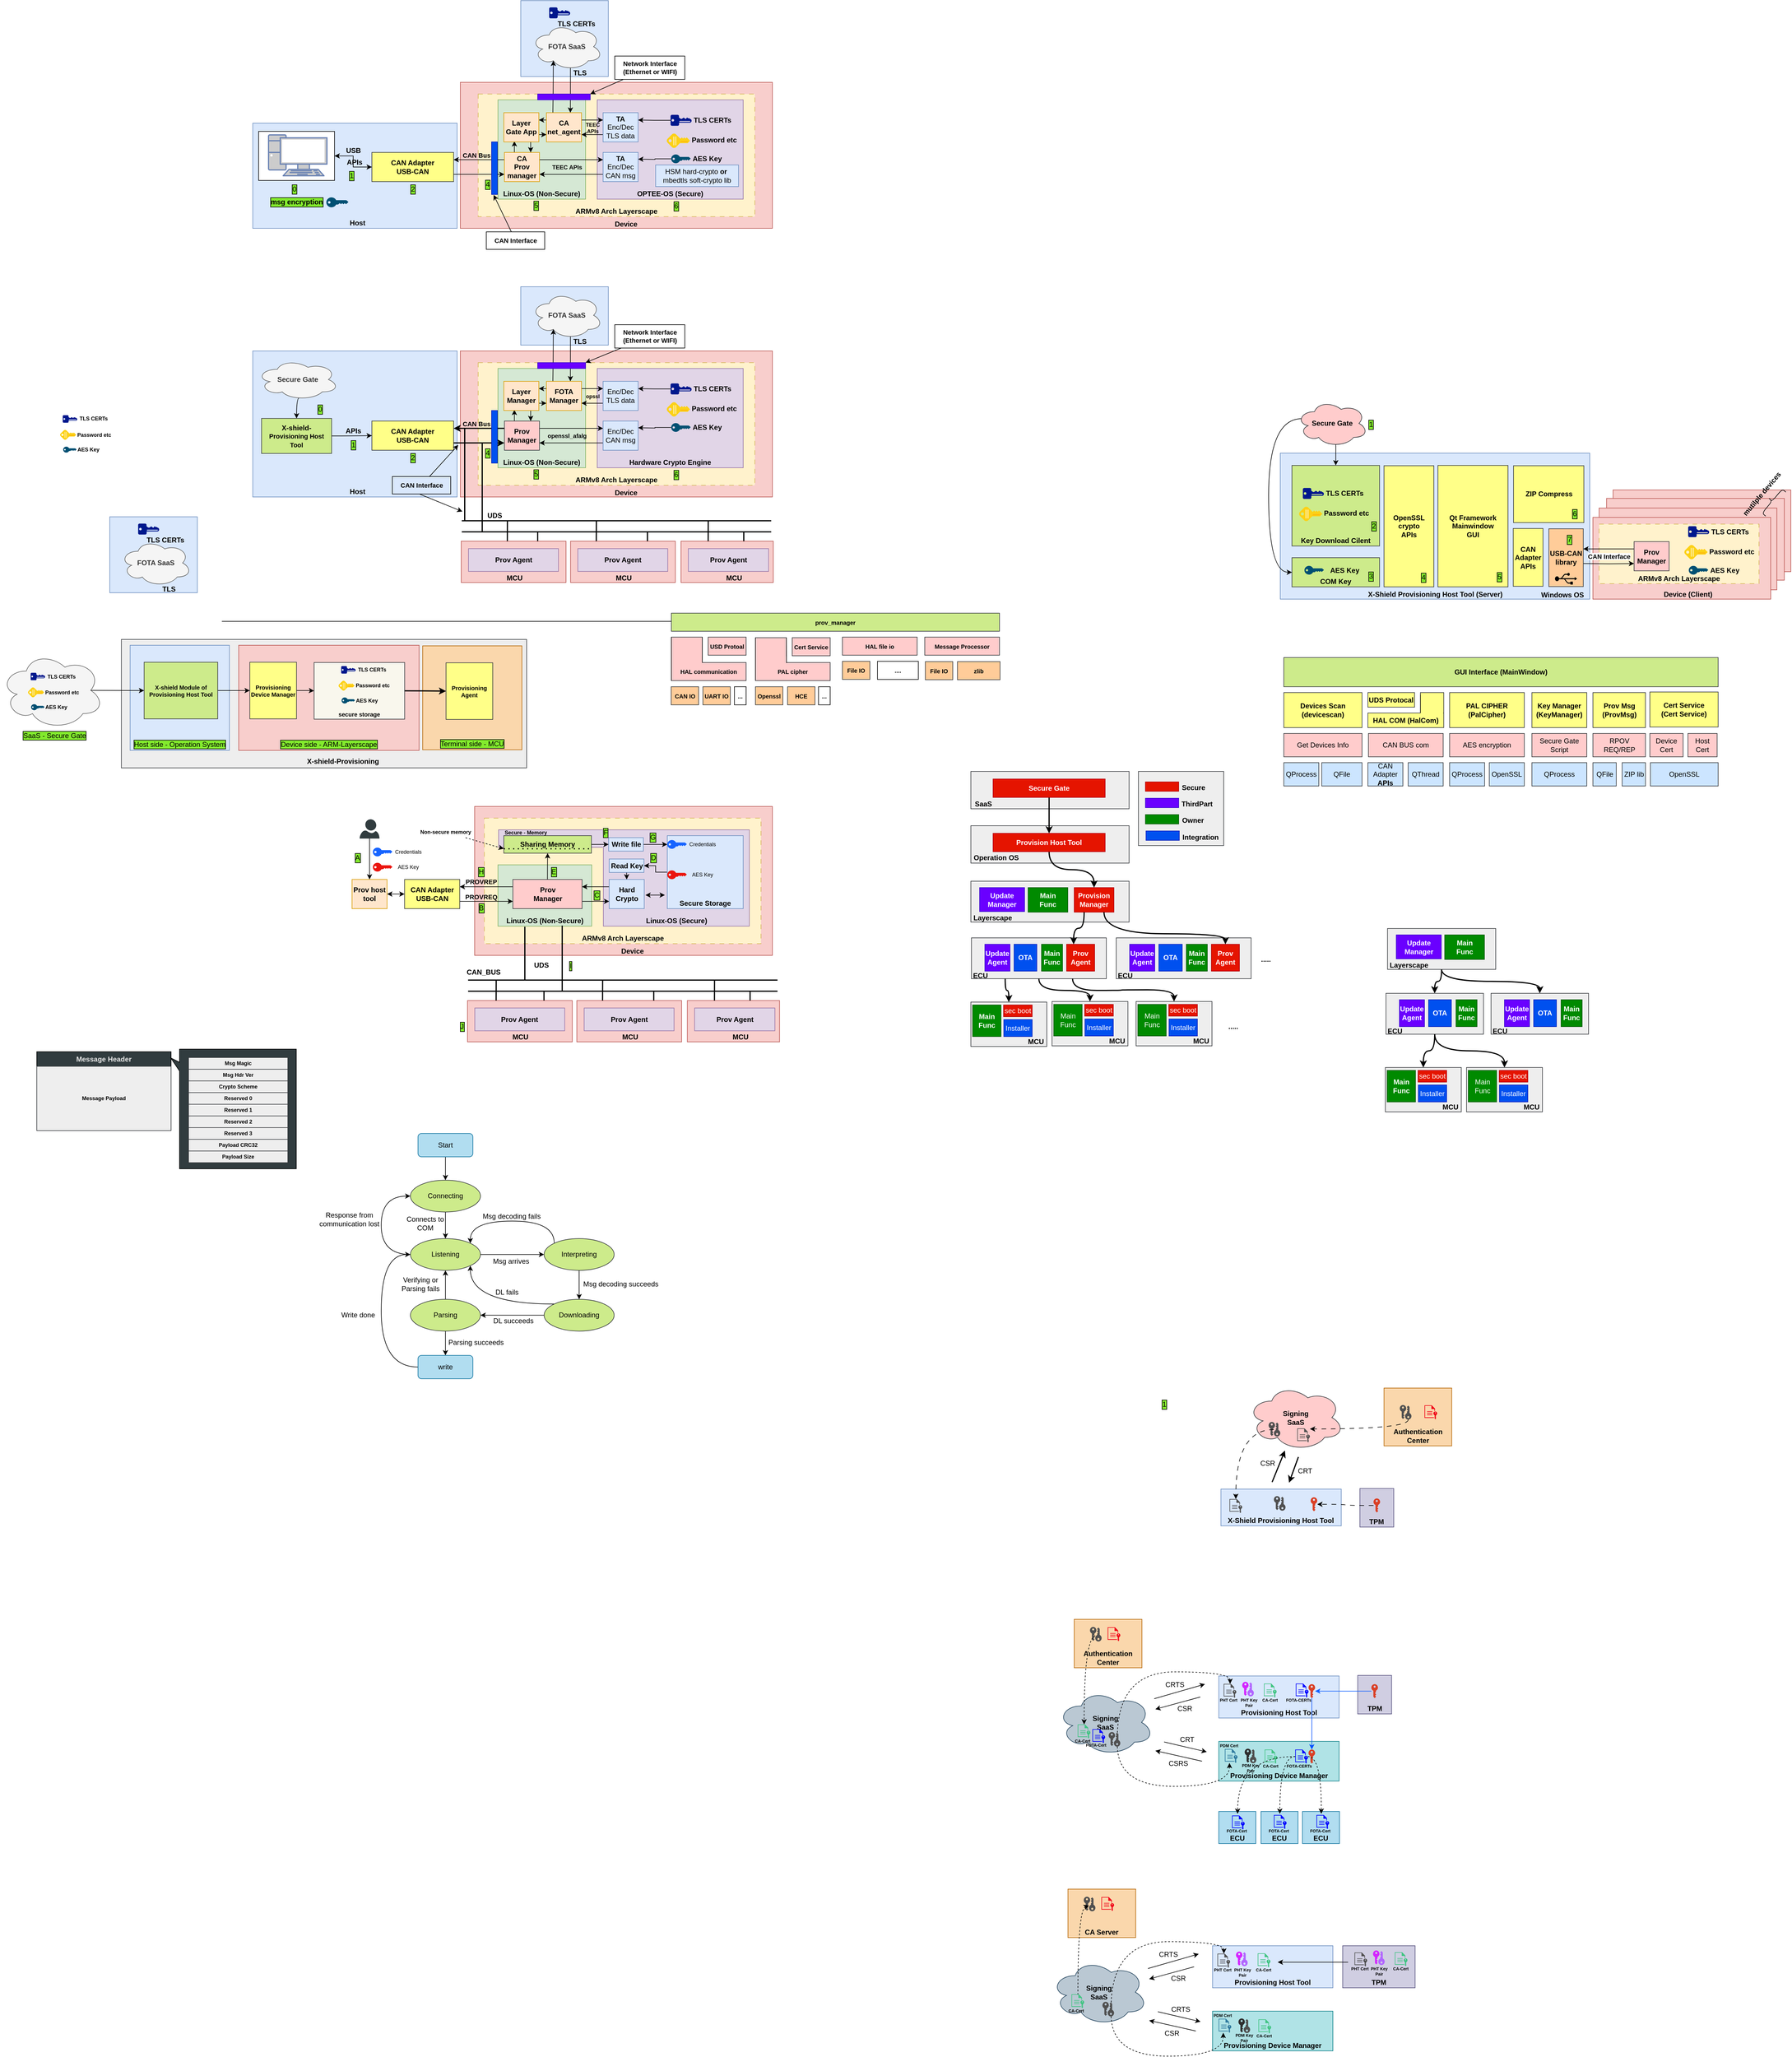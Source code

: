 <mxfile version="20.8.16" type="device"><diagram name="第 1 页" id="scQydCvMr0OkkfTgCGLO"><mxGraphModel dx="2505" dy="472" grid="1" gridSize="1" guides="1" tooltips="1" connect="1" arrows="1" fold="1" page="1" pageScale="1" pageWidth="827" pageHeight="1169" math="0" shadow="0"><root><mxCell id="0"/><mxCell id="1" parent="0"/><mxCell id="s5L3PbSKLbv8gIxXY3YV-604" value="" style="rounded=0;whiteSpace=wrap;html=1;labelBackgroundColor=#83eb2d;labelBorderColor=default;fillColor=#f8cecc;strokeColor=#b85450;align=center;verticalAlign=bottom;" parent="1" vertex="1"><mxGeometry x="1530" y="898" width="304.5" height="140" as="geometry"/></mxCell><mxCell id="s5L3PbSKLbv8gIxXY3YV-603" value="" style="rounded=0;whiteSpace=wrap;html=1;labelBackgroundColor=#83eb2d;labelBorderColor=default;fillColor=#f8cecc;strokeColor=#b85450;align=center;verticalAlign=bottom;" parent="1" vertex="1"><mxGeometry x="1518.81" y="912.5" width="304.5" height="140" as="geometry"/></mxCell><mxCell id="s5L3PbSKLbv8gIxXY3YV-602" value="" style="rounded=0;whiteSpace=wrap;html=1;labelBackgroundColor=#83eb2d;labelBorderColor=default;fillColor=#f8cecc;strokeColor=#b85450;align=center;verticalAlign=bottom;" parent="1" vertex="1"><mxGeometry x="1506.06" y="929" width="304.5" height="140" as="geometry"/></mxCell><mxCell id="s5L3PbSKLbv8gIxXY3YV-225" value="" style="rounded=0;whiteSpace=wrap;html=1;labelBackgroundColor=#83eb2d;labelBorderColor=default;fillColor=#eeeeee;strokeColor=#36393d;align=center;verticalAlign=bottom;" parent="1" vertex="1"><mxGeometry x="-1025.11" y="1154" width="694.11" height="220" as="geometry"/></mxCell><mxCell id="s5L3PbSKLbv8gIxXY3YV-135" value="" style="rounded=0;whiteSpace=wrap;html=1;labelBackgroundColor=#83eb2d;labelBorderColor=default;fillColor=#dae8fc;strokeColor=#6c8ebf;align=center;verticalAlign=bottom;" parent="1" vertex="1"><mxGeometry x="-341" y="60" width="150" height="130" as="geometry"/></mxCell><mxCell id="s5L3PbSKLbv8gIxXY3YV-5" value="" style="rounded=0;whiteSpace=wrap;html=1;labelBackgroundColor=#83eb2d;labelBorderColor=default;fillColor=#f8cecc;strokeColor=#b85450;align=center;verticalAlign=bottom;" parent="1" vertex="1"><mxGeometry x="-444.5" y="200" width="534.5" height="250" as="geometry"/></mxCell><mxCell id="s5L3PbSKLbv8gIxXY3YV-6" value="" style="rounded=0;whiteSpace=wrap;html=1;labelBackgroundColor=#83eb2d;labelBorderColor=default;fillColor=#dae8fc;strokeColor=#6c8ebf;align=center;verticalAlign=bottom;" parent="1" vertex="1"><mxGeometry x="-800" y="270" width="350" height="180" as="geometry"/></mxCell><mxCell id="s5L3PbSKLbv8gIxXY3YV-7" value="CAN Adapter&lt;br&gt;USB-CAN" style="rounded=0;whiteSpace=wrap;html=1;fontStyle=1;fillColor=#ffff88;strokeColor=#36393d;" parent="1" vertex="1"><mxGeometry x="-596" y="320" width="140" height="50" as="geometry"/></mxCell><mxCell id="s5L3PbSKLbv8gIxXY3YV-8" value="" style="group" parent="1" connectable="0" vertex="1"><mxGeometry x="-790" y="284" width="130" height="84" as="geometry"/></mxCell><mxCell id="s5L3PbSKLbv8gIxXY3YV-9" value="" style="rounded=0;whiteSpace=wrap;html=1;" parent="s5L3PbSKLbv8gIxXY3YV-8" vertex="1"><mxGeometry width="130" height="84" as="geometry"/></mxCell><mxCell id="s5L3PbSKLbv8gIxXY3YV-10" value="" style="fontColor=#0066CC;verticalAlign=top;verticalLabelPosition=bottom;labelPosition=center;align=center;html=1;outlineConnect=0;fillColor=#CCCCCC;strokeColor=#6881B3;gradientColor=none;gradientDirection=north;strokeWidth=2;shape=mxgraph.networks.pc;" parent="s5L3PbSKLbv8gIxXY3YV-8" vertex="1"><mxGeometry x="17" y="6" width="100" height="70" as="geometry"/></mxCell><mxCell id="s5L3PbSKLbv8gIxXY3YV-12" style="edgeStyle=orthogonalEdgeStyle;rounded=0;orthogonalLoop=1;jettySize=auto;html=1;startArrow=classic;startFill=1;" parent="1" source="s5L3PbSKLbv8gIxXY3YV-9" target="s5L3PbSKLbv8gIxXY3YV-7" edge="1"><mxGeometry relative="1" as="geometry"/></mxCell><mxCell id="s5L3PbSKLbv8gIxXY3YV-13" value="USB" style="text;html=1;align=center;verticalAlign=middle;resizable=0;points=[];autosize=1;strokeColor=none;fillColor=none;fontStyle=1" parent="1" vertex="1"><mxGeometry x="-653" y="302" width="50" height="30" as="geometry"/></mxCell><mxCell id="s5L3PbSKLbv8gIxXY3YV-14" value="APIs" style="text;html=1;align=center;verticalAlign=middle;resizable=0;points=[];autosize=1;strokeColor=none;fillColor=none;fontStyle=1" parent="1" vertex="1"><mxGeometry x="-651" y="322" width="50" height="30" as="geometry"/></mxCell><mxCell id="s5L3PbSKLbv8gIxXY3YV-17" value="ARMv8 Arch Layerscape" style="rounded=0;whiteSpace=wrap;html=1;fillColor=#fff2cc;strokeColor=#d6b656;dashed=1;dashPattern=8 8;fontStyle=1;verticalAlign=bottom;" parent="1" vertex="1"><mxGeometry x="-413.94" y="220" width="473.94" height="210" as="geometry"/></mxCell><mxCell id="s5L3PbSKLbv8gIxXY3YV-22" value="1" style="text;html=1;align=center;verticalAlign=middle;resizable=0;points=[];autosize=1;strokeColor=none;fillColor=none;labelBackgroundColor=#83eb2d;labelBorderColor=default;" parent="1" vertex="1"><mxGeometry x="-646" y="345" width="30" height="30" as="geometry"/></mxCell><mxCell id="s5L3PbSKLbv8gIxXY3YV-23" value="2" style="text;html=1;align=center;verticalAlign=middle;resizable=0;points=[];autosize=1;strokeColor=none;fillColor=none;labelBackgroundColor=#83eb2d;labelBorderColor=default;" parent="1" vertex="1"><mxGeometry x="-541" y="368" width="30" height="30" as="geometry"/></mxCell><mxCell id="s5L3PbSKLbv8gIxXY3YV-25" value="msg encryption" style="text;html=1;align=center;verticalAlign=middle;resizable=0;points=[];autosize=1;strokeColor=none;fillColor=none;labelBackgroundColor=#83eb2d;labelBorderColor=default;fontStyle=1" parent="1" vertex="1"><mxGeometry x="-780" y="390" width="110" height="30" as="geometry"/></mxCell><mxCell id="s5L3PbSKLbv8gIxXY3YV-26" value="Host" style="text;html=1;align=center;verticalAlign=middle;resizable=0;points=[];autosize=1;strokeColor=none;fillColor=none;fontStyle=1" parent="1" vertex="1"><mxGeometry x="-646" y="426" width="50" height="30" as="geometry"/></mxCell><mxCell id="s5L3PbSKLbv8gIxXY3YV-29" value="4" style="text;html=1;align=center;verticalAlign=middle;resizable=0;points=[];autosize=1;strokeColor=none;fillColor=none;labelBackgroundColor=#83eb2d;labelBorderColor=default;" parent="1" vertex="1"><mxGeometry x="-413.0" y="360" width="30" height="30" as="geometry"/></mxCell><mxCell id="s5L3PbSKLbv8gIxXY3YV-52" value="CAN Bus" style="text;html=1;align=center;verticalAlign=middle;resizable=0;points=[];autosize=1;strokeColor=none;fillColor=none;fontSize=11;fontColor=#000000;fontStyle=1" parent="1" vertex="1"><mxGeometry x="-452.0" y="310" width="70" height="30" as="geometry"/></mxCell><mxCell id="s5L3PbSKLbv8gIxXY3YV-54" value="0" style="text;html=1;align=center;verticalAlign=middle;resizable=0;points=[];autosize=1;strokeColor=none;fillColor=none;labelBackgroundColor=#83eb2d;labelBorderColor=default;" parent="1" vertex="1"><mxGeometry x="-744.11" y="368" width="30" height="30" as="geometry"/></mxCell><mxCell id="s5L3PbSKLbv8gIxXY3YV-62" value="Linux-OS (Non-Secure)" style="whiteSpace=wrap;html=1;fillColor=#d5e8d4;strokeColor=#82b366;verticalAlign=bottom;fontStyle=1" parent="1" vertex="1"><mxGeometry x="-380" y="230" width="150" height="170" as="geometry"/></mxCell><mxCell id="s5L3PbSKLbv8gIxXY3YV-63" value="OPTEE-OS (Secure)" style="whiteSpace=wrap;html=1;fillColor=#e1d5e7;strokeColor=#9673a6;fontStyle=1;verticalAlign=bottom;" parent="1" vertex="1"><mxGeometry x="-210" y="230" width="250" height="170" as="geometry"/></mxCell><mxCell id="s5L3PbSKLbv8gIxXY3YV-75" style="edgeStyle=orthogonalEdgeStyle;rounded=0;orthogonalLoop=1;jettySize=auto;html=1;exitX=1;exitY=0.25;exitDx=0;exitDy=0;entryX=0;entryY=0.25;entryDx=0;entryDy=0;" parent="1" source="s5L3PbSKLbv8gIxXY3YV-67" target="s5L3PbSKLbv8gIxXY3YV-68" edge="1"><mxGeometry relative="1" as="geometry"/></mxCell><mxCell id="s5L3PbSKLbv8gIxXY3YV-136" style="edgeStyle=orthogonalEdgeStyle;rounded=0;orthogonalLoop=1;jettySize=auto;html=1;exitX=0;exitY=0.25;exitDx=0;exitDy=0;entryX=1;entryY=0.25;entryDx=0;entryDy=0;" parent="1" source="s5L3PbSKLbv8gIxXY3YV-67" target="s5L3PbSKLbv8gIxXY3YV-7" edge="1"><mxGeometry relative="1" as="geometry"/></mxCell><mxCell id="s5L3PbSKLbv8gIxXY3YV-138" style="edgeStyle=orthogonalEdgeStyle;rounded=0;orthogonalLoop=1;jettySize=auto;html=1;exitX=0.25;exitY=0;exitDx=0;exitDy=0;entryX=0.302;entryY=0.976;entryDx=0;entryDy=0;entryPerimeter=0;" parent="1" source="s5L3PbSKLbv8gIxXY3YV-67" target="s5L3PbSKLbv8gIxXY3YV-137" edge="1"><mxGeometry relative="1" as="geometry"/></mxCell><mxCell id="s5L3PbSKLbv8gIxXY3YV-67" value="CA&lt;br&gt;Prov&lt;br&gt;manager" style="whiteSpace=wrap;html=1;fillColor=#ffe6cc;strokeColor=#d79b00;fontStyle=1" parent="1" vertex="1"><mxGeometry x="-369" y="320" width="60" height="50" as="geometry"/></mxCell><mxCell id="s5L3PbSKLbv8gIxXY3YV-76" style="edgeStyle=orthogonalEdgeStyle;rounded=0;orthogonalLoop=1;jettySize=auto;html=1;exitX=0;exitY=0.75;exitDx=0;exitDy=0;entryX=1;entryY=0.75;entryDx=0;entryDy=0;" parent="1" source="s5L3PbSKLbv8gIxXY3YV-68" target="s5L3PbSKLbv8gIxXY3YV-67" edge="1"><mxGeometry relative="1" as="geometry"/></mxCell><mxCell id="s5L3PbSKLbv8gIxXY3YV-68" value="&lt;b&gt;TA&lt;/b&gt;&lt;br&gt;Enc/Dec CAN msg" style="whiteSpace=wrap;html=1;fillColor=#dae8fc;strokeColor=#6c8ebf;" parent="1" vertex="1"><mxGeometry x="-200" y="320" width="60" height="50" as="geometry"/></mxCell><mxCell id="s5L3PbSKLbv8gIxXY3YV-125" style="edgeStyle=orthogonalEdgeStyle;rounded=0;orthogonalLoop=1;jettySize=auto;html=1;exitX=0;exitY=0.5;exitDx=0;exitDy=0;exitPerimeter=0;entryX=1;entryY=0.75;entryDx=0;entryDy=0;" parent="1" source="s5L3PbSKLbv8gIxXY3YV-70" edge="1"><mxGeometry relative="1" as="geometry"><mxPoint x="-140" y="331.5" as="targetPoint"/></mxGeometry></mxCell><mxCell id="s5L3PbSKLbv8gIxXY3YV-70" value="" style="points=[[0,0.5,0],[0.24,0,0],[0.5,0.28,0],[0.995,0.475,0],[0.5,0.72,0],[0.24,1,0]];verticalLabelPosition=bottom;sketch=0;html=1;verticalAlign=top;aspect=fixed;align=center;pointerEvents=1;shape=mxgraph.cisco19.key;fillColor=#005073;strokeColor=none;" parent="1" vertex="1"><mxGeometry x="-83.34" y="323.5" width="33.34" height="15" as="geometry"/></mxCell><mxCell id="s5L3PbSKLbv8gIxXY3YV-73" value="AES Key" style="text;html=1;align=center;verticalAlign=middle;resizable=0;points=[];autosize=1;strokeColor=none;fillColor=none;fontStyle=1" parent="1" vertex="1"><mxGeometry x="-57" y="316" width="70" height="30" as="geometry"/></mxCell><mxCell id="s5L3PbSKLbv8gIxXY3YV-85" style="edgeStyle=orthogonalEdgeStyle;rounded=0;orthogonalLoop=1;jettySize=auto;html=1;exitX=1;exitY=0.75;exitDx=0;exitDy=0;entryX=0;entryY=0.75;entryDx=0;entryDy=0;" parent="1" source="s5L3PbSKLbv8gIxXY3YV-7" target="s5L3PbSKLbv8gIxXY3YV-67" edge="1"><mxGeometry relative="1" as="geometry"><mxPoint x="-375" y="357.5" as="targetPoint"/></mxGeometry></mxCell><mxCell id="s5L3PbSKLbv8gIxXY3YV-110" style="edgeStyle=orthogonalEdgeStyle;rounded=0;orthogonalLoop=1;jettySize=auto;html=1;exitX=0.55;exitY=0.95;exitDx=0;exitDy=0;exitPerimeter=0;entryX=0.75;entryY=0;entryDx=0;entryDy=0;" parent="1" source="s5L3PbSKLbv8gIxXY3YV-100" edge="1"><mxGeometry relative="1" as="geometry"><mxPoint x="-256.0" y="252" as="targetPoint"/></mxGeometry></mxCell><mxCell id="s5L3PbSKLbv8gIxXY3YV-100" value="FOTA SaaS" style="ellipse;shape=cloud;whiteSpace=wrap;html=1;fontStyle=1;fillColor=#f5f5f5;strokeColor=#666666;fontColor=#333333;" parent="1" vertex="1"><mxGeometry x="-323" y="99" width="122" height="80" as="geometry"/></mxCell><mxCell id="s5L3PbSKLbv8gIxXY3YV-101" value="TLS" style="text;html=1;align=center;verticalAlign=middle;resizable=0;points=[];autosize=1;strokeColor=none;fillColor=none;fontStyle=1" parent="1" vertex="1"><mxGeometry x="-265" y="169" width="50" height="30" as="geometry"/></mxCell><mxCell id="s5L3PbSKLbv8gIxXY3YV-108" style="edgeStyle=orthogonalEdgeStyle;rounded=0;orthogonalLoop=1;jettySize=auto;html=1;exitX=0.25;exitY=0;exitDx=0;exitDy=0;entryX=0.31;entryY=0.8;entryDx=0;entryDy=0;entryPerimeter=0;" parent="1" target="s5L3PbSKLbv8gIxXY3YV-100" edge="1"><mxGeometry relative="1" as="geometry"><mxPoint x="-286.0" y="252" as="sourcePoint"/></mxGeometry></mxCell><mxCell id="s5L3PbSKLbv8gIxXY3YV-120" style="edgeStyle=orthogonalEdgeStyle;rounded=0;orthogonalLoop=1;jettySize=auto;html=1;exitX=0;exitY=0.75;exitDx=0;exitDy=0;entryX=1;entryY=0.75;entryDx=0;entryDy=0;" parent="1" source="s5L3PbSKLbv8gIxXY3YV-105" target="s5L3PbSKLbv8gIxXY3YV-118" edge="1"><mxGeometry relative="1" as="geometry"/></mxCell><mxCell id="s5L3PbSKLbv8gIxXY3YV-105" value="&lt;b&gt;TA&lt;/b&gt;&lt;br&gt;Enc/Dec TLS data" style="whiteSpace=wrap;html=1;fillColor=#dae8fc;strokeColor=#6c8ebf;" parent="1" vertex="1"><mxGeometry x="-200" y="252" width="60" height="50" as="geometry"/></mxCell><mxCell id="s5L3PbSKLbv8gIxXY3YV-124" style="edgeStyle=orthogonalEdgeStyle;rounded=0;orthogonalLoop=1;jettySize=auto;html=1;exitX=0.5;exitY=0;exitDx=0;exitDy=0;exitPerimeter=0;entryX=1;entryY=0.25;entryDx=0;entryDy=0;" parent="1" source="s5L3PbSKLbv8gIxXY3YV-111" target="s5L3PbSKLbv8gIxXY3YV-105" edge="1"><mxGeometry relative="1" as="geometry"/></mxCell><mxCell id="s5L3PbSKLbv8gIxXY3YV-111" value="" style="sketch=0;aspect=fixed;pointerEvents=1;shadow=0;dashed=0;html=1;strokeColor=none;labelPosition=center;verticalLabelPosition=bottom;verticalAlign=top;align=center;fillColor=#00188D;shape=mxgraph.mscae.enterprise.key_permissions;rotation=-90;" parent="1" vertex="1"><mxGeometry x="-75.72" y="247" width="18.72" height="36" as="geometry"/></mxCell><mxCell id="s5L3PbSKLbv8gIxXY3YV-113" value="TLS CERTs" style="text;html=1;align=center;verticalAlign=middle;resizable=0;points=[];autosize=1;strokeColor=none;fillColor=none;fontStyle=1" parent="1" vertex="1"><mxGeometry x="-58" y="250" width="90" height="30" as="geometry"/></mxCell><mxCell id="s5L3PbSKLbv8gIxXY3YV-119" style="edgeStyle=orthogonalEdgeStyle;rounded=0;orthogonalLoop=1;jettySize=auto;html=1;exitX=1;exitY=0.25;exitDx=0;exitDy=0;entryX=0;entryY=0.25;entryDx=0;entryDy=0;" parent="1" source="s5L3PbSKLbv8gIxXY3YV-118" target="s5L3PbSKLbv8gIxXY3YV-105" edge="1"><mxGeometry relative="1" as="geometry"/></mxCell><mxCell id="s5L3PbSKLbv8gIxXY3YV-140" style="edgeStyle=orthogonalEdgeStyle;rounded=0;orthogonalLoop=1;jettySize=auto;html=1;exitX=0;exitY=0.25;exitDx=0;exitDy=0;entryX=1;entryY=0.25;entryDx=0;entryDy=0;" parent="1" source="s5L3PbSKLbv8gIxXY3YV-118" target="s5L3PbSKLbv8gIxXY3YV-137" edge="1"><mxGeometry relative="1" as="geometry"/></mxCell><mxCell id="s5L3PbSKLbv8gIxXY3YV-118" value="&lt;span&gt;&lt;span&gt;CA&lt;/span&gt;&lt;br&gt;net_agent&lt;br&gt;&lt;/span&gt;" style="whiteSpace=wrap;html=1;fillColor=#ffe6cc;strokeColor=#d79b00;fontStyle=1" parent="1" vertex="1"><mxGeometry x="-297" y="252" width="60" height="50" as="geometry"/></mxCell><mxCell id="s5L3PbSKLbv8gIxXY3YV-122" value="HSM hard-crypto &lt;span&gt;&lt;b&gt;or&lt;/b&gt;&lt;/span&gt;&amp;nbsp;&lt;br&gt;mbedtls soft-crypto lib" style="whiteSpace=wrap;html=1;fillColor=#dae8fc;strokeColor=#6c8ebf;fontStyle=0" parent="1" vertex="1"><mxGeometry x="-110" y="341.5" width="142" height="37" as="geometry"/></mxCell><mxCell id="s5L3PbSKLbv8gIxXY3YV-132" value="5" style="text;html=1;align=center;verticalAlign=middle;resizable=0;points=[];autosize=1;strokeColor=none;fillColor=none;labelBackgroundColor=#83eb2d;labelBorderColor=default;" parent="1" vertex="1"><mxGeometry x="-330.0" y="396" width="30" height="30" as="geometry"/></mxCell><mxCell id="s5L3PbSKLbv8gIxXY3YV-133" value="6" style="text;html=1;align=center;verticalAlign=middle;resizable=0;points=[];autosize=1;strokeColor=none;fillColor=none;labelBackgroundColor=#83eb2d;labelBorderColor=default;" parent="1" vertex="1"><mxGeometry x="-90.0" y="397" width="30" height="30" as="geometry"/></mxCell><mxCell id="s5L3PbSKLbv8gIxXY3YV-134" value="Device" style="text;html=1;align=center;verticalAlign=middle;resizable=0;points=[];autosize=1;strokeColor=none;fillColor=none;fontStyle=1" parent="1" vertex="1"><mxGeometry x="-191" y="428" width="60" height="30" as="geometry"/></mxCell><mxCell id="s5L3PbSKLbv8gIxXY3YV-11" value="" style="points=[[0,0.5,0],[0.24,0,0],[0.5,0.28,0],[0.995,0.475,0],[0.5,0.72,0],[0.24,1,0]];verticalLabelPosition=bottom;sketch=0;html=1;verticalAlign=top;aspect=fixed;align=center;pointerEvents=1;shape=mxgraph.cisco19.key;fillColor=#005073;strokeColor=none;" parent="1" vertex="1"><mxGeometry x="-674" y="397" width="37.78" height="17" as="geometry"/></mxCell><mxCell id="s5L3PbSKLbv8gIxXY3YV-139" style="edgeStyle=orthogonalEdgeStyle;rounded=0;orthogonalLoop=1;jettySize=auto;html=1;exitX=0.75;exitY=1;exitDx=0;exitDy=0;entryX=0.75;entryY=0;entryDx=0;entryDy=0;" parent="1" source="s5L3PbSKLbv8gIxXY3YV-137" target="s5L3PbSKLbv8gIxXY3YV-67" edge="1"><mxGeometry relative="1" as="geometry"/></mxCell><mxCell id="s5L3PbSKLbv8gIxXY3YV-141" style="edgeStyle=orthogonalEdgeStyle;rounded=0;orthogonalLoop=1;jettySize=auto;html=1;exitX=1;exitY=0.75;exitDx=0;exitDy=0;entryX=0;entryY=0.75;entryDx=0;entryDy=0;" parent="1" source="s5L3PbSKLbv8gIxXY3YV-137" target="s5L3PbSKLbv8gIxXY3YV-118" edge="1"><mxGeometry relative="1" as="geometry"/></mxCell><mxCell id="s5L3PbSKLbv8gIxXY3YV-137" value="&lt;span&gt;&lt;span&gt;Layer&lt;br&gt;&lt;/span&gt;Gate App&lt;br&gt;&lt;/span&gt;" style="whiteSpace=wrap;html=1;fillColor=#ffe6cc;strokeColor=#d79b00;fontStyle=1" parent="1" vertex="1"><mxGeometry x="-370" y="252" width="60" height="50" as="geometry"/></mxCell><mxCell id="s5L3PbSKLbv8gIxXY3YV-143" value="" style="sketch=0;aspect=fixed;html=1;points=[];align=center;image;fontSize=12;image=img/lib/mscae/Key.svg;rotation=-90;" parent="1" vertex="1"><mxGeometry x="-83.34" y="280" width="24.8" height="40" as="geometry"/></mxCell><mxCell id="s5L3PbSKLbv8gIxXY3YV-144" value="Password etc" style="text;html=1;align=center;verticalAlign=middle;resizable=0;points=[];autosize=1;strokeColor=none;fillColor=none;fontStyle=1" parent="1" vertex="1"><mxGeometry x="-60" y="284" width="100" height="30" as="geometry"/></mxCell><mxCell id="s5L3PbSKLbv8gIxXY3YV-147" value="" style="rounded=0;whiteSpace=wrap;html=1;fontSize=11;fillColor=#6a00ff;fontColor=#ffffff;strokeColor=#3700CC;" parent="1" vertex="1"><mxGeometry x="-312" y="220" width="90" height="10" as="geometry"/></mxCell><mxCell id="s5L3PbSKLbv8gIxXY3YV-148" value="Network Interface &lt;br&gt;(Ethernet or WIFI)" style="text;html=1;align=center;verticalAlign=middle;resizable=0;points=[];autosize=1;strokeColor=default;fillColor=none;fontSize=11;fontStyle=1" parent="1" vertex="1"><mxGeometry x="-180" y="155" width="120" height="40" as="geometry"/></mxCell><mxCell id="s5L3PbSKLbv8gIxXY3YV-149" value="" style="rounded=0;whiteSpace=wrap;html=1;fontSize=11;fillColor=#0050ef;fontColor=#ffffff;strokeColor=#001DBC;rotation=-90;" parent="1" vertex="1"><mxGeometry x="-431" y="342" width="90" height="10" as="geometry"/></mxCell><mxCell id="s5L3PbSKLbv8gIxXY3YV-150" value="CAN Interface" style="text;html=1;align=center;verticalAlign=middle;resizable=0;points=[];autosize=1;strokeColor=default;fillColor=none;fontSize=11;fontColor=#000000;fontStyle=1" parent="1" vertex="1"><mxGeometry x="-400.0" y="456" width="100" height="30" as="geometry"/></mxCell><mxCell id="s5L3PbSKLbv8gIxXY3YV-152" value="" style="endArrow=classic;html=1;rounded=0;fontSize=11;entryX=1;entryY=0;entryDx=0;entryDy=0;" parent="1" source="s5L3PbSKLbv8gIxXY3YV-148" target="s5L3PbSKLbv8gIxXY3YV-147" edge="1"><mxGeometry width="50" height="50" relative="1" as="geometry"><mxPoint x="-340" y="330" as="sourcePoint"/><mxPoint x="-290" y="280" as="targetPoint"/></mxGeometry></mxCell><mxCell id="s5L3PbSKLbv8gIxXY3YV-153" value="" style="endArrow=classic;html=1;rounded=0;fontSize=11;entryX=0.853;entryY=1.092;entryDx=0;entryDy=0;entryPerimeter=0;" parent="1" source="s5L3PbSKLbv8gIxXY3YV-150" target="s5L3PbSKLbv8gIxXY3YV-29" edge="1"><mxGeometry width="50" height="50" relative="1" as="geometry"><mxPoint x="-420" y="550" as="sourcePoint"/><mxPoint x="-370" y="500" as="targetPoint"/></mxGeometry></mxCell><mxCell id="s5L3PbSKLbv8gIxXY3YV-154" value="" style="sketch=0;aspect=fixed;pointerEvents=1;shadow=0;dashed=0;html=1;strokeColor=none;labelPosition=center;verticalLabelPosition=bottom;verticalAlign=top;align=center;fillColor=#00188D;shape=mxgraph.mscae.enterprise.key_permissions;rotation=-90;" parent="1" vertex="1"><mxGeometry x="-283.72" y="63" width="18.72" height="36" as="geometry"/></mxCell><mxCell id="s5L3PbSKLbv8gIxXY3YV-155" value="TLS CERTs" style="text;html=1;align=center;verticalAlign=middle;resizable=0;points=[];autosize=1;strokeColor=none;fillColor=none;fontStyle=1" parent="1" vertex="1"><mxGeometry x="-291" y="85" width="90" height="30" as="geometry"/></mxCell><mxCell id="s5L3PbSKLbv8gIxXY3YV-157" value="TEEC APIs" style="text;html=1;align=center;verticalAlign=middle;resizable=0;points=[];autosize=1;strokeColor=none;fillColor=none;fontSize=10;fontStyle=1" parent="1" vertex="1"><mxGeometry x="-297" y="330" width="70" height="30" as="geometry"/></mxCell><mxCell id="s5L3PbSKLbv8gIxXY3YV-158" value="TEEC&lt;br style=&quot;font-size: 9px;&quot;&gt;APIs" style="text;html=1;align=center;verticalAlign=middle;resizable=0;points=[];autosize=1;strokeColor=none;fillColor=none;fontSize=9;fontStyle=1" parent="1" vertex="1"><mxGeometry x="-243" y="258" width="50" height="40" as="geometry"/></mxCell><mxCell id="s5L3PbSKLbv8gIxXY3YV-161" value="" style="rounded=0;whiteSpace=wrap;html=1;labelBackgroundColor=#83eb2d;labelBorderColor=default;fillColor=#dae8fc;strokeColor=#6c8ebf;align=center;verticalAlign=bottom;" parent="1" vertex="1"><mxGeometry x="-341" y="550" width="150" height="100" as="geometry"/></mxCell><mxCell id="s5L3PbSKLbv8gIxXY3YV-162" value="" style="rounded=0;whiteSpace=wrap;html=1;labelBackgroundColor=#83eb2d;labelBorderColor=default;fillColor=#f8cecc;strokeColor=#b85450;align=center;verticalAlign=bottom;" parent="1" vertex="1"><mxGeometry x="-444.5" y="660" width="534.5" height="250" as="geometry"/></mxCell><mxCell id="s5L3PbSKLbv8gIxXY3YV-163" value="" style="rounded=0;whiteSpace=wrap;html=1;labelBackgroundColor=#83eb2d;labelBorderColor=default;fillColor=#dae8fc;strokeColor=#6c8ebf;align=center;verticalAlign=bottom;" parent="1" vertex="1"><mxGeometry x="-800" y="660" width="350" height="250" as="geometry"/></mxCell><mxCell id="s5L3PbSKLbv8gIxXY3YV-164" value="CAN Adapter&lt;br&gt;USB-CAN" style="rounded=0;whiteSpace=wrap;html=1;fontStyle=1;fillColor=#ffff88;strokeColor=#36393d;" parent="1" vertex="1"><mxGeometry x="-596" y="780" width="140" height="50" as="geometry"/></mxCell><mxCell id="s5L3PbSKLbv8gIxXY3YV-170" value="APIs" style="text;html=1;align=center;verticalAlign=middle;resizable=0;points=[];autosize=1;strokeColor=none;fillColor=none;fontStyle=1" parent="1" vertex="1"><mxGeometry x="-653" y="782" width="50" height="30" as="geometry"/></mxCell><mxCell id="s5L3PbSKLbv8gIxXY3YV-171" value="ARMv8 Arch Layerscape" style="rounded=0;whiteSpace=wrap;html=1;fillColor=#fff2cc;strokeColor=#d6b656;dashed=1;dashPattern=8 8;fontStyle=1;verticalAlign=bottom;" parent="1" vertex="1"><mxGeometry x="-413.94" y="680" width="473.94" height="210" as="geometry"/></mxCell><mxCell id="s5L3PbSKLbv8gIxXY3YV-172" value="1" style="text;html=1;align=center;verticalAlign=middle;resizable=0;points=[];autosize=1;strokeColor=none;fillColor=none;labelBackgroundColor=#83eb2d;labelBorderColor=default;" parent="1" vertex="1"><mxGeometry x="-643" y="806" width="30" height="30" as="geometry"/></mxCell><mxCell id="s5L3PbSKLbv8gIxXY3YV-173" value="2" style="text;html=1;align=center;verticalAlign=middle;resizable=0;points=[];autosize=1;strokeColor=none;fillColor=none;labelBackgroundColor=#83eb2d;labelBorderColor=default;" parent="1" vertex="1"><mxGeometry x="-541" y="828" width="30" height="30" as="geometry"/></mxCell><mxCell id="s5L3PbSKLbv8gIxXY3YV-175" value="Host" style="text;html=1;align=center;verticalAlign=middle;resizable=0;points=[];autosize=1;strokeColor=none;fillColor=none;fontStyle=1" parent="1" vertex="1"><mxGeometry x="-646" y="886" width="50" height="30" as="geometry"/></mxCell><mxCell id="s5L3PbSKLbv8gIxXY3YV-176" value="4" style="text;html=1;align=center;verticalAlign=middle;resizable=0;points=[];autosize=1;strokeColor=none;fillColor=none;labelBackgroundColor=#83eb2d;labelBorderColor=default;" parent="1" vertex="1"><mxGeometry x="-413.0" y="820" width="30" height="30" as="geometry"/></mxCell><mxCell id="s5L3PbSKLbv8gIxXY3YV-177" value="CAN Bus" style="text;html=1;align=center;verticalAlign=middle;resizable=0;points=[];autosize=1;strokeColor=none;fillColor=none;fontSize=11;fontColor=#000000;fontStyle=1" parent="1" vertex="1"><mxGeometry x="-452.0" y="770" width="70" height="30" as="geometry"/></mxCell><mxCell id="s5L3PbSKLbv8gIxXY3YV-179" value="Linux-OS (Non-Secure)" style="whiteSpace=wrap;html=1;fillColor=#d5e8d4;strokeColor=#82b366;verticalAlign=bottom;fontStyle=1" parent="1" vertex="1"><mxGeometry x="-380" y="690" width="150" height="170" as="geometry"/></mxCell><mxCell id="s5L3PbSKLbv8gIxXY3YV-180" value="Hardware Crypto Engine" style="whiteSpace=wrap;html=1;fillColor=#e1d5e7;strokeColor=#9673a6;fontStyle=1;verticalAlign=bottom;" parent="1" vertex="1"><mxGeometry x="-210" y="690" width="250" height="170" as="geometry"/></mxCell><mxCell id="s5L3PbSKLbv8gIxXY3YV-181" style="edgeStyle=orthogonalEdgeStyle;rounded=0;orthogonalLoop=1;jettySize=auto;html=1;exitX=1;exitY=0.25;exitDx=0;exitDy=0;entryX=0;entryY=0.25;entryDx=0;entryDy=0;" parent="1" source="s5L3PbSKLbv8gIxXY3YV-184" target="s5L3PbSKLbv8gIxXY3YV-186" edge="1"><mxGeometry relative="1" as="geometry"/></mxCell><mxCell id="s5L3PbSKLbv8gIxXY3YV-182" style="edgeStyle=orthogonalEdgeStyle;rounded=0;orthogonalLoop=1;jettySize=auto;html=1;exitX=0;exitY=0.25;exitDx=0;exitDy=0;entryX=1;entryY=0.25;entryDx=0;entryDy=0;strokeWidth=2;" parent="1" source="s5L3PbSKLbv8gIxXY3YV-184" target="s5L3PbSKLbv8gIxXY3YV-164" edge="1"><mxGeometry relative="1" as="geometry"/></mxCell><mxCell id="s5L3PbSKLbv8gIxXY3YV-183" style="edgeStyle=orthogonalEdgeStyle;rounded=0;orthogonalLoop=1;jettySize=auto;html=1;exitX=0.25;exitY=0;exitDx=0;exitDy=0;entryX=0.302;entryY=0.976;entryDx=0;entryDy=0;entryPerimeter=0;" parent="1" source="s5L3PbSKLbv8gIxXY3YV-184" target="s5L3PbSKLbv8gIxXY3YV-210" edge="1"><mxGeometry relative="1" as="geometry"/></mxCell><mxCell id="s5L3PbSKLbv8gIxXY3YV-184" value="Prov&lt;br&gt;Manager" style="whiteSpace=wrap;html=1;fillColor=#ffcccc;strokeColor=#36393d;fontStyle=1" parent="1" vertex="1"><mxGeometry x="-369" y="780" width="60" height="50" as="geometry"/></mxCell><mxCell id="s5L3PbSKLbv8gIxXY3YV-185" style="edgeStyle=orthogonalEdgeStyle;rounded=0;orthogonalLoop=1;jettySize=auto;html=1;exitX=0;exitY=0.75;exitDx=0;exitDy=0;entryX=1;entryY=0.75;entryDx=0;entryDy=0;" parent="1" source="s5L3PbSKLbv8gIxXY3YV-186" target="s5L3PbSKLbv8gIxXY3YV-184" edge="1"><mxGeometry relative="1" as="geometry"/></mxCell><mxCell id="s5L3PbSKLbv8gIxXY3YV-186" value="Enc/Dec CAN msg" style="whiteSpace=wrap;html=1;fillColor=#dae8fc;strokeColor=#6c8ebf;" parent="1" vertex="1"><mxGeometry x="-200" y="780" width="60" height="50" as="geometry"/></mxCell><mxCell id="s5L3PbSKLbv8gIxXY3YV-187" style="edgeStyle=orthogonalEdgeStyle;rounded=0;orthogonalLoop=1;jettySize=auto;html=1;exitX=0;exitY=0.5;exitDx=0;exitDy=0;exitPerimeter=0;entryX=1;entryY=0.75;entryDx=0;entryDy=0;" parent="1" source="s5L3PbSKLbv8gIxXY3YV-188" edge="1"><mxGeometry relative="1" as="geometry"><mxPoint x="-140" y="791.5" as="targetPoint"/></mxGeometry></mxCell><mxCell id="s5L3PbSKLbv8gIxXY3YV-188" value="" style="points=[[0,0.5,0],[0.24,0,0],[0.5,0.28,0],[0.995,0.475,0],[0.5,0.72,0],[0.24,1,0]];verticalLabelPosition=bottom;sketch=0;html=1;verticalAlign=top;aspect=fixed;align=center;pointerEvents=1;shape=mxgraph.cisco19.key;fillColor=#005073;strokeColor=none;" parent="1" vertex="1"><mxGeometry x="-83.34" y="783.5" width="33.34" height="15" as="geometry"/></mxCell><mxCell id="s5L3PbSKLbv8gIxXY3YV-189" value="AES Key" style="text;html=1;align=center;verticalAlign=middle;resizable=0;points=[];autosize=1;strokeColor=none;fillColor=none;fontStyle=1" parent="1" vertex="1"><mxGeometry x="-57" y="776" width="70" height="30" as="geometry"/></mxCell><mxCell id="s5L3PbSKLbv8gIxXY3YV-190" style="edgeStyle=orthogonalEdgeStyle;rounded=0;orthogonalLoop=1;jettySize=auto;html=1;exitX=1;exitY=0.75;exitDx=0;exitDy=0;entryX=0;entryY=0.75;entryDx=0;entryDy=0;strokeWidth=2;" parent="1" source="s5L3PbSKLbv8gIxXY3YV-164" target="s5L3PbSKLbv8gIxXY3YV-184" edge="1"><mxGeometry relative="1" as="geometry"><mxPoint x="-375" y="817.5" as="targetPoint"/></mxGeometry></mxCell><mxCell id="s5L3PbSKLbv8gIxXY3YV-191" style="edgeStyle=orthogonalEdgeStyle;rounded=0;orthogonalLoop=1;jettySize=auto;html=1;exitX=0.55;exitY=0.95;exitDx=0;exitDy=0;exitPerimeter=0;entryX=0.75;entryY=0;entryDx=0;entryDy=0;" parent="1" source="s5L3PbSKLbv8gIxXY3YV-192" edge="1"><mxGeometry relative="1" as="geometry"><mxPoint x="-256" y="712" as="targetPoint"/></mxGeometry></mxCell><mxCell id="s5L3PbSKLbv8gIxXY3YV-192" value="FOTA SaaS" style="ellipse;shape=cloud;whiteSpace=wrap;html=1;fontStyle=1;fillColor=#f5f5f5;strokeColor=#666666;fontColor=#333333;" parent="1" vertex="1"><mxGeometry x="-323" y="559" width="122" height="80" as="geometry"/></mxCell><mxCell id="s5L3PbSKLbv8gIxXY3YV-193" value="TLS" style="text;html=1;align=center;verticalAlign=middle;resizable=0;points=[];autosize=1;strokeColor=none;fillColor=none;fontStyle=1" parent="1" vertex="1"><mxGeometry x="-265" y="629" width="50" height="30" as="geometry"/></mxCell><mxCell id="s5L3PbSKLbv8gIxXY3YV-194" style="edgeStyle=orthogonalEdgeStyle;rounded=0;orthogonalLoop=1;jettySize=auto;html=1;exitX=0.25;exitY=0;exitDx=0;exitDy=0;entryX=0.31;entryY=0.8;entryDx=0;entryDy=0;entryPerimeter=0;" parent="1" target="s5L3PbSKLbv8gIxXY3YV-192" edge="1"><mxGeometry relative="1" as="geometry"><mxPoint x="-286" y="712" as="sourcePoint"/></mxGeometry></mxCell><mxCell id="s5L3PbSKLbv8gIxXY3YV-195" style="edgeStyle=orthogonalEdgeStyle;rounded=0;orthogonalLoop=1;jettySize=auto;html=1;exitX=0;exitY=0.75;exitDx=0;exitDy=0;entryX=1;entryY=0.75;entryDx=0;entryDy=0;" parent="1" source="s5L3PbSKLbv8gIxXY3YV-196" target="s5L3PbSKLbv8gIxXY3YV-202" edge="1"><mxGeometry relative="1" as="geometry"/></mxCell><mxCell id="s5L3PbSKLbv8gIxXY3YV-196" value="Enc/Dec TLS data" style="whiteSpace=wrap;html=1;fillColor=#dae8fc;strokeColor=#6c8ebf;" parent="1" vertex="1"><mxGeometry x="-200" y="712" width="60" height="50" as="geometry"/></mxCell><mxCell id="s5L3PbSKLbv8gIxXY3YV-197" style="edgeStyle=orthogonalEdgeStyle;rounded=0;orthogonalLoop=1;jettySize=auto;html=1;exitX=0.5;exitY=0;exitDx=0;exitDy=0;exitPerimeter=0;entryX=1;entryY=0.25;entryDx=0;entryDy=0;" parent="1" source="s5L3PbSKLbv8gIxXY3YV-198" target="s5L3PbSKLbv8gIxXY3YV-196" edge="1"><mxGeometry relative="1" as="geometry"/></mxCell><mxCell id="s5L3PbSKLbv8gIxXY3YV-198" value="" style="sketch=0;aspect=fixed;pointerEvents=1;shadow=0;dashed=0;html=1;strokeColor=none;labelPosition=center;verticalLabelPosition=bottom;verticalAlign=top;align=center;fillColor=#00188D;shape=mxgraph.mscae.enterprise.key_permissions;rotation=-90;" parent="1" vertex="1"><mxGeometry x="-75.72" y="707" width="18.72" height="36" as="geometry"/></mxCell><mxCell id="s5L3PbSKLbv8gIxXY3YV-199" value="TLS CERTs" style="text;html=1;align=center;verticalAlign=middle;resizable=0;points=[];autosize=1;strokeColor=none;fillColor=none;fontStyle=1" parent="1" vertex="1"><mxGeometry x="-58" y="710" width="90" height="30" as="geometry"/></mxCell><mxCell id="s5L3PbSKLbv8gIxXY3YV-200" style="edgeStyle=orthogonalEdgeStyle;rounded=0;orthogonalLoop=1;jettySize=auto;html=1;exitX=1;exitY=0.25;exitDx=0;exitDy=0;entryX=0;entryY=0.25;entryDx=0;entryDy=0;" parent="1" source="s5L3PbSKLbv8gIxXY3YV-202" target="s5L3PbSKLbv8gIxXY3YV-196" edge="1"><mxGeometry relative="1" as="geometry"/></mxCell><mxCell id="s5L3PbSKLbv8gIxXY3YV-201" style="edgeStyle=orthogonalEdgeStyle;rounded=0;orthogonalLoop=1;jettySize=auto;html=1;exitX=0;exitY=0.25;exitDx=0;exitDy=0;entryX=1;entryY=0.25;entryDx=0;entryDy=0;" parent="1" source="s5L3PbSKLbv8gIxXY3YV-202" target="s5L3PbSKLbv8gIxXY3YV-210" edge="1"><mxGeometry relative="1" as="geometry"/></mxCell><mxCell id="s5L3PbSKLbv8gIxXY3YV-202" value="&lt;span&gt;FOTA&lt;br&gt;Manager&lt;br&gt;&lt;/span&gt;" style="whiteSpace=wrap;html=1;fillColor=#ffe6cc;strokeColor=#d79b00;fontStyle=1" parent="1" vertex="1"><mxGeometry x="-297" y="712" width="60" height="50" as="geometry"/></mxCell><mxCell id="s5L3PbSKLbv8gIxXY3YV-204" value="5" style="text;html=1;align=center;verticalAlign=middle;resizable=0;points=[];autosize=1;strokeColor=none;fillColor=none;labelBackgroundColor=#83eb2d;labelBorderColor=default;" parent="1" vertex="1"><mxGeometry x="-330.0" y="856" width="30" height="30" as="geometry"/></mxCell><mxCell id="s5L3PbSKLbv8gIxXY3YV-205" value="6" style="text;html=1;align=center;verticalAlign=middle;resizable=0;points=[];autosize=1;strokeColor=none;fillColor=none;labelBackgroundColor=#83eb2d;labelBorderColor=default;" parent="1" vertex="1"><mxGeometry x="-90.0" y="857" width="30" height="30" as="geometry"/></mxCell><mxCell id="s5L3PbSKLbv8gIxXY3YV-206" value="Device" style="text;html=1;align=center;verticalAlign=middle;resizable=0;points=[];autosize=1;strokeColor=none;fillColor=none;fontStyle=1" parent="1" vertex="1"><mxGeometry x="-191" y="888" width="60" height="30" as="geometry"/></mxCell><mxCell id="s5L3PbSKLbv8gIxXY3YV-208" style="edgeStyle=orthogonalEdgeStyle;rounded=0;orthogonalLoop=1;jettySize=auto;html=1;exitX=0.75;exitY=1;exitDx=0;exitDy=0;entryX=0.75;entryY=0;entryDx=0;entryDy=0;" parent="1" source="s5L3PbSKLbv8gIxXY3YV-210" target="s5L3PbSKLbv8gIxXY3YV-184" edge="1"><mxGeometry relative="1" as="geometry"/></mxCell><mxCell id="s5L3PbSKLbv8gIxXY3YV-209" style="edgeStyle=orthogonalEdgeStyle;rounded=0;orthogonalLoop=1;jettySize=auto;html=1;exitX=1;exitY=0.75;exitDx=0;exitDy=0;entryX=0;entryY=0.75;entryDx=0;entryDy=0;" parent="1" source="s5L3PbSKLbv8gIxXY3YV-210" target="s5L3PbSKLbv8gIxXY3YV-202" edge="1"><mxGeometry relative="1" as="geometry"/></mxCell><mxCell id="s5L3PbSKLbv8gIxXY3YV-210" value="&lt;span&gt;&lt;span&gt;Layer&lt;/span&gt;&lt;br&gt;Manager&lt;br&gt;&lt;/span&gt;" style="whiteSpace=wrap;html=1;fillColor=#ffe6cc;strokeColor=#d79b00;fontStyle=1" parent="1" vertex="1"><mxGeometry x="-370" y="712" width="60" height="50" as="geometry"/></mxCell><mxCell id="s5L3PbSKLbv8gIxXY3YV-211" value="" style="sketch=0;aspect=fixed;html=1;points=[];align=center;image;fontSize=12;image=img/lib/mscae/Key.svg;rotation=-90;" parent="1" vertex="1"><mxGeometry x="-83.34" y="740" width="24.8" height="40" as="geometry"/></mxCell><mxCell id="s5L3PbSKLbv8gIxXY3YV-212" value="Password etc" style="text;html=1;align=center;verticalAlign=middle;resizable=0;points=[];autosize=1;strokeColor=none;fillColor=none;fontStyle=1" parent="1" vertex="1"><mxGeometry x="-60" y="744" width="100" height="30" as="geometry"/></mxCell><mxCell id="s5L3PbSKLbv8gIxXY3YV-213" value="" style="rounded=0;whiteSpace=wrap;html=1;fontSize=11;fillColor=#6a00ff;fontColor=#ffffff;strokeColor=#3700CC;" parent="1" vertex="1"><mxGeometry x="-312" y="680" width="82" height="10" as="geometry"/></mxCell><mxCell id="s5L3PbSKLbv8gIxXY3YV-214" value="Network Interface &lt;br&gt;(Ethernet or WIFI)" style="text;html=1;align=center;verticalAlign=middle;resizable=0;points=[];autosize=1;strokeColor=default;fillColor=none;fontSize=11;fontStyle=1" parent="1" vertex="1"><mxGeometry x="-180" y="615" width="120" height="40" as="geometry"/></mxCell><mxCell id="s5L3PbSKLbv8gIxXY3YV-215" value="" style="rounded=0;whiteSpace=wrap;html=1;fontSize=11;fillColor=#0050ef;fontColor=#ffffff;strokeColor=#001DBC;rotation=-90;" parent="1" vertex="1"><mxGeometry x="-431" y="802" width="90" height="10" as="geometry"/></mxCell><mxCell id="s5L3PbSKLbv8gIxXY3YV-216" value="CAN Interface" style="text;html=1;align=center;verticalAlign=middle;resizable=0;points=[];autosize=1;strokeColor=default;fillColor=none;fontSize=11;fontColor=#000000;fontStyle=1" parent="1" vertex="1"><mxGeometry x="-561.0" y="875" width="100" height="30" as="geometry"/></mxCell><mxCell id="s5L3PbSKLbv8gIxXY3YV-217" value="" style="endArrow=classic;html=1;rounded=0;fontSize=11;entryX=1;entryY=0;entryDx=0;entryDy=0;" parent="1" source="s5L3PbSKLbv8gIxXY3YV-214" target="s5L3PbSKLbv8gIxXY3YV-213" edge="1"><mxGeometry width="50" height="50" relative="1" as="geometry"><mxPoint x="-340" y="790" as="sourcePoint"/><mxPoint x="-290" y="740" as="targetPoint"/></mxGeometry></mxCell><mxCell id="s5L3PbSKLbv8gIxXY3YV-218" value="" style="endArrow=classic;html=1;rounded=0;fontSize=11;" parent="1" source="s5L3PbSKLbv8gIxXY3YV-216" edge="1"><mxGeometry width="50" height="50" relative="1" as="geometry"><mxPoint x="-420" y="1010" as="sourcePoint"/><mxPoint x="-448" y="821" as="targetPoint"/></mxGeometry></mxCell><mxCell id="s5L3PbSKLbv8gIxXY3YV-221" value="openssl_afalg" style="text;html=1;align=center;verticalAlign=middle;resizable=0;points=[];autosize=1;strokeColor=none;fillColor=none;fontSize=10;fontStyle=1" parent="1" vertex="1"><mxGeometry x="-307" y="790" width="90" height="30" as="geometry"/></mxCell><mxCell id="s5L3PbSKLbv8gIxXY3YV-222" value="opssl" style="text;html=1;align=center;verticalAlign=middle;resizable=0;points=[];autosize=1;strokeColor=none;fillColor=none;fontSize=9;fontStyle=1" parent="1" vertex="1"><mxGeometry x="-243" y="728" width="50" height="20" as="geometry"/></mxCell><mxCell id="s5L3PbSKLbv8gIxXY3YV-223" value="" style="endArrow=none;html=1;rounded=0;fontSize=10;" parent="1" edge="1"><mxGeometry width="50" height="50" relative="1" as="geometry"><mxPoint x="-853.0" y="1123" as="sourcePoint"/><mxPoint x="261.11" y="1123" as="targetPoint"/></mxGeometry></mxCell><mxCell id="s5L3PbSKLbv8gIxXY3YV-224" value="prov_manager" style="rounded=0;whiteSpace=wrap;html=1;strokeColor=#36393d;fontSize=10;fontStyle=1;fillColor=#cdeb8b;" parent="1" vertex="1"><mxGeometry x="-83" y="1109" width="562" height="31" as="geometry"/></mxCell><mxCell id="s5L3PbSKLbv8gIxXY3YV-227" value="X-shield-Provisioning" style="text;html=1;align=center;verticalAlign=middle;resizable=0;points=[];autosize=1;strokeColor=none;fillColor=none;fontStyle=1" parent="1" vertex="1"><mxGeometry x="-717" y="1349" width="142" height="27" as="geometry"/></mxCell><mxCell id="s5L3PbSKLbv8gIxXY3YV-228" value="HAL communication" style="rounded=0;whiteSpace=wrap;html=1;strokeColor=#36393d;fontSize=10;fontStyle=1;fillColor=#ffcccc;" parent="1" vertex="1"><mxGeometry x="-83" y="1193.5" width="128" height="31" as="geometry"/></mxCell><mxCell id="s5L3PbSKLbv8gIxXY3YV-229" value="CAN IO" style="rounded=0;whiteSpace=wrap;html=1;strokeColor=#36393d;fontSize=10;fontStyle=1;fillColor=#ffcc99;" parent="1" vertex="1"><mxGeometry x="-83.34" y="1235" width="47" height="31" as="geometry"/></mxCell><mxCell id="s5L3PbSKLbv8gIxXY3YV-230" value="UART IO" style="rounded=0;whiteSpace=wrap;html=1;strokeColor=#36393d;fontSize=10;fontStyle=1;fillColor=#ffcc99;" parent="1" vertex="1"><mxGeometry x="-29" y="1235" width="47" height="31" as="geometry"/></mxCell><mxCell id="s5L3PbSKLbv8gIxXY3YV-231" value="..." style="rounded=0;whiteSpace=wrap;html=1;strokeColor=default;fontSize=10;fontStyle=1" parent="1" vertex="1"><mxGeometry x="25" y="1235" width="20" height="31" as="geometry"/></mxCell><mxCell id="s5L3PbSKLbv8gIxXY3YV-232" value="PAL cipher" style="rounded=0;whiteSpace=wrap;html=1;strokeColor=#36393d;fontSize=10;fontStyle=1;fillColor=#ffcccc;" parent="1" vertex="1"><mxGeometry x="61" y="1193.5" width="128" height="31" as="geometry"/></mxCell><mxCell id="s5L3PbSKLbv8gIxXY3YV-233" value="Openssl" style="rounded=0;whiteSpace=wrap;html=1;strokeColor=#36393d;fontSize=10;fontStyle=1;fillColor=#ffcc99;" parent="1" vertex="1"><mxGeometry x="61" y="1235" width="47" height="31" as="geometry"/></mxCell><mxCell id="s5L3PbSKLbv8gIxXY3YV-234" value="HCE" style="rounded=0;whiteSpace=wrap;html=1;strokeColor=#36393d;fontSize=10;fontStyle=1;fillColor=#ffcc99;" parent="1" vertex="1"><mxGeometry x="116" y="1235" width="47" height="31" as="geometry"/></mxCell><mxCell id="s5L3PbSKLbv8gIxXY3YV-235" value="HAL file io" style="rounded=0;whiteSpace=wrap;html=1;strokeColor=#36393d;fontSize=10;fontStyle=1;fillColor=#ffcccc;" parent="1" vertex="1"><mxGeometry x="210" y="1150" width="128" height="31" as="geometry"/></mxCell><mxCell id="s5L3PbSKLbv8gIxXY3YV-236" value="..." style="rounded=0;whiteSpace=wrap;html=1;strokeColor=default;fontSize=10;fontStyle=1" parent="1" vertex="1"><mxGeometry x="169" y="1235" width="20" height="31" as="geometry"/></mxCell><mxCell id="s5L3PbSKLbv8gIxXY3YV-237" value="File IO" style="rounded=0;whiteSpace=wrap;html=1;strokeColor=#36393d;fontSize=10;fontStyle=1;fillColor=#ffcc99;" parent="1" vertex="1"><mxGeometry x="210" y="1191.5" width="47" height="31" as="geometry"/></mxCell><mxCell id="s5L3PbSKLbv8gIxXY3YV-238" value="...." style="rounded=0;whiteSpace=wrap;html=1;strokeColor=default;fontSize=10;fontStyle=1" parent="1" vertex="1"><mxGeometry x="270" y="1191.5" width="70" height="31" as="geometry"/></mxCell><mxCell id="s5L3PbSKLbv8gIxXY3YV-239" value="Host side - Operation System" style="rounded=0;whiteSpace=wrap;html=1;labelBackgroundColor=#83eb2d;labelBorderColor=default;fillColor=#dae8fc;strokeColor=#6c8ebf;align=center;verticalAlign=bottom;" parent="1" vertex="1"><mxGeometry x="-1010.11" y="1164" width="170" height="180" as="geometry"/></mxCell><mxCell id="s5L3PbSKLbv8gIxXY3YV-240" value="Device side - ARM-Layerscape" style="rounded=0;whiteSpace=wrap;html=1;labelBackgroundColor=#83eb2d;labelBorderColor=default;fillColor=#f8cecc;strokeColor=#b85450;align=center;verticalAlign=bottom;" parent="1" vertex="1"><mxGeometry x="-824.11" y="1164" width="309" height="180" as="geometry"/></mxCell><mxCell id="s5L3PbSKLbv8gIxXY3YV-269" style="edgeStyle=orthogonalEdgeStyle;rounded=0;orthogonalLoop=1;jettySize=auto;html=1;exitX=1;exitY=0.5;exitDx=0;exitDy=0;entryX=0;entryY=0.5;entryDx=0;entryDy=0;fontSize=9;" parent="1" source="s5L3PbSKLbv8gIxXY3YV-248" target="s5L3PbSKLbv8gIxXY3YV-251" edge="1"><mxGeometry relative="1" as="geometry"/></mxCell><mxCell id="s5L3PbSKLbv8gIxXY3YV-248" value="X-shield Module of Provisioning Host Tool" style="rounded=0;whiteSpace=wrap;html=1;labelBackgroundColor=none;strokeColor=#36393d;fontSize=10;fillColor=#cdeb8b;fontStyle=1" parent="1" vertex="1"><mxGeometry x="-986.11" y="1193" width="126" height="97" as="geometry"/></mxCell><mxCell id="s5L3PbSKLbv8gIxXY3YV-267" style="edgeStyle=orthogonalEdgeStyle;rounded=0;orthogonalLoop=1;jettySize=auto;html=1;exitX=1;exitY=0.5;exitDx=0;exitDy=0;fontSize=9;" parent="1" source="s5L3PbSKLbv8gIxXY3YV-251" target="s5L3PbSKLbv8gIxXY3YV-263" edge="1"><mxGeometry relative="1" as="geometry"/></mxCell><mxCell id="s5L3PbSKLbv8gIxXY3YV-251" value="Provisioning Device Manager" style="rounded=0;whiteSpace=wrap;html=1;labelBackgroundColor=none;strokeColor=#36393d;fontSize=10;fillColor=#ffff88;fontStyle=1;" parent="1" vertex="1"><mxGeometry x="-805.11" y="1193" width="80" height="97" as="geometry"/></mxCell><mxCell id="s5L3PbSKLbv8gIxXY3YV-263" value="secure storage" style="rounded=0;whiteSpace=wrap;html=1;labelBackgroundColor=none;strokeColor=#36393d;fontSize=10;fillColor=#f9f7ed;fontStyle=1;verticalAlign=bottom;" parent="1" vertex="1"><mxGeometry x="-695" y="1193.5" width="155.11" height="97" as="geometry"/></mxCell><mxCell id="s5L3PbSKLbv8gIxXY3YV-255" value="" style="group" parent="1" vertex="1" connectable="0"><mxGeometry x="-653.11" y="1196" width="116.266" height="81.562" as="geometry"/></mxCell><mxCell id="s5L3PbSKLbv8gIxXY3YV-653" value="" style="group" parent="s5L3PbSKLbv8gIxXY3YV-255" vertex="1" connectable="0"><mxGeometry x="1.421e-14" y="0.03" width="98.326" height="72.542" as="geometry"/></mxCell><mxCell id="s5L3PbSKLbv8gIxXY3YV-256" value="" style="points=[[0,0.5,0],[0.24,0,0],[0.5,0.28,0],[0.995,0.475,0],[0.5,0.72,0],[0.24,1,0]];verticalLabelPosition=bottom;sketch=0;html=1;verticalAlign=top;aspect=fixed;align=center;pointerEvents=1;shape=mxgraph.cisco19.key;fillColor=#005073;strokeColor=none;" parent="s5L3PbSKLbv8gIxXY3YV-653" vertex="1"><mxGeometry x="5.224" y="57.392" width="22.916" height="10.31" as="geometry"/></mxCell><mxCell id="s5L3PbSKLbv8gIxXY3YV-257" value="AES Key" style="text;html=1;align=center;verticalAlign=middle;resizable=0;points=[];autosize=1;strokeColor=none;fillColor=none;fontStyle=1;fontSize=9;" parent="s5L3PbSKLbv8gIxXY3YV-653" vertex="1"><mxGeometry x="18.328" y="52.542" width="60" height="20" as="geometry"/></mxCell><mxCell id="s5L3PbSKLbv8gIxXY3YV-258" value="" style="sketch=0;aspect=fixed;pointerEvents=1;shadow=0;dashed=0;html=1;strokeColor=none;labelPosition=center;verticalLabelPosition=bottom;verticalAlign=top;align=center;fillColor=#00188D;shape=mxgraph.mscae.enterprise.key_permissions;rotation=-90;" parent="s5L3PbSKLbv8gIxXY3YV-653" vertex="1"><mxGeometry x="10.461" y="-2.374" width="12.867" height="24.744" as="geometry"/></mxCell><mxCell id="s5L3PbSKLbv8gIxXY3YV-259" value="TLS CERTs" style="text;html=1;align=center;verticalAlign=middle;resizable=0;points=[];autosize=1;strokeColor=none;fillColor=none;fontStyle=1;fontSize=9;" parent="s5L3PbSKLbv8gIxXY3YV-653" vertex="1"><mxGeometry x="22.271" width="70" height="20" as="geometry"/></mxCell><mxCell id="s5L3PbSKLbv8gIxXY3YV-260" value="" style="sketch=0;aspect=fixed;html=1;points=[];align=center;image;fontSize=12;image=img/lib/mscae/Key.svg;rotation=-90;" parent="s5L3PbSKLbv8gIxXY3YV-653" vertex="1"><mxGeometry x="5.224" y="23.407" width="17.046" height="27.494" as="geometry"/></mxCell><mxCell id="s5L3PbSKLbv8gIxXY3YV-261" value="Password etc" style="text;html=1;align=center;verticalAlign=middle;resizable=0;points=[];autosize=1;strokeColor=none;fillColor=none;fontStyle=1;fontSize=9;" parent="s5L3PbSKLbv8gIxXY3YV-653" vertex="1"><mxGeometry x="18.326" y="27.152" width="80" height="20" as="geometry"/></mxCell><mxCell id="s5L3PbSKLbv8gIxXY3YV-271" value="" style="rounded=0;whiteSpace=wrap;html=1;labelBackgroundColor=#83eb2d;labelBorderColor=default;fillColor=#f8cecc;strokeColor=#b85450;align=center;verticalAlign=bottom;" parent="1" vertex="1"><mxGeometry x="-420" y="1440" width="510" height="255" as="geometry"/></mxCell><mxCell id="s5L3PbSKLbv8gIxXY3YV-273" value="CAN Adapter&lt;br&gt;USB-CAN" style="rounded=0;whiteSpace=wrap;html=1;fontStyle=1;fillColor=#ffff88;strokeColor=#36393d;" parent="1" vertex="1"><mxGeometry x="-540" y="1565" width="94.5" height="50" as="geometry"/></mxCell><mxCell id="s5L3PbSKLbv8gIxXY3YV-280" value="ARMv8 Arch Layerscape" style="rounded=0;whiteSpace=wrap;html=1;fillColor=#fff2cc;strokeColor=#d6b656;dashed=1;dashPattern=8 8;fontStyle=1;verticalAlign=bottom;" parent="1" vertex="1"><mxGeometry x="-403.44" y="1460" width="473.94" height="215" as="geometry"/></mxCell><mxCell id="s5L3PbSKLbv8gIxXY3YV-282" value="A" style="text;html=1;align=center;verticalAlign=middle;resizable=0;points=[];autosize=1;strokeColor=none;fillColor=none;labelBackgroundColor=#83eb2d;labelBorderColor=default;" parent="1" vertex="1"><mxGeometry x="-636" y="1513" width="30" height="30" as="geometry"/></mxCell><mxCell id="s5L3PbSKLbv8gIxXY3YV-286" value="PROVREQ" style="text;html=1;align=center;verticalAlign=middle;resizable=0;points=[];autosize=1;strokeColor=none;fillColor=none;fontSize=11;fontColor=#000000;fontStyle=1" parent="1" vertex="1"><mxGeometry x="-449.0" y="1580" width="80" height="30" as="geometry"/></mxCell><mxCell id="s5L3PbSKLbv8gIxXY3YV-288" value="Linux-OS (Non-Secure)" style="whiteSpace=wrap;html=1;fillColor=#d5e8d4;strokeColor=#82b366;verticalAlign=bottom;fontStyle=1" parent="1" vertex="1"><mxGeometry x="-380" y="1540" width="160.5" height="105" as="geometry"/></mxCell><mxCell id="s5L3PbSKLbv8gIxXY3YV-289" value="Linux-OS (Secure)" style="whiteSpace=wrap;html=1;fillColor=#e1d5e7;strokeColor=#9673a6;fontStyle=1;verticalAlign=bottom;" parent="1" vertex="1"><mxGeometry x="-199.5" y="1480" width="250" height="165" as="geometry"/></mxCell><mxCell id="s5L3PbSKLbv8gIxXY3YV-291" style="edgeStyle=orthogonalEdgeStyle;rounded=0;orthogonalLoop=1;jettySize=auto;html=1;exitX=0;exitY=0.25;exitDx=0;exitDy=0;entryX=1;entryY=0.25;entryDx=0;entryDy=0;" parent="1" source="s5L3PbSKLbv8gIxXY3YV-293" target="s5L3PbSKLbv8gIxXY3YV-273" edge="1"><mxGeometry relative="1" as="geometry"/></mxCell><mxCell id="s5L3PbSKLbv8gIxXY3YV-344" style="edgeStyle=orthogonalEdgeStyle;rounded=0;orthogonalLoop=1;jettySize=auto;html=1;exitX=1;exitY=0.75;exitDx=0;exitDy=0;entryX=0;entryY=0.75;entryDx=0;entryDy=0;fontSize=9;" parent="1" source="s5L3PbSKLbv8gIxXY3YV-293" target="s5L3PbSKLbv8gIxXY3YV-295" edge="1"><mxGeometry relative="1" as="geometry"/></mxCell><mxCell id="s5L3PbSKLbv8gIxXY3YV-293" value="Prov&lt;br&gt;Manager" style="whiteSpace=wrap;html=1;fillColor=#ffcccc;strokeColor=#36393d;fontStyle=1" parent="1" vertex="1"><mxGeometry x="-354.5" y="1565" width="118.5" height="50" as="geometry"/></mxCell><mxCell id="s5L3PbSKLbv8gIxXY3YV-345" style="edgeStyle=orthogonalEdgeStyle;rounded=0;orthogonalLoop=1;jettySize=auto;html=1;exitX=0;exitY=0.25;exitDx=0;exitDy=0;entryX=1;entryY=0.25;entryDx=0;entryDy=0;fontSize=9;" parent="1" source="s5L3PbSKLbv8gIxXY3YV-295" target="s5L3PbSKLbv8gIxXY3YV-293" edge="1"><mxGeometry relative="1" as="geometry"/></mxCell><mxCell id="s5L3PbSKLbv8gIxXY3YV-295" value="Hard&lt;br&gt;Crypto" style="whiteSpace=wrap;html=1;fillColor=#dae8fc;strokeColor=#6c8ebf;fontStyle=1" parent="1" vertex="1"><mxGeometry x="-189.5" y="1565" width="60" height="50" as="geometry"/></mxCell><mxCell id="s5L3PbSKLbv8gIxXY3YV-299" style="edgeStyle=orthogonalEdgeStyle;rounded=0;orthogonalLoop=1;jettySize=auto;html=1;exitX=1;exitY=0.75;exitDx=0;exitDy=0;entryX=0;entryY=0.75;entryDx=0;entryDy=0;" parent="1" source="s5L3PbSKLbv8gIxXY3YV-273" target="s5L3PbSKLbv8gIxXY3YV-293" edge="1"><mxGeometry relative="1" as="geometry"><mxPoint x="-364.5" y="1602.5" as="targetPoint"/></mxGeometry></mxCell><mxCell id="s5L3PbSKLbv8gIxXY3YV-310" value="Device" style="text;html=1;align=center;verticalAlign=middle;resizable=0;points=[];autosize=1;strokeColor=none;fillColor=none;fontStyle=1" parent="1" vertex="1"><mxGeometry x="-180.5" y="1673" width="60" height="30" as="geometry"/></mxCell><mxCell id="s5L3PbSKLbv8gIxXY3YV-328" style="edgeStyle=orthogonalEdgeStyle;rounded=0;orthogonalLoop=1;jettySize=auto;html=1;exitX=0.5;exitY=1;exitDx=0;exitDy=0;exitPerimeter=0;fontSize=9;" parent="1" source="s5L3PbSKLbv8gIxXY3YV-324" target="s5L3PbSKLbv8gIxXY3YV-327" edge="1"><mxGeometry relative="1" as="geometry"/></mxCell><mxCell id="s5L3PbSKLbv8gIxXY3YV-324" value="" style="verticalLabelPosition=bottom;html=1;verticalAlign=top;align=center;strokeColor=none;fillColor=#313c3f;shape=mxgraph.azure.user;labelBackgroundColor=none;fontSize=9;" parent="1" vertex="1"><mxGeometry x="-617" y="1462" width="34" height="33" as="geometry"/></mxCell><mxCell id="s5L3PbSKLbv8gIxXY3YV-340" style="edgeStyle=orthogonalEdgeStyle;rounded=0;orthogonalLoop=1;jettySize=auto;html=1;exitX=1;exitY=0.5;exitDx=0;exitDy=0;fontSize=9;startArrow=classic;startFill=1;" parent="1" source="s5L3PbSKLbv8gIxXY3YV-327" target="s5L3PbSKLbv8gIxXY3YV-273" edge="1"><mxGeometry relative="1" as="geometry"/></mxCell><mxCell id="s5L3PbSKLbv8gIxXY3YV-327" value="&lt;span&gt;Prov host&lt;br&gt;tool&lt;br&gt;&lt;/span&gt;" style="whiteSpace=wrap;html=1;fillColor=#ffe6cc;strokeColor=#d79b00;fontStyle=1" parent="1" vertex="1"><mxGeometry x="-630" y="1565" width="60" height="50" as="geometry"/></mxCell><mxCell id="s5L3PbSKLbv8gIxXY3YV-332" value="" style="group" parent="1" vertex="1" connectable="0"><mxGeometry x="-594.34" y="1508" width="95.34" height="20" as="geometry"/></mxCell><mxCell id="s5L3PbSKLbv8gIxXY3YV-329" value="Credentials" style="text;html=1;align=center;verticalAlign=middle;resizable=0;points=[];autosize=1;strokeColor=none;fillColor=none;fontSize=9;" parent="s5L3PbSKLbv8gIxXY3YV-332" vertex="1"><mxGeometry x="25.34" width="70" height="20" as="geometry"/></mxCell><mxCell id="s5L3PbSKLbv8gIxXY3YV-330" value="" style="points=[[0,0.5,0],[0.24,0,0],[0.5,0.28,0],[0.995,0.475,0],[0.5,0.72,0],[0.24,1,0]];verticalLabelPosition=bottom;sketch=0;html=1;verticalAlign=top;aspect=fixed;align=center;pointerEvents=1;shape=mxgraph.cisco19.key;fillColor=#1764FF;strokeColor=none;" parent="s5L3PbSKLbv8gIxXY3YV-332" vertex="1"><mxGeometry y="2.5" width="33.34" height="15" as="geometry"/></mxCell><mxCell id="s5L3PbSKLbv8gIxXY3YV-334" value="" style="group" parent="1" vertex="1" connectable="0"><mxGeometry x="-594.34" y="1534" width="95.34" height="20" as="geometry"/></mxCell><mxCell id="s5L3PbSKLbv8gIxXY3YV-335" value="AES Key" style="text;html=1;align=center;verticalAlign=middle;resizable=0;points=[];autosize=1;strokeColor=none;fillColor=none;fontSize=9;" parent="s5L3PbSKLbv8gIxXY3YV-334" vertex="1"><mxGeometry x="30.34" width="60" height="20" as="geometry"/></mxCell><mxCell id="s5L3PbSKLbv8gIxXY3YV-336" value="" style="points=[[0,0.5,0],[0.24,0,0],[0.5,0.28,0],[0.995,0.475,0],[0.5,0.72,0],[0.24,1,0]];verticalLabelPosition=bottom;sketch=0;html=1;verticalAlign=top;aspect=fixed;align=center;pointerEvents=1;shape=mxgraph.cisco19.key;fillColor=#EB150E;strokeColor=none;" parent="s5L3PbSKLbv8gIxXY3YV-334" vertex="1"><mxGeometry y="2.5" width="33.34" height="15" as="geometry"/></mxCell><mxCell id="s5L3PbSKLbv8gIxXY3YV-341" value="PROVREP" style="text;html=1;align=center;verticalAlign=middle;resizable=0;points=[];autosize=1;strokeColor=none;fillColor=none;fontSize=11;fontColor=#000000;fontStyle=1" parent="1" vertex="1"><mxGeometry x="-449.5" y="1553.5" width="80" height="30" as="geometry"/></mxCell><mxCell id="s5L3PbSKLbv8gIxXY3YV-343" value="B" style="text;html=1;align=center;verticalAlign=middle;resizable=0;points=[];autosize=1;strokeColor=none;fillColor=none;labelBackgroundColor=#83eb2d;labelBorderColor=default;" parent="1" vertex="1"><mxGeometry x="-424" y="1599" width="30" height="30" as="geometry"/></mxCell><mxCell id="s5L3PbSKLbv8gIxXY3YV-346" value="C" style="text;html=1;align=center;verticalAlign=middle;resizable=0;points=[];autosize=1;strokeColor=none;fillColor=none;labelBackgroundColor=#83eb2d;labelBorderColor=default;" parent="1" vertex="1"><mxGeometry x="-226" y="1577" width="30" height="30" as="geometry"/></mxCell><mxCell id="s5L3PbSKLbv8gIxXY3YV-347" value="D" style="text;html=1;align=center;verticalAlign=middle;resizable=0;points=[];autosize=1;strokeColor=none;fillColor=none;labelBackgroundColor=#83eb2d;labelBorderColor=default;" parent="1" vertex="1"><mxGeometry x="-129.5" y="1513" width="30" height="30" as="geometry"/></mxCell><mxCell id="s5L3PbSKLbv8gIxXY3YV-349" value="E" style="text;html=1;align=center;verticalAlign=middle;resizable=0;points=[];autosize=1;strokeColor=none;fillColor=none;labelBackgroundColor=#83eb2d;labelBorderColor=default;" parent="1" vertex="1"><mxGeometry x="-300" y="1537" width="30" height="30" as="geometry"/></mxCell><mxCell id="s5L3PbSKLbv8gIxXY3YV-366" style="edgeStyle=orthogonalEdgeStyle;rounded=0;orthogonalLoop=1;jettySize=auto;html=1;exitX=0.5;exitY=1;exitDx=0;exitDy=0;entryX=0.5;entryY=0;entryDx=0;entryDy=0;fontSize=9;" parent="1" source="s5L3PbSKLbv8gIxXY3YV-354" target="s5L3PbSKLbv8gIxXY3YV-295" edge="1"><mxGeometry relative="1" as="geometry"/></mxCell><mxCell id="s5L3PbSKLbv8gIxXY3YV-354" value="Read Key" style="whiteSpace=wrap;html=1;fillColor=#dae8fc;strokeColor=#6c8ebf;fontStyle=1" parent="1" vertex="1"><mxGeometry x="-189.5" y="1530" width="59.5" height="23" as="geometry"/></mxCell><mxCell id="s5L3PbSKLbv8gIxXY3YV-367" style="edgeStyle=orthogonalEdgeStyle;rounded=0;orthogonalLoop=1;jettySize=auto;html=1;exitX=0;exitY=0.5;exitDx=0;exitDy=0;entryX=1;entryY=0.5;entryDx=0;entryDy=0;fontSize=9;" parent="1" source="s5L3PbSKLbv8gIxXY3YV-356" target="s5L3PbSKLbv8gIxXY3YV-354" edge="1"><mxGeometry relative="1" as="geometry"/></mxCell><mxCell id="s5L3PbSKLbv8gIxXY3YV-356" value="Secure Storage" style="whiteSpace=wrap;html=1;fillColor=#dae8fc;strokeColor=#6c8ebf;fontStyle=1;verticalAlign=bottom;" parent="1" vertex="1"><mxGeometry x="-90" y="1490" width="130" height="125" as="geometry"/></mxCell><mxCell id="s5L3PbSKLbv8gIxXY3YV-350" value="" style="group" parent="1" vertex="1" connectable="0"><mxGeometry x="-90.0" y="1547" width="95.34" height="20" as="geometry"/></mxCell><mxCell id="s5L3PbSKLbv8gIxXY3YV-351" value="AES Key" style="text;html=1;align=center;verticalAlign=middle;resizable=0;points=[];autosize=1;strokeColor=none;fillColor=none;fontSize=9;" parent="s5L3PbSKLbv8gIxXY3YV-350" vertex="1"><mxGeometry x="30.34" width="60" height="20" as="geometry"/></mxCell><mxCell id="s5L3PbSKLbv8gIxXY3YV-352" value="" style="points=[[0,0.5,0],[0.24,0,0],[0.5,0.28,0],[0.995,0.475,0],[0.5,0.72,0],[0.24,1,0]];verticalLabelPosition=bottom;sketch=0;html=1;verticalAlign=top;aspect=fixed;align=center;pointerEvents=1;shape=mxgraph.cisco19.key;fillColor=#EB150E;strokeColor=none;" parent="s5L3PbSKLbv8gIxXY3YV-350" vertex="1"><mxGeometry y="2.5" width="33.34" height="15" as="geometry"/></mxCell><mxCell id="s5L3PbSKLbv8gIxXY3YV-358" value="" style="endArrow=classic;startArrow=classic;html=1;rounded=0;fontSize=9;" parent="1" edge="1"><mxGeometry width="50" height="50" relative="1" as="geometry"><mxPoint x="-127.5" y="1591.8" as="sourcePoint"/><mxPoint x="-94.16" y="1591.8" as="targetPoint"/></mxGeometry></mxCell><mxCell id="s5L3PbSKLbv8gIxXY3YV-359" value="" style="group" parent="1" vertex="1" connectable="0"><mxGeometry x="-90.0" y="1495" width="95.34" height="20" as="geometry"/></mxCell><mxCell id="s5L3PbSKLbv8gIxXY3YV-360" value="Credentials" style="text;html=1;align=center;verticalAlign=middle;resizable=0;points=[];autosize=1;strokeColor=none;fillColor=none;fontSize=9;" parent="s5L3PbSKLbv8gIxXY3YV-359" vertex="1"><mxGeometry x="25.34" width="70" height="20" as="geometry"/></mxCell><mxCell id="s5L3PbSKLbv8gIxXY3YV-361" value="" style="points=[[0,0.5,0],[0.24,0,0],[0.5,0.28,0],[0.995,0.475,0],[0.5,0.72,0],[0.24,1,0]];verticalLabelPosition=bottom;sketch=0;html=1;verticalAlign=top;aspect=fixed;align=center;pointerEvents=1;shape=mxgraph.cisco19.key;fillColor=#1764FF;strokeColor=none;" parent="s5L3PbSKLbv8gIxXY3YV-359" vertex="1"><mxGeometry y="2.5" width="33.34" height="15" as="geometry"/></mxCell><mxCell id="s5L3PbSKLbv8gIxXY3YV-373" style="edgeStyle=orthogonalEdgeStyle;rounded=0;orthogonalLoop=1;jettySize=auto;html=1;entryX=0;entryY=0.5;entryDx=0;entryDy=0;entryPerimeter=0;fontSize=9;" parent="1" source="s5L3PbSKLbv8gIxXY3YV-368" target="s5L3PbSKLbv8gIxXY3YV-361" edge="1"><mxGeometry relative="1" as="geometry"/></mxCell><mxCell id="s5L3PbSKLbv8gIxXY3YV-368" value="Write file" style="whiteSpace=wrap;html=1;fillColor=#dae8fc;strokeColor=#6c8ebf;fontStyle=1" parent="1" vertex="1"><mxGeometry x="-190.5" y="1493.5" width="59.5" height="23" as="geometry"/></mxCell><mxCell id="s5L3PbSKLbv8gIxXY3YV-383" value="" style="whiteSpace=wrap;html=1;fillColor=#e1d5e7;strokeColor=#9673a6;fontStyle=1;verticalAlign=bottom;" parent="1" vertex="1"><mxGeometry x="-379" y="1480" width="179.5" height="30" as="geometry"/></mxCell><mxCell id="s5L3PbSKLbv8gIxXY3YV-384" value="" style="whiteSpace=wrap;html=1;fillColor=#e1d5e7;strokeColor=none;fontStyle=1;verticalAlign=bottom;" parent="1" vertex="1"><mxGeometry x="-201" y="1479" width="10" height="31" as="geometry"/></mxCell><mxCell id="s5L3PbSKLbv8gIxXY3YV-387" style="edgeStyle=orthogonalEdgeStyle;rounded=0;orthogonalLoop=1;jettySize=auto;html=1;exitX=1;exitY=0.5;exitDx=0;exitDy=0;entryX=0;entryY=0.5;entryDx=0;entryDy=0;fontSize=9;startArrow=none;startFill=0;" parent="1" source="s5L3PbSKLbv8gIxXY3YV-369" target="s5L3PbSKLbv8gIxXY3YV-368" edge="1"><mxGeometry relative="1" as="geometry"/></mxCell><mxCell id="s5L3PbSKLbv8gIxXY3YV-369" value="Sharing Memory" style="whiteSpace=wrap;html=1;fillColor=#cdeb8b;strokeColor=#36393d;fontStyle=1" parent="1" vertex="1"><mxGeometry x="-370" y="1490" width="150" height="30" as="geometry"/></mxCell><mxCell id="s5L3PbSKLbv8gIxXY3YV-378" value="G" style="text;html=1;align=center;verticalAlign=middle;resizable=0;points=[];autosize=1;strokeColor=none;fillColor=none;labelBackgroundColor=#83eb2d;labelBorderColor=default;" parent="1" vertex="1"><mxGeometry x="-130" y="1478" width="30" height="30" as="geometry"/></mxCell><mxCell id="s5L3PbSKLbv8gIxXY3YV-379" value="F" style="text;html=1;align=center;verticalAlign=middle;resizable=0;points=[];autosize=1;strokeColor=none;fillColor=none;labelBackgroundColor=#83eb2d;labelBorderColor=default;" parent="1" vertex="1"><mxGeometry x="-211" y="1470" width="30" height="30" as="geometry"/></mxCell><mxCell id="s5L3PbSKLbv8gIxXY3YV-382" value="H" style="text;html=1;align=center;verticalAlign=middle;resizable=0;points=[];autosize=1;strokeColor=none;fillColor=none;labelBackgroundColor=#83eb2d;labelBorderColor=default;" parent="1" vertex="1"><mxGeometry x="-424" y="1537" width="30" height="30" as="geometry"/></mxCell><mxCell id="s5L3PbSKLbv8gIxXY3YV-375" style="edgeStyle=orthogonalEdgeStyle;rounded=0;orthogonalLoop=1;jettySize=auto;html=1;exitX=0.5;exitY=0;exitDx=0;exitDy=0;fontSize=9;" parent="1" source="s5L3PbSKLbv8gIxXY3YV-293" target="s5L3PbSKLbv8gIxXY3YV-369" edge="1"><mxGeometry relative="1" as="geometry"/></mxCell><mxCell id="s5L3PbSKLbv8gIxXY3YV-389" value="&amp;nbsp;Secure - Memory" style="text;html=1;align=center;verticalAlign=middle;resizable=0;points=[];autosize=1;strokeColor=none;fillColor=none;fontSize=9;fontStyle=1" parent="1" vertex="1"><mxGeometry x="-383.72" y="1475" width="100" height="20" as="geometry"/></mxCell><mxCell id="s5L3PbSKLbv8gIxXY3YV-390" value="Non-secure memory" style="text;html=1;align=center;verticalAlign=middle;resizable=0;points=[];autosize=1;strokeColor=none;fillColor=none;fontSize=9;fontStyle=1" parent="1" vertex="1"><mxGeometry x="-525" y="1473.5" width="110" height="20" as="geometry"/></mxCell><mxCell id="s5L3PbSKLbv8gIxXY3YV-392" value="" style="endArrow=classic;html=1;rounded=0;fontSize=9;entryX=0;entryY=0.75;entryDx=0;entryDy=0;dashed=1;" parent="1" source="s5L3PbSKLbv8gIxXY3YV-390" target="s5L3PbSKLbv8gIxXY3YV-369" edge="1"><mxGeometry width="50" height="50" relative="1" as="geometry"><mxPoint x="-490" y="1640" as="sourcePoint"/><mxPoint x="-440" y="1590" as="targetPoint"/></mxGeometry></mxCell><mxCell id="s5L3PbSKLbv8gIxXY3YV-393" value="Message Header" style="rounded=0;whiteSpace=wrap;html=1;labelBackgroundColor=none;strokeColor=default;fontSize=12;fillColor=#313c3f;fontStyle=1;fontColor=#E6E6E6;" parent="1" vertex="1"><mxGeometry x="-1170" y="1860" width="230" height="25" as="geometry"/></mxCell><mxCell id="s5L3PbSKLbv8gIxXY3YV-394" value="Message Payload" style="rounded=0;whiteSpace=wrap;html=1;labelBackgroundColor=none;strokeColor=#36393d;fontSize=9;fillColor=#eeeeee;fontStyle=1" parent="1" vertex="1"><mxGeometry x="-1170" y="1885" width="230" height="110" as="geometry"/></mxCell><mxCell id="s5L3PbSKLbv8gIxXY3YV-397" value="" style="whiteSpace=wrap;html=1;shape=mxgraph.basic.rectCallout;dx=30;dy=15;boundedLbl=1;labelBackgroundColor=none;strokeColor=default;fontSize=12;fontColor=#E6E6E6;fillColor=#313c3f;rotation=90;" parent="1" vertex="1"><mxGeometry x="-935.42" y="1850.56" width="204.86" height="215" as="geometry"/></mxCell><mxCell id="s5L3PbSKLbv8gIxXY3YV-399" value="Msg Magic" style="rounded=0;whiteSpace=wrap;html=1;labelBackgroundColor=none;strokeColor=#36393d;fontSize=9;fillColor=#eeeeee;fontStyle=1" parent="1" vertex="1"><mxGeometry x="-910" y="1870" width="170" height="20" as="geometry"/></mxCell><mxCell id="s5L3PbSKLbv8gIxXY3YV-400" value="Msg Hdr Ver" style="rounded=0;whiteSpace=wrap;html=1;labelBackgroundColor=none;strokeColor=#36393d;fontSize=9;fillColor=#eeeeee;fontStyle=1" parent="1" vertex="1"><mxGeometry x="-910" y="1890" width="170" height="20" as="geometry"/></mxCell><mxCell id="s5L3PbSKLbv8gIxXY3YV-401" value="Crypto Scheme" style="rounded=0;whiteSpace=wrap;html=1;labelBackgroundColor=none;strokeColor=#36393d;fontSize=9;fillColor=#eeeeee;fontStyle=1" parent="1" vertex="1"><mxGeometry x="-910" y="1910" width="170" height="20" as="geometry"/></mxCell><mxCell id="s5L3PbSKLbv8gIxXY3YV-402" value="Reserved 0" style="rounded=0;whiteSpace=wrap;html=1;labelBackgroundColor=none;strokeColor=#36393d;fontSize=9;fillColor=#eeeeee;fontStyle=1" parent="1" vertex="1"><mxGeometry x="-910" y="1930" width="170" height="20" as="geometry"/></mxCell><mxCell id="s5L3PbSKLbv8gIxXY3YV-403" value="Reserved 1" style="rounded=0;whiteSpace=wrap;html=1;labelBackgroundColor=none;strokeColor=#36393d;fontSize=9;fillColor=#eeeeee;fontStyle=1" parent="1" vertex="1"><mxGeometry x="-910" y="1950" width="170" height="20" as="geometry"/></mxCell><mxCell id="s5L3PbSKLbv8gIxXY3YV-404" value="Reserved 2" style="rounded=0;whiteSpace=wrap;html=1;labelBackgroundColor=none;strokeColor=#36393d;fontSize=9;fillColor=#eeeeee;fontStyle=1" parent="1" vertex="1"><mxGeometry x="-910" y="1970" width="170" height="20" as="geometry"/></mxCell><mxCell id="s5L3PbSKLbv8gIxXY3YV-405" value="Reserved 3" style="rounded=0;whiteSpace=wrap;html=1;labelBackgroundColor=none;strokeColor=#36393d;fontSize=9;fillColor=#eeeeee;fontStyle=1" parent="1" vertex="1"><mxGeometry x="-910" y="1990" width="170" height="20" as="geometry"/></mxCell><mxCell id="s5L3PbSKLbv8gIxXY3YV-406" value="Payload Size" style="rounded=0;whiteSpace=wrap;html=1;labelBackgroundColor=none;strokeColor=#36393d;fontSize=9;fillColor=#eeeeee;fontStyle=1" parent="1" vertex="1"><mxGeometry x="-910" y="2030" width="170" height="20" as="geometry"/></mxCell><mxCell id="s5L3PbSKLbv8gIxXY3YV-407" value="Payload CRC32" style="rounded=0;whiteSpace=wrap;html=1;labelBackgroundColor=none;strokeColor=#36393d;fontSize=9;fillColor=#eeeeee;fontStyle=1" parent="1" vertex="1"><mxGeometry x="-910" y="2010" width="170" height="20" as="geometry"/></mxCell><mxCell id="s5L3PbSKLbv8gIxXY3YV-423" style="edgeStyle=orthogonalEdgeStyle;curved=1;rounded=0;orthogonalLoop=1;jettySize=auto;html=1;exitX=0.5;exitY=1;exitDx=0;exitDy=0;fontSize=12;fontColor=#000000;startArrow=none;startFill=0;elbow=vertical;" parent="1" source="s5L3PbSKLbv8gIxXY3YV-409" target="s5L3PbSKLbv8gIxXY3YV-410" edge="1"><mxGeometry relative="1" as="geometry"/></mxCell><mxCell id="s5L3PbSKLbv8gIxXY3YV-409" value="Start" style="rounded=1;whiteSpace=wrap;html=1;labelBackgroundColor=none;strokeColor=#10739e;fontSize=12;fillColor=#b1ddf0;" parent="1" vertex="1"><mxGeometry x="-517" y="2000" width="94" height="40" as="geometry"/></mxCell><mxCell id="s5L3PbSKLbv8gIxXY3YV-422" style="edgeStyle=orthogonalEdgeStyle;rounded=0;orthogonalLoop=1;jettySize=auto;html=1;exitX=0.5;exitY=1;exitDx=0;exitDy=0;entryX=0.5;entryY=0;entryDx=0;entryDy=0;fontSize=12;fontColor=#000000;startArrow=none;startFill=0;elbow=vertical;curved=1;" parent="1" source="s5L3PbSKLbv8gIxXY3YV-410" target="s5L3PbSKLbv8gIxXY3YV-412" edge="1"><mxGeometry relative="1" as="geometry"/></mxCell><mxCell id="s5L3PbSKLbv8gIxXY3YV-410" value="Connecting" style="ellipse;whiteSpace=wrap;html=1;labelBackgroundColor=none;strokeColor=#36393d;fontSize=12;fillColor=#cdeb8b;" parent="1" vertex="1"><mxGeometry x="-530" y="2080" width="120" height="54.44" as="geometry"/></mxCell><mxCell id="s5L3PbSKLbv8gIxXY3YV-427" style="edgeStyle=orthogonalEdgeStyle;curved=1;rounded=0;orthogonalLoop=1;jettySize=auto;html=1;exitX=1;exitY=0.5;exitDx=0;exitDy=0;entryX=0;entryY=0.5;entryDx=0;entryDy=0;fontSize=12;fontColor=#000000;startArrow=none;startFill=0;elbow=vertical;" parent="1" source="s5L3PbSKLbv8gIxXY3YV-412" target="s5L3PbSKLbv8gIxXY3YV-414" edge="1"><mxGeometry relative="1" as="geometry"/></mxCell><mxCell id="s5L3PbSKLbv8gIxXY3YV-434" style="edgeStyle=orthogonalEdgeStyle;curved=1;rounded=0;orthogonalLoop=1;jettySize=auto;html=1;exitX=0;exitY=0.5;exitDx=0;exitDy=0;entryX=0;entryY=0.5;entryDx=0;entryDy=0;fontSize=12;fontColor=#000000;startArrow=none;startFill=0;elbow=vertical;" parent="1" source="s5L3PbSKLbv8gIxXY3YV-412" target="s5L3PbSKLbv8gIxXY3YV-410" edge="1"><mxGeometry relative="1" as="geometry"><Array as="points"><mxPoint x="-580" y="2207"/><mxPoint x="-580" y="2107"/></Array></mxGeometry></mxCell><mxCell id="s5L3PbSKLbv8gIxXY3YV-412" value="Listening" style="ellipse;whiteSpace=wrap;html=1;labelBackgroundColor=none;strokeColor=#36393d;fontSize=12;fillColor=#cdeb8b;" parent="1" vertex="1"><mxGeometry x="-530" y="2180" width="120" height="54.44" as="geometry"/></mxCell><mxCell id="s5L3PbSKLbv8gIxXY3YV-425" style="edgeStyle=orthogonalEdgeStyle;curved=1;rounded=0;orthogonalLoop=1;jettySize=auto;html=1;exitX=0;exitY=0;exitDx=0;exitDy=0;entryX=1;entryY=0;entryDx=0;entryDy=0;fontSize=12;fontColor=#000000;startArrow=none;startFill=0;elbow=vertical;" parent="1" source="s5L3PbSKLbv8gIxXY3YV-414" target="s5L3PbSKLbv8gIxXY3YV-412" edge="1"><mxGeometry relative="1" as="geometry"><Array as="points"><mxPoint x="-284" y="2150"/><mxPoint x="-427" y="2150"/></Array></mxGeometry></mxCell><mxCell id="s5L3PbSKLbv8gIxXY3YV-431" style="edgeStyle=orthogonalEdgeStyle;curved=1;rounded=0;orthogonalLoop=1;jettySize=auto;html=1;exitX=0.5;exitY=1;exitDx=0;exitDy=0;entryX=0.5;entryY=0;entryDx=0;entryDy=0;fontSize=12;fontColor=#000000;startArrow=none;startFill=0;elbow=vertical;" parent="1" source="s5L3PbSKLbv8gIxXY3YV-414" target="s5L3PbSKLbv8gIxXY3YV-416" edge="1"><mxGeometry relative="1" as="geometry"/></mxCell><mxCell id="s5L3PbSKLbv8gIxXY3YV-414" value="Interpreting" style="ellipse;whiteSpace=wrap;html=1;labelBackgroundColor=none;strokeColor=#36393d;fontSize=12;fillColor=#cdeb8b;" parent="1" vertex="1"><mxGeometry x="-301" y="2180" width="120" height="54.44" as="geometry"/></mxCell><mxCell id="s5L3PbSKLbv8gIxXY3YV-430" style="edgeStyle=orthogonalEdgeStyle;curved=1;rounded=0;orthogonalLoop=1;jettySize=auto;html=1;exitX=0;exitY=0.5;exitDx=0;exitDy=0;fontSize=12;fontColor=#000000;startArrow=none;startFill=0;elbow=vertical;" parent="1" source="s5L3PbSKLbv8gIxXY3YV-416" target="s5L3PbSKLbv8gIxXY3YV-418" edge="1"><mxGeometry relative="1" as="geometry"/></mxCell><mxCell id="s5L3PbSKLbv8gIxXY3YV-432" style="edgeStyle=orthogonalEdgeStyle;curved=1;rounded=0;orthogonalLoop=1;jettySize=auto;html=1;exitX=0;exitY=0;exitDx=0;exitDy=0;entryX=1;entryY=1;entryDx=0;entryDy=0;fontSize=12;fontColor=#000000;startArrow=none;startFill=0;elbow=vertical;" parent="1" source="s5L3PbSKLbv8gIxXY3YV-416" target="s5L3PbSKLbv8gIxXY3YV-412" edge="1"><mxGeometry relative="1" as="geometry"/></mxCell><mxCell id="s5L3PbSKLbv8gIxXY3YV-416" value="Downloading" style="ellipse;whiteSpace=wrap;html=1;labelBackgroundColor=none;strokeColor=#36393d;fontSize=12;fillColor=#cdeb8b;" parent="1" vertex="1"><mxGeometry x="-301" y="2284" width="120" height="54.44" as="geometry"/></mxCell><mxCell id="s5L3PbSKLbv8gIxXY3YV-429" style="edgeStyle=orthogonalEdgeStyle;curved=1;rounded=0;orthogonalLoop=1;jettySize=auto;html=1;exitX=0.5;exitY=0;exitDx=0;exitDy=0;fontSize=12;fontColor=#000000;startArrow=none;startFill=0;elbow=vertical;" parent="1" source="s5L3PbSKLbv8gIxXY3YV-418" target="s5L3PbSKLbv8gIxXY3YV-412" edge="1"><mxGeometry relative="1" as="geometry"/></mxCell><mxCell id="s5L3PbSKLbv8gIxXY3YV-442" style="edgeStyle=orthogonalEdgeStyle;curved=1;rounded=0;orthogonalLoop=1;jettySize=auto;html=1;exitX=0.5;exitY=1;exitDx=0;exitDy=0;entryX=0.5;entryY=0;entryDx=0;entryDy=0;fontSize=12;fontColor=#000000;startArrow=none;startFill=0;elbow=vertical;" parent="1" source="s5L3PbSKLbv8gIxXY3YV-418" target="s5L3PbSKLbv8gIxXY3YV-441" edge="1"><mxGeometry relative="1" as="geometry"/></mxCell><mxCell id="s5L3PbSKLbv8gIxXY3YV-418" value="Parsing" style="ellipse;whiteSpace=wrap;html=1;labelBackgroundColor=none;strokeColor=#36393d;fontSize=12;fillColor=#cdeb8b;" parent="1" vertex="1"><mxGeometry x="-530" y="2284" width="120" height="54.44" as="geometry"/></mxCell><mxCell id="s5L3PbSKLbv8gIxXY3YV-435" value="Response from &lt;br&gt;communication&amp;nbsp;lost" style="text;html=1;align=center;verticalAlign=middle;resizable=0;points=[];autosize=1;strokeColor=none;fillColor=none;fontSize=12;fontColor=#000000;" parent="1" vertex="1"><mxGeometry x="-700" y="2127" width="130" height="40" as="geometry"/></mxCell><mxCell id="s5L3PbSKLbv8gIxXY3YV-436" value="Msg decoding fails" style="text;html=1;align=center;verticalAlign=middle;resizable=0;points=[];autosize=1;strokeColor=none;fillColor=none;fontSize=12;fontColor=#000000;" parent="1" vertex="1"><mxGeometry x="-417" y="2127" width="120" height="30" as="geometry"/></mxCell><mxCell id="s5L3PbSKLbv8gIxXY3YV-437" value="Msg arrives" style="text;html=1;align=center;verticalAlign=middle;resizable=0;points=[];autosize=1;strokeColor=none;fillColor=none;fontSize=12;fontColor=#000000;" parent="1" vertex="1"><mxGeometry x="-403.44" y="2204.44" width="90" height="30" as="geometry"/></mxCell><mxCell id="s5L3PbSKLbv8gIxXY3YV-438" value="Msg decoding succeeds" style="text;html=1;align=center;verticalAlign=middle;resizable=0;points=[];autosize=1;strokeColor=none;fillColor=none;fontSize=12;fontColor=#000000;" parent="1" vertex="1"><mxGeometry x="-245" y="2243.44" width="150" height="30" as="geometry"/></mxCell><mxCell id="s5L3PbSKLbv8gIxXY3YV-439" value="DL succeeds" style="text;html=1;align=center;verticalAlign=middle;resizable=0;points=[];autosize=1;strokeColor=none;fillColor=none;fontSize=12;fontColor=#000000;" parent="1" vertex="1"><mxGeometry x="-399" y="2306.44" width="90" height="30" as="geometry"/></mxCell><mxCell id="s5L3PbSKLbv8gIxXY3YV-440" value="Verifying or &lt;br&gt;Parsing fails" style="text;html=1;align=center;verticalAlign=middle;resizable=0;points=[];autosize=1;strokeColor=none;fillColor=none;fontSize=12;fontColor=#000000;" parent="1" vertex="1"><mxGeometry x="-558" y="2238.44" width="90" height="40" as="geometry"/></mxCell><mxCell id="s5L3PbSKLbv8gIxXY3YV-444" style="edgeStyle=orthogonalEdgeStyle;curved=1;rounded=0;orthogonalLoop=1;jettySize=auto;html=1;exitX=0;exitY=0.5;exitDx=0;exitDy=0;entryX=0;entryY=0.5;entryDx=0;entryDy=0;fontSize=12;fontColor=#000000;startArrow=none;startFill=0;elbow=vertical;" parent="1" source="s5L3PbSKLbv8gIxXY3YV-441" target="s5L3PbSKLbv8gIxXY3YV-412" edge="1"><mxGeometry relative="1" as="geometry"><Array as="points"><mxPoint x="-580" y="2400"/><mxPoint x="-580" y="2207"/></Array></mxGeometry></mxCell><mxCell id="s5L3PbSKLbv8gIxXY3YV-441" value="write" style="rounded=1;whiteSpace=wrap;html=1;labelBackgroundColor=none;strokeColor=#10739e;fontSize=12;fillColor=#b1ddf0;" parent="1" vertex="1"><mxGeometry x="-517" y="2380" width="94" height="40" as="geometry"/></mxCell><mxCell id="s5L3PbSKLbv8gIxXY3YV-443" value="Parsing succeeds" style="text;html=1;align=center;verticalAlign=middle;resizable=0;points=[];autosize=1;strokeColor=none;fillColor=none;fontSize=12;fontColor=#000000;" parent="1" vertex="1"><mxGeometry x="-478" y="2343" width="120" height="30" as="geometry"/></mxCell><mxCell id="s5L3PbSKLbv8gIxXY3YV-445" value="Write done" style="text;html=1;align=center;verticalAlign=middle;resizable=0;points=[];autosize=1;strokeColor=none;fillColor=none;fontSize=12;fontColor=#000000;" parent="1" vertex="1"><mxGeometry x="-660" y="2296.22" width="80" height="30" as="geometry"/></mxCell><mxCell id="s5L3PbSKLbv8gIxXY3YV-446" value="DL fails" style="text;html=1;align=center;verticalAlign=middle;resizable=0;points=[];autosize=1;strokeColor=none;fillColor=none;fontSize=12;fontColor=#000000;" parent="1" vertex="1"><mxGeometry x="-395" y="2257" width="60" height="30" as="geometry"/></mxCell><mxCell id="s5L3PbSKLbv8gIxXY3YV-447" value="Connects to&lt;br&gt;COM" style="text;html=1;align=center;verticalAlign=middle;resizable=0;points=[];autosize=1;strokeColor=none;fillColor=none;fontSize=12;fontColor=#000000;" parent="1" vertex="1"><mxGeometry x="-550" y="2134.44" width="90" height="40" as="geometry"/></mxCell><mxCell id="s5L3PbSKLbv8gIxXY3YV-449" value="" style="rounded=0;whiteSpace=wrap;html=1;labelBackgroundColor=#83eb2d;labelBorderColor=default;fillColor=#f8cecc;strokeColor=#b85450;align=center;verticalAlign=bottom;" parent="1" vertex="1"><mxGeometry x="1495.5" y="945" width="304.5" height="140" as="geometry"/></mxCell><mxCell id="s5L3PbSKLbv8gIxXY3YV-450" value="" style="rounded=0;whiteSpace=wrap;html=1;labelBackgroundColor=#83eb2d;labelBorderColor=default;fillColor=#dae8fc;strokeColor=#6c8ebf;align=center;verticalAlign=bottom;" parent="1" vertex="1"><mxGeometry x="960" y="835" width="530" height="250" as="geometry"/></mxCell><mxCell id="s5L3PbSKLbv8gIxXY3YV-458" value="ARMv8 Arch Layerscape" style="rounded=0;whiteSpace=wrap;html=1;fillColor=#fff2cc;strokeColor=#d6b656;dashed=1;dashPattern=8 8;fontStyle=1;verticalAlign=bottom;" parent="1" vertex="1"><mxGeometry x="1506.06" y="956.5" width="273.94" height="102" as="geometry"/></mxCell><mxCell id="s5L3PbSKLbv8gIxXY3YV-462" value="X-Shield Provisioning Host Tool (Server)" style="text;html=1;align=center;verticalAlign=middle;resizable=0;points=[];autosize=1;strokeColor=none;fillColor=none;fontStyle=1" parent="1" vertex="1"><mxGeometry x="1100" y="1062" width="250" height="30" as="geometry"/></mxCell><mxCell id="s5L3PbSKLbv8gIxXY3YV-469" style="edgeStyle=orthogonalEdgeStyle;rounded=0;orthogonalLoop=1;jettySize=auto;html=1;exitX=0;exitY=0.25;exitDx=0;exitDy=0;entryX=1;entryY=0.25;entryDx=0;entryDy=0;" parent="1" source="s5L3PbSKLbv8gIxXY3YV-471" edge="1"><mxGeometry relative="1" as="geometry"><mxPoint x="1479" y="999" as="targetPoint"/></mxGeometry></mxCell><mxCell id="s5L3PbSKLbv8gIxXY3YV-471" value="Prov&lt;br&gt;Manager" style="whiteSpace=wrap;html=1;fillColor=#ffcccc;strokeColor=#36393d;fontStyle=1" parent="1" vertex="1"><mxGeometry x="1566" y="986.5" width="60" height="50" as="geometry"/></mxCell><mxCell id="s5L3PbSKLbv8gIxXY3YV-475" value="" style="points=[[0,0.5,0],[0.24,0,0],[0.5,0.28,0],[0.995,0.475,0],[0.5,0.72,0],[0.24,1,0]];verticalLabelPosition=bottom;sketch=0;html=1;verticalAlign=top;aspect=fixed;align=center;pointerEvents=1;shape=mxgraph.cisco19.key;fillColor=#005073;strokeColor=none;" parent="1" vertex="1"><mxGeometry x="1659.66" y="1028" width="33.34" height="15" as="geometry"/></mxCell><mxCell id="s5L3PbSKLbv8gIxXY3YV-476" value="AES Key" style="text;html=1;align=center;verticalAlign=middle;resizable=0;points=[];autosize=1;strokeColor=none;fillColor=none;fontStyle=1" parent="1" vertex="1"><mxGeometry x="1686" y="1020.5" width="70" height="30" as="geometry"/></mxCell><mxCell id="s5L3PbSKLbv8gIxXY3YV-477" style="edgeStyle=orthogonalEdgeStyle;rounded=0;orthogonalLoop=1;jettySize=auto;html=1;exitX=1;exitY=0.75;exitDx=0;exitDy=0;entryX=0;entryY=0.75;entryDx=0;entryDy=0;" parent="1" target="s5L3PbSKLbv8gIxXY3YV-471" edge="1"><mxGeometry relative="1" as="geometry"><mxPoint x="1560" y="1024" as="targetPoint"/><mxPoint x="1479" y="1024" as="sourcePoint"/></mxGeometry></mxCell><mxCell id="s5L3PbSKLbv8gIxXY3YV-485" value="" style="sketch=0;aspect=fixed;pointerEvents=1;shadow=0;dashed=0;html=1;strokeColor=none;labelPosition=center;verticalLabelPosition=bottom;verticalAlign=top;align=center;fillColor=#00188D;shape=mxgraph.mscae.enterprise.key_permissions;rotation=-90;" parent="1" vertex="1"><mxGeometry x="1667.28" y="951.5" width="18.72" height="36" as="geometry"/></mxCell><mxCell id="s5L3PbSKLbv8gIxXY3YV-486" value="TLS CERTs" style="text;html=1;align=center;verticalAlign=middle;resizable=0;points=[];autosize=1;strokeColor=none;fillColor=none;fontStyle=1" parent="1" vertex="1"><mxGeometry x="1685" y="954.5" width="90" height="30" as="geometry"/></mxCell><mxCell id="s5L3PbSKLbv8gIxXY3YV-491" value="1" style="text;html=1;align=center;verticalAlign=middle;resizable=0;points=[];autosize=1;strokeColor=none;fillColor=none;labelBackgroundColor=#83eb2d;labelBorderColor=default;" parent="1" vertex="1"><mxGeometry x="1100" y="771" width="30" height="30" as="geometry"/></mxCell><mxCell id="s5L3PbSKLbv8gIxXY3YV-492" value="Device (Client)" style="text;html=1;align=center;verticalAlign=middle;resizable=0;points=[];autosize=1;strokeColor=none;fillColor=none;fontStyle=1" parent="1" vertex="1"><mxGeometry x="1603.31" y="1062" width="110" height="30" as="geometry"/></mxCell><mxCell id="s5L3PbSKLbv8gIxXY3YV-497" value="" style="sketch=0;aspect=fixed;html=1;points=[];align=center;image;fontSize=12;image=img/lib/mscae/Key.svg;rotation=-90;" parent="1" vertex="1"><mxGeometry x="1659.66" y="984.5" width="24.8" height="40" as="geometry"/></mxCell><mxCell id="s5L3PbSKLbv8gIxXY3YV-498" value="Password etc" style="text;html=1;align=center;verticalAlign=middle;resizable=0;points=[];autosize=1;strokeColor=none;fillColor=none;fontStyle=1" parent="1" vertex="1"><mxGeometry x="1683" y="988.5" width="100" height="30" as="geometry"/></mxCell><mxCell id="s5L3PbSKLbv8gIxXY3YV-510" value="Key Download Cilent" style="rounded=0;whiteSpace=wrap;html=1;labelBackgroundColor=none;strokeColor=#36393d;fontSize=12;fillColor=#cdeb8b;verticalAlign=bottom;fontStyle=1" parent="1" vertex="1"><mxGeometry x="980" y="856" width="150" height="138" as="geometry"/></mxCell><mxCell id="s5L3PbSKLbv8gIxXY3YV-513" value="" style="sketch=0;aspect=fixed;pointerEvents=1;shadow=0;dashed=0;html=1;strokeColor=none;labelPosition=center;verticalLabelPosition=bottom;verticalAlign=top;align=center;fillColor=#00188D;shape=mxgraph.mscae.enterprise.key_permissions;rotation=-90;" parent="1" vertex="1"><mxGeometry x="1007.29" y="886" width="18.72" height="36" as="geometry"/></mxCell><mxCell id="s5L3PbSKLbv8gIxXY3YV-514" value="TLS CERTs" style="text;html=1;align=center;verticalAlign=middle;resizable=0;points=[];autosize=1;strokeColor=none;fillColor=none;fontStyle=1" parent="1" vertex="1"><mxGeometry x="1025.01" y="889" width="90" height="30" as="geometry"/></mxCell><mxCell id="s5L3PbSKLbv8gIxXY3YV-515" value="" style="sketch=0;aspect=fixed;html=1;points=[];align=center;image;fontSize=12;image=img/lib/mscae/Key.svg;rotation=-90;" parent="1" vertex="1"><mxGeometry x="999.67" y="919" width="24.8" height="40" as="geometry"/></mxCell><mxCell id="s5L3PbSKLbv8gIxXY3YV-516" value="Password etc" style="text;html=1;align=center;verticalAlign=middle;resizable=0;points=[];autosize=1;strokeColor=none;fillColor=none;fontStyle=1" parent="1" vertex="1"><mxGeometry x="1023.01" y="923" width="100" height="30" as="geometry"/></mxCell><mxCell id="s5L3PbSKLbv8gIxXY3YV-517" value="COM Key" style="rounded=0;whiteSpace=wrap;html=1;labelBackgroundColor=none;strokeColor=#36393d;fontSize=12;fillColor=#cdeb8b;verticalAlign=bottom;fontStyle=1" parent="1" vertex="1"><mxGeometry x="980" y="1014" width="150" height="50" as="geometry"/></mxCell><mxCell id="s5L3PbSKLbv8gIxXY3YV-511" value="" style="points=[[0,0.5,0],[0.24,0,0],[0.5,0.28,0],[0.995,0.475,0],[0.5,0.72,0],[0.24,1,0]];verticalLabelPosition=bottom;sketch=0;html=1;verticalAlign=top;aspect=fixed;align=center;pointerEvents=1;shape=mxgraph.cisco19.key;fillColor=#005073;strokeColor=none;" parent="1" vertex="1"><mxGeometry x="1001.33" y="1028" width="33.34" height="15" as="geometry"/></mxCell><mxCell id="s5L3PbSKLbv8gIxXY3YV-512" value="AES Key" style="text;html=1;align=center;verticalAlign=middle;resizable=0;points=[];autosize=1;strokeColor=none;fillColor=none;fontStyle=1" parent="1" vertex="1"><mxGeometry x="1034.67" y="1021" width="70" height="30" as="geometry"/></mxCell><mxCell id="s5L3PbSKLbv8gIxXY3YV-522" style="edgeStyle=orthogonalEdgeStyle;curved=1;rounded=0;orthogonalLoop=1;jettySize=auto;html=1;exitX=0.55;exitY=0.95;exitDx=0;exitDy=0;exitPerimeter=0;fontSize=12;fontColor=#000000;startArrow=none;startFill=0;elbow=vertical;" parent="1" source="s5L3PbSKLbv8gIxXY3YV-518" target="s5L3PbSKLbv8gIxXY3YV-510" edge="1"><mxGeometry relative="1" as="geometry"/></mxCell><mxCell id="s5L3PbSKLbv8gIxXY3YV-612" style="edgeStyle=orthogonalEdgeStyle;curved=1;rounded=0;orthogonalLoop=1;jettySize=auto;html=1;exitX=0.07;exitY=0.4;exitDx=0;exitDy=0;exitPerimeter=0;entryX=0;entryY=0.5;entryDx=0;entryDy=0;fontSize=12;fontColor=#000000;startArrow=none;startFill=0;elbow=vertical;" parent="1" source="s5L3PbSKLbv8gIxXY3YV-518" target="s5L3PbSKLbv8gIxXY3YV-517" edge="1"><mxGeometry relative="1" as="geometry"><Array as="points"><mxPoint x="940" y="776"/><mxPoint x="940" y="1039"/></Array></mxGeometry></mxCell><mxCell id="s5L3PbSKLbv8gIxXY3YV-518" value="Secure Gate" style="ellipse;shape=cloud;whiteSpace=wrap;html=1;fontStyle=1;fillColor=#ffcccc;strokeColor=#36393d;" parent="1" vertex="1"><mxGeometry x="988" y="744" width="122" height="80" as="geometry"/></mxCell><mxCell id="s5L3PbSKLbv8gIxXY3YV-523" value="Qt Framework Mainwindow&lt;br&gt;GUI" style="rounded=0;whiteSpace=wrap;html=1;labelBackgroundColor=none;strokeColor=#36393d;fontSize=12;fillColor=#ffff88;verticalAlign=middle;fontStyle=1" parent="1" vertex="1"><mxGeometry x="1230" y="856" width="120" height="208" as="geometry"/></mxCell><mxCell id="s5L3PbSKLbv8gIxXY3YV-527" value="CAN Adapter &lt;br&gt;APIs" style="rounded=0;whiteSpace=wrap;html=1;labelBackgroundColor=none;strokeColor=#36393d;fontSize=12;fillColor=#ffff88;verticalAlign=middle;fontStyle=1" parent="1" vertex="1"><mxGeometry x="1359" y="964" width="51" height="99" as="geometry"/></mxCell><mxCell id="s5L3PbSKLbv8gIxXY3YV-528" value="OpenSSL crypto&lt;br&gt;APIs" style="rounded=0;whiteSpace=wrap;html=1;labelBackgroundColor=none;strokeColor=#36393d;fontSize=12;fillColor=#ffff88;verticalAlign=middle;fontStyle=1" parent="1" vertex="1"><mxGeometry x="1137.67" y="856.5" width="85.33" height="207.5" as="geometry"/></mxCell><mxCell id="s5L3PbSKLbv8gIxXY3YV-530" value="ZIP Compress" style="rounded=0;whiteSpace=wrap;html=1;labelBackgroundColor=none;strokeColor=#36393d;fontSize=12;fillColor=#ffff88;verticalAlign=middle;fontStyle=1" parent="1" vertex="1"><mxGeometry x="1359.5" y="856.5" width="120.5" height="97.5" as="geometry"/></mxCell><mxCell id="s5L3PbSKLbv8gIxXY3YV-531" value="2" style="text;html=1;align=center;verticalAlign=middle;resizable=0;points=[];autosize=1;strokeColor=none;fillColor=none;labelBackgroundColor=#83eb2d;labelBorderColor=default;" parent="1" vertex="1"><mxGeometry x="1104.67" y="945" width="30" height="30" as="geometry"/></mxCell><mxCell id="s5L3PbSKLbv8gIxXY3YV-532" value="3" style="text;html=1;align=center;verticalAlign=middle;resizable=0;points=[];autosize=1;strokeColor=none;fillColor=none;labelBackgroundColor=#83eb2d;labelBorderColor=default;" parent="1" vertex="1"><mxGeometry x="1100" y="1031" width="30" height="30" as="geometry"/></mxCell><mxCell id="s5L3PbSKLbv8gIxXY3YV-533" value="4" style="text;html=1;align=center;verticalAlign=middle;resizable=0;points=[];autosize=1;strokeColor=none;fillColor=none;labelBackgroundColor=#83eb2d;labelBorderColor=default;" parent="1" vertex="1"><mxGeometry x="1190" y="1033" width="30" height="30" as="geometry"/></mxCell><mxCell id="s5L3PbSKLbv8gIxXY3YV-534" value="5" style="text;html=1;align=center;verticalAlign=middle;resizable=0;points=[];autosize=1;strokeColor=none;fillColor=none;labelBackgroundColor=#83eb2d;labelBorderColor=default;" parent="1" vertex="1"><mxGeometry x="1320" y="1032" width="30" height="30" as="geometry"/></mxCell><mxCell id="s5L3PbSKLbv8gIxXY3YV-535" value="6" style="text;html=1;align=center;verticalAlign=middle;resizable=0;points=[];autosize=1;strokeColor=none;fillColor=none;labelBackgroundColor=#83eb2d;labelBorderColor=default;" parent="1" vertex="1"><mxGeometry x="1449" y="924" width="30" height="30" as="geometry"/></mxCell><mxCell id="s5L3PbSKLbv8gIxXY3YV-605" value="" style="shape=curlyBracket;whiteSpace=wrap;html=1;rounded=1;flipH=1;labelPosition=right;verticalLabelPosition=middle;align=left;verticalAlign=middle;labelBackgroundColor=none;strokeColor=default;fontSize=12;fontColor=#000000;fillColor=default;rotation=-140;" parent="1" vertex="1"><mxGeometry x="1794.56" y="890.25" width="16" height="53.75" as="geometry"/></mxCell><mxCell id="s5L3PbSKLbv8gIxXY3YV-606" value="mutilple devices" style="text;html=1;align=center;verticalAlign=middle;resizable=0;points=[];autosize=1;strokeColor=none;fillColor=none;fontSize=12;fontColor=#000000;rotation=-50;fontStyle=1" parent="1" vertex="1"><mxGeometry x="1725" y="890.25" width="120" height="30" as="geometry"/></mxCell><mxCell id="s5L3PbSKLbv8gIxXY3YV-607" value="&lt;span style=&quot;color: rgb(0, 0, 0); font-family: Helvetica; font-size: 11px; font-style: normal; font-variant-ligatures: normal; font-variant-caps: normal; font-weight: 700; letter-spacing: normal; orphans: 2; text-align: center; text-indent: 0px; text-transform: none; widows: 2; word-spacing: 0px; -webkit-text-stroke-width: 0px; background-color: rgb(251, 251, 251); text-decoration-thickness: initial; text-decoration-style: initial; text-decoration-color: initial; float: none; display: inline !important;&quot;&gt;CAN Interface&lt;/span&gt;" style="text;whiteSpace=wrap;html=1;fontSize=12;fontColor=#000000;" parent="1" vertex="1"><mxGeometry x="1485" y="998" width="110" height="40" as="geometry"/></mxCell><mxCell id="s5L3PbSKLbv8gIxXY3YV-609" value="USB-CAN library" style="rounded=0;whiteSpace=wrap;html=1;labelBackgroundColor=none;strokeColor=#36393d;fontSize=12;fillColor=#ffcc99;verticalAlign=middle;fontStyle=1" parent="1" vertex="1"><mxGeometry x="1420" y="964.5" width="59" height="99" as="geometry"/></mxCell><mxCell id="s5L3PbSKLbv8gIxXY3YV-536" value="7" style="text;html=1;align=center;verticalAlign=middle;resizable=0;points=[];autosize=1;strokeColor=none;fillColor=none;labelBackgroundColor=#83eb2d;labelBorderColor=default;" parent="1" vertex="1"><mxGeometry x="1439.5" y="968" width="30" height="30" as="geometry"/></mxCell><mxCell id="s5L3PbSKLbv8gIxXY3YV-608" value="" style="shape=mxgraph.signs.tech.usb;html=1;pointerEvents=1;fillColor=#000000;strokeColor=none;verticalLabelPosition=bottom;verticalAlign=top;align=center;labelBackgroundColor=none;fontSize=12;fontColor=#000000;rotation=90;" parent="1" vertex="1"><mxGeometry x="1439.5" y="1031" width="20" height="38" as="geometry"/></mxCell><mxCell id="s5L3PbSKLbv8gIxXY3YV-613" value="GUI Interface (MainWindow)" style="rounded=0;whiteSpace=wrap;html=1;fillColor=#cdeb8b;strokeColor=#36393d;fontStyle=1" parent="1" vertex="1"><mxGeometry x="966" y="1185" width="744" height="50" as="geometry"/></mxCell><mxCell id="s5L3PbSKLbv8gIxXY3YV-614" value="Devices Scan&lt;br&gt;(devicescan)" style="rounded=0;whiteSpace=wrap;html=1;fillColor=#ffff88;strokeColor=#36393d;fontStyle=1;flipH=1;" parent="1" vertex="1"><mxGeometry x="966" y="1245" width="134" height="60" as="geometry"/></mxCell><mxCell id="s5L3PbSKLbv8gIxXY3YV-615" value="Key Manager&lt;br&gt;(KeyManager)" style="rounded=0;whiteSpace=wrap;html=1;fillColor=#ffff88;strokeColor=#36393d;fontStyle=1;flipH=1;" parent="1" vertex="1"><mxGeometry x="1391" y="1245" width="94" height="60" as="geometry"/></mxCell><mxCell id="s5L3PbSKLbv8gIxXY3YV-616" value="QProcess" style="rounded=0;whiteSpace=wrap;html=1;flipV=0;flipH=0;fillColor=#cce5ff;strokeColor=#36393d;" parent="1" vertex="1"><mxGeometry x="966" y="1365" width="60" height="40" as="geometry"/></mxCell><mxCell id="s5L3PbSKLbv8gIxXY3YV-617" value="Secure Gate Script" style="rounded=0;whiteSpace=wrap;html=1;flipV=0;flipH=0;fillColor=#ffcccc;strokeColor=#36393d;" parent="1" vertex="1"><mxGeometry x="1391" y="1315" width="94" height="40" as="geometry"/></mxCell><mxCell id="s5L3PbSKLbv8gIxXY3YV-619" value="HAL COM (HalCom)" style="rounded=0;whiteSpace=wrap;html=1;fillColor=#ffff88;strokeColor=#36393d;fontStyle=1;flipH=1;" parent="1" vertex="1"><mxGeometry x="1110" y="1280" width="130" height="25" as="geometry"/></mxCell><mxCell id="s5L3PbSKLbv8gIxXY3YV-620" value="PAL CIPHER&lt;br&gt;(PalCipher)" style="rounded=0;whiteSpace=wrap;html=1;fillColor=#ffff88;strokeColor=#36393d;fontStyle=1;flipH=1;" parent="1" vertex="1"><mxGeometry x="1250" y="1245" width="128" height="60" as="geometry"/></mxCell><mxCell id="s5L3PbSKLbv8gIxXY3YV-621" value="CAN Adapter&lt;br style=&quot;border-color: var(--border-color); font-weight: 700;&quot;&gt;&lt;span style=&quot;font-weight: 700;&quot;&gt;APIs&lt;/span&gt;" style="rounded=0;whiteSpace=wrap;html=1;flipV=0;flipH=0;fillColor=#cce5ff;strokeColor=#36393d;" parent="1" vertex="1"><mxGeometry x="1110" y="1365" width="60" height="40" as="geometry"/></mxCell><mxCell id="s5L3PbSKLbv8gIxXY3YV-622" value="QProcess" style="rounded=0;whiteSpace=wrap;html=1;flipV=0;flipH=0;fillColor=#cce5ff;strokeColor=#36393d;" parent="1" vertex="1"><mxGeometry x="1250" y="1365" width="60" height="40" as="geometry"/></mxCell><mxCell id="s5L3PbSKLbv8gIxXY3YV-623" value="Get Devices Info" style="rounded=0;whiteSpace=wrap;html=1;flipV=0;flipH=0;fillColor=#ffcccc;strokeColor=#36393d;" parent="1" vertex="1"><mxGeometry x="966" y="1315" width="134" height="40" as="geometry"/></mxCell><mxCell id="s5L3PbSKLbv8gIxXY3YV-624" value="QFile" style="rounded=0;whiteSpace=wrap;html=1;flipV=0;flipH=0;fillColor=#cce5ff;strokeColor=#36393d;" parent="1" vertex="1"><mxGeometry x="1031" y="1365" width="69" height="40" as="geometry"/></mxCell><mxCell id="s5L3PbSKLbv8gIxXY3YV-626" value="CAN BUS com" style="rounded=0;whiteSpace=wrap;html=1;flipV=0;flipH=0;fillColor=#ffcccc;strokeColor=#36393d;" parent="1" vertex="1"><mxGeometry x="1111" y="1315" width="128" height="40" as="geometry"/></mxCell><mxCell id="s5L3PbSKLbv8gIxXY3YV-627" value="QThread" style="rounded=0;whiteSpace=wrap;html=1;flipV=0;flipH=0;fillColor=#cce5ff;strokeColor=#36393d;" parent="1" vertex="1"><mxGeometry x="1179" y="1365" width="60" height="40" as="geometry"/></mxCell><mxCell id="s5L3PbSKLbv8gIxXY3YV-628" value="AES encryption" style="rounded=0;whiteSpace=wrap;html=1;flipV=0;flipH=0;fillColor=#ffcccc;strokeColor=#36393d;" parent="1" vertex="1"><mxGeometry x="1250" y="1315" width="128" height="40" as="geometry"/></mxCell><mxCell id="s5L3PbSKLbv8gIxXY3YV-629" value="OpenSSL" style="rounded=0;whiteSpace=wrap;html=1;flipV=0;flipH=0;fillColor=#cce5ff;strokeColor=#36393d;" parent="1" vertex="1"><mxGeometry x="1318" y="1365" width="60" height="40" as="geometry"/></mxCell><mxCell id="s5L3PbSKLbv8gIxXY3YV-630" value="QProcess" style="rounded=0;whiteSpace=wrap;html=1;flipV=0;flipH=0;fillColor=#cce5ff;strokeColor=#36393d;" parent="1" vertex="1"><mxGeometry x="1391" y="1365" width="94" height="40" as="geometry"/></mxCell><mxCell id="s5L3PbSKLbv8gIxXY3YV-633" value="Prov Msg&lt;br&gt;(ProvMsg)" style="rounded=0;whiteSpace=wrap;html=1;fillColor=#ffff88;strokeColor=#36393d;fontStyle=1;flipH=1;" parent="1" vertex="1"><mxGeometry x="1495.5" y="1245" width="90" height="60" as="geometry"/></mxCell><mxCell id="s5L3PbSKLbv8gIxXY3YV-635" value="RPOV REQ/REP" style="rounded=0;whiteSpace=wrap;html=1;flipV=0;flipH=0;fillColor=#ffcccc;strokeColor=#36393d;" parent="1" vertex="1"><mxGeometry x="1495.5" y="1315" width="90" height="40" as="geometry"/></mxCell><mxCell id="s5L3PbSKLbv8gIxXY3YV-636" value="QFile" style="rounded=0;whiteSpace=wrap;html=1;flipV=0;flipH=0;fillColor=#cce5ff;strokeColor=#36393d;" parent="1" vertex="1"><mxGeometry x="1495.5" y="1365" width="40" height="40" as="geometry"/></mxCell><mxCell id="s5L3PbSKLbv8gIxXY3YV-637" value="ZIP lib" style="rounded=0;whiteSpace=wrap;html=1;flipV=0;flipH=0;fillColor=#cce5ff;strokeColor=#36393d;" parent="1" vertex="1"><mxGeometry x="1545.5" y="1365" width="40" height="40" as="geometry"/></mxCell><mxCell id="s5L3PbSKLbv8gIxXY3YV-638" value="" style="rounded=0;whiteSpace=wrap;html=1;labelBackgroundColor=#83eb2d;labelBorderColor=default;fillColor=#dae8fc;strokeColor=#6c8ebf;align=center;verticalAlign=bottom;" parent="1" vertex="1"><mxGeometry x="-1045" y="944" width="150" height="130" as="geometry"/></mxCell><mxCell id="s5L3PbSKLbv8gIxXY3YV-639" value="FOTA SaaS" style="ellipse;shape=cloud;whiteSpace=wrap;html=1;fontStyle=1;fillColor=#f5f5f5;strokeColor=#666666;fontColor=#333333;" parent="1" vertex="1"><mxGeometry x="-1027" y="983" width="122" height="80" as="geometry"/></mxCell><mxCell id="s5L3PbSKLbv8gIxXY3YV-640" value="TLS" style="text;html=1;align=center;verticalAlign=middle;resizable=0;points=[];autosize=1;strokeColor=none;fillColor=none;fontStyle=1" parent="1" vertex="1"><mxGeometry x="-969" y="1053" width="50" height="30" as="geometry"/></mxCell><mxCell id="s5L3PbSKLbv8gIxXY3YV-641" value="" style="sketch=0;aspect=fixed;pointerEvents=1;shadow=0;dashed=0;html=1;strokeColor=none;labelPosition=center;verticalLabelPosition=bottom;verticalAlign=top;align=center;fillColor=#00188D;shape=mxgraph.mscae.enterprise.key_permissions;rotation=-90;" parent="1" vertex="1"><mxGeometry x="-987.72" y="947" width="18.72" height="36" as="geometry"/></mxCell><mxCell id="s5L3PbSKLbv8gIxXY3YV-642" value="TLS CERTs" style="text;html=1;align=center;verticalAlign=middle;resizable=0;points=[];autosize=1;strokeColor=none;fillColor=none;fontStyle=1" parent="1" vertex="1"><mxGeometry x="-995" y="969" width="90" height="30" as="geometry"/></mxCell><mxCell id="s5L3PbSKLbv8gIxXY3YV-662" style="edgeStyle=orthogonalEdgeStyle;curved=1;rounded=0;orthogonalLoop=1;jettySize=auto;html=1;exitX=0.875;exitY=0.5;exitDx=0;exitDy=0;exitPerimeter=0;entryX=0;entryY=0.5;entryDx=0;entryDy=0;fontSize=12;fontColor=#000000;startArrow=none;startFill=0;elbow=vertical;" parent="1" source="s5L3PbSKLbv8gIxXY3YV-652" target="s5L3PbSKLbv8gIxXY3YV-248" edge="1"><mxGeometry relative="1" as="geometry"/></mxCell><mxCell id="s5L3PbSKLbv8gIxXY3YV-652" value="" style="ellipse;shape=cloud;whiteSpace=wrap;html=1;fontStyle=1;fillColor=#f5f5f5;strokeColor=#666666;fontColor=#333333;verticalAlign=bottom;" parent="1" vertex="1"><mxGeometry x="-1232" y="1175" width="176.33" height="132.5" as="geometry"/></mxCell><mxCell id="s5L3PbSKLbv8gIxXY3YV-654" value="" style="group" parent="1" vertex="1" connectable="0"><mxGeometry x="-1185" y="1207.5" width="98.326" height="72.542" as="geometry"/></mxCell><mxCell id="s5L3PbSKLbv8gIxXY3YV-655" value="" style="points=[[0,0.5,0],[0.24,0,0],[0.5,0.28,0],[0.995,0.475,0],[0.5,0.72,0],[0.24,1,0]];verticalLabelPosition=bottom;sketch=0;html=1;verticalAlign=top;aspect=fixed;align=center;pointerEvents=1;shape=mxgraph.cisco19.key;fillColor=#005073;strokeColor=none;" parent="s5L3PbSKLbv8gIxXY3YV-654" vertex="1"><mxGeometry x="5.224" y="57.392" width="22.916" height="10.31" as="geometry"/></mxCell><mxCell id="s5L3PbSKLbv8gIxXY3YV-656" value="AES Key" style="text;html=1;align=center;verticalAlign=middle;resizable=0;points=[];autosize=1;strokeColor=none;fillColor=none;fontStyle=1;fontSize=9;" parent="s5L3PbSKLbv8gIxXY3YV-654" vertex="1"><mxGeometry x="18.328" y="52.542" width="60" height="20" as="geometry"/></mxCell><mxCell id="s5L3PbSKLbv8gIxXY3YV-657" value="" style="sketch=0;aspect=fixed;pointerEvents=1;shadow=0;dashed=0;html=1;strokeColor=none;labelPosition=center;verticalLabelPosition=bottom;verticalAlign=top;align=center;fillColor=#00188D;shape=mxgraph.mscae.enterprise.key_permissions;rotation=-90;" parent="s5L3PbSKLbv8gIxXY3YV-654" vertex="1"><mxGeometry x="10.461" y="-2.374" width="12.867" height="24.744" as="geometry"/></mxCell><mxCell id="s5L3PbSKLbv8gIxXY3YV-658" value="TLS CERTs" style="text;html=1;align=center;verticalAlign=middle;resizable=0;points=[];autosize=1;strokeColor=none;fillColor=none;fontStyle=1;fontSize=9;" parent="s5L3PbSKLbv8gIxXY3YV-654" vertex="1"><mxGeometry x="22.271" width="70" height="20" as="geometry"/></mxCell><mxCell id="s5L3PbSKLbv8gIxXY3YV-659" value="" style="sketch=0;aspect=fixed;html=1;points=[];align=center;image;fontSize=12;image=img/lib/mscae/Key.svg;rotation=-90;" parent="s5L3PbSKLbv8gIxXY3YV-654" vertex="1"><mxGeometry x="5.224" y="23.407" width="17.046" height="27.494" as="geometry"/></mxCell><mxCell id="s5L3PbSKLbv8gIxXY3YV-660" value="Password etc" style="text;html=1;align=center;verticalAlign=middle;resizable=0;points=[];autosize=1;strokeColor=none;fillColor=none;fontStyle=1;fontSize=9;" parent="s5L3PbSKLbv8gIxXY3YV-654" vertex="1"><mxGeometry x="18.326" y="27.152" width="80" height="20" as="geometry"/></mxCell><mxCell id="s5L3PbSKLbv8gIxXY3YV-663" value="&lt;span style=&quot;color: rgb(0, 0, 0); font-family: Helvetica; font-size: 12px; font-style: normal; font-variant-ligatures: normal; font-variant-caps: normal; font-weight: 400; letter-spacing: normal; orphans: 2; text-align: center; text-indent: 0px; text-transform: none; widows: 2; word-spacing: 0px; -webkit-text-stroke-width: 0px; background-color: rgb(131, 235, 45); text-decoration-thickness: initial; text-decoration-style: initial; text-decoration-color: initial; float: none; display: inline !important;&quot;&gt;SaaS - Secure Gate&lt;/span&gt;" style="text;whiteSpace=wrap;html=1;fontSize=12;fontColor=#000000;labelBorderColor=default;" parent="1" vertex="1"><mxGeometry x="-1196.4" y="1304" width="121.12" height="25" as="geometry"/></mxCell><mxCell id="s5L3PbSKLbv8gIxXY3YV-685" style="edgeStyle=orthogonalEdgeStyle;curved=1;rounded=0;orthogonalLoop=1;jettySize=auto;html=1;fontSize=12;fontColor=#000000;startArrow=none;startFill=0;elbow=vertical;" parent="1" target="s5L3PbSKLbv8gIxXY3YV-682" edge="1"><mxGeometry relative="1" as="geometry"><mxPoint x="-720" y="740" as="sourcePoint"/><Array as="points"><mxPoint x="-725" y="740"/></Array></mxGeometry></mxCell><mxCell id="s5L3PbSKLbv8gIxXY3YV-674" value="Secure Gate" style="ellipse;shape=cloud;whiteSpace=wrap;html=1;fontStyle=1;fillColor=#f5f5f5;strokeColor=#666666;fontColor=#333333;verticalAlign=middle;" parent="1" vertex="1"><mxGeometry x="-793" y="674" width="140" height="70" as="geometry"/></mxCell><mxCell id="s5L3PbSKLbv8gIxXY3YV-675" value="" style="group" parent="1" vertex="1" connectable="0"><mxGeometry x="-1130" y="766.46" width="98.326" height="72.542" as="geometry"/></mxCell><mxCell id="s5L3PbSKLbv8gIxXY3YV-676" value="" style="points=[[0,0.5,0],[0.24,0,0],[0.5,0.28,0],[0.995,0.475,0],[0.5,0.72,0],[0.24,1,0]];verticalLabelPosition=bottom;sketch=0;html=1;verticalAlign=top;aspect=fixed;align=center;pointerEvents=1;shape=mxgraph.cisco19.key;fillColor=#005073;strokeColor=none;" parent="s5L3PbSKLbv8gIxXY3YV-675" vertex="1"><mxGeometry x="5.224" y="57.392" width="22.916" height="10.31" as="geometry"/></mxCell><mxCell id="s5L3PbSKLbv8gIxXY3YV-677" value="AES Key" style="text;html=1;align=center;verticalAlign=middle;resizable=0;points=[];autosize=1;strokeColor=none;fillColor=none;fontStyle=1;fontSize=9;" parent="s5L3PbSKLbv8gIxXY3YV-675" vertex="1"><mxGeometry x="18.328" y="52.542" width="60" height="20" as="geometry"/></mxCell><mxCell id="s5L3PbSKLbv8gIxXY3YV-678" value="" style="sketch=0;aspect=fixed;pointerEvents=1;shadow=0;dashed=0;html=1;strokeColor=none;labelPosition=center;verticalLabelPosition=bottom;verticalAlign=top;align=center;fillColor=#00188D;shape=mxgraph.mscae.enterprise.key_permissions;rotation=-90;" parent="s5L3PbSKLbv8gIxXY3YV-675" vertex="1"><mxGeometry x="10.461" y="-2.374" width="12.867" height="24.744" as="geometry"/></mxCell><mxCell id="s5L3PbSKLbv8gIxXY3YV-679" value="TLS CERTs" style="text;html=1;align=center;verticalAlign=middle;resizable=0;points=[];autosize=1;strokeColor=none;fillColor=none;fontStyle=1;fontSize=9;" parent="s5L3PbSKLbv8gIxXY3YV-675" vertex="1"><mxGeometry x="22.271" width="70" height="20" as="geometry"/></mxCell><mxCell id="s5L3PbSKLbv8gIxXY3YV-680" value="" style="sketch=0;aspect=fixed;html=1;points=[];align=center;image;fontSize=12;image=img/lib/mscae/Key.svg;rotation=-90;" parent="s5L3PbSKLbv8gIxXY3YV-675" vertex="1"><mxGeometry x="5.224" y="23.407" width="17.046" height="27.494" as="geometry"/></mxCell><mxCell id="s5L3PbSKLbv8gIxXY3YV-681" value="Password etc" style="text;html=1;align=center;verticalAlign=middle;resizable=0;points=[];autosize=1;strokeColor=none;fillColor=none;fontStyle=1;fontSize=9;" parent="s5L3PbSKLbv8gIxXY3YV-675" vertex="1"><mxGeometry x="18.326" y="27.152" width="80" height="20" as="geometry"/></mxCell><mxCell id="s5L3PbSKLbv8gIxXY3YV-178" value="0" style="text;html=1;align=center;verticalAlign=middle;resizable=0;points=[];autosize=1;strokeColor=none;fillColor=none;labelBackgroundColor=#83eb2d;labelBorderColor=default;" parent="1" vertex="1"><mxGeometry x="-700" y="745" width="30" height="30" as="geometry"/></mxCell><mxCell id="s5L3PbSKLbv8gIxXY3YV-684" style="edgeStyle=orthogonalEdgeStyle;curved=1;rounded=0;orthogonalLoop=1;jettySize=auto;html=1;exitX=1;exitY=0.5;exitDx=0;exitDy=0;entryX=0;entryY=0.5;entryDx=0;entryDy=0;fontSize=12;fontColor=#000000;startArrow=none;startFill=0;elbow=vertical;" parent="1" source="s5L3PbSKLbv8gIxXY3YV-682" target="s5L3PbSKLbv8gIxXY3YV-164" edge="1"><mxGeometry relative="1" as="geometry"/></mxCell><mxCell id="s5L3PbSKLbv8gIxXY3YV-682" value="&lt;b&gt;X-shield-&lt;br style=&quot;border-color: var(--border-color); font-size: 11px;&quot;&gt;&lt;span style=&quot;font-size: 11px;&quot;&gt;Provisioning Host&lt;/span&gt;&lt;br style=&quot;border-color: var(--border-color); font-size: 11px;&quot;&gt;&lt;span style=&quot;font-size: 11px;&quot;&gt;Tool&lt;/span&gt;&lt;/b&gt;" style="rounded=0;whiteSpace=wrap;html=1;labelBackgroundColor=none;labelBorderColor=none;strokeColor=#36393d;fontSize=12;fillColor=#cdeb8b;" parent="1" vertex="1"><mxGeometry x="-785" y="775.5" width="120" height="60" as="geometry"/></mxCell><mxCell id="s5L3PbSKLbv8gIxXY3YV-688" value="" style="endArrow=none;dashed=1;html=1;dashPattern=1 3;strokeWidth=2;rounded=0;fontSize=12;fontColor=#000000;curved=1;elbow=vertical;exitX=0;exitY=0.75;exitDx=0;exitDy=0;entryX=1;entryY=0.75;entryDx=0;entryDy=0;" parent="1" source="s5L3PbSKLbv8gIxXY3YV-369" target="s5L3PbSKLbv8gIxXY3YV-369" edge="1"><mxGeometry width="50" height="50" relative="1" as="geometry"><mxPoint x="-190" y="1480" as="sourcePoint"/><mxPoint x="-140" y="1430" as="targetPoint"/></mxGeometry></mxCell><mxCell id="NBGCrF3F_iZiGsjRymsm-1" value="USD Protoal" style="rounded=0;whiteSpace=wrap;html=1;strokeColor=#36393d;fontSize=10;fontStyle=1;fillColor=#ffcccc;" vertex="1" parent="1"><mxGeometry x="-20" y="1150" width="65" height="31" as="geometry"/></mxCell><mxCell id="NBGCrF3F_iZiGsjRymsm-3" value="Cert Service&lt;br&gt;(Cert Service)" style="rounded=0;whiteSpace=wrap;html=1;fillColor=#ffff88;strokeColor=#36393d;fontStyle=1;flipH=1;" vertex="1" parent="1"><mxGeometry x="1593" y="1244" width="117" height="60" as="geometry"/></mxCell><mxCell id="NBGCrF3F_iZiGsjRymsm-4" value="Device&lt;br&gt;Cert" style="rounded=0;whiteSpace=wrap;html=1;flipV=0;flipH=0;fillColor=#ffcccc;strokeColor=#36393d;" vertex="1" parent="1"><mxGeometry x="1593" y="1315" width="57" height="40" as="geometry"/></mxCell><mxCell id="NBGCrF3F_iZiGsjRymsm-5" value="OpenSSL" style="rounded=0;whiteSpace=wrap;html=1;flipV=0;flipH=0;fillColor=#cce5ff;strokeColor=#36393d;" vertex="1" parent="1"><mxGeometry x="1594" y="1365" width="116" height="40" as="geometry"/></mxCell><mxCell id="NBGCrF3F_iZiGsjRymsm-7" value="Host&lt;br&gt;Cert" style="rounded=0;whiteSpace=wrap;html=1;flipV=0;flipH=0;fillColor=#ffcccc;strokeColor=#36393d;" vertex="1" parent="1"><mxGeometry x="1658.25" y="1315" width="50" height="40" as="geometry"/></mxCell><mxCell id="NBGCrF3F_iZiGsjRymsm-8" value="UDS Protocal" style="rounded=0;whiteSpace=wrap;html=1;fillColor=#ffff88;strokeColor=#36393d;fontStyle=1;flipH=1;" vertex="1" parent="1"><mxGeometry x="1110" y="1245" width="80" height="25" as="geometry"/></mxCell><mxCell id="NBGCrF3F_iZiGsjRymsm-9" value="" style="rounded=0;whiteSpace=wrap;html=1;fillColor=#ffff88;strokeColor=#36393d;fontStyle=1;flipH=1;" vertex="1" parent="1"><mxGeometry x="1200" y="1245" width="40" height="35" as="geometry"/></mxCell><mxCell id="NBGCrF3F_iZiGsjRymsm-10" value="" style="rounded=0;whiteSpace=wrap;html=1;fillColor=#ffff88;strokeColor=none;fontStyle=1;flipH=1;" vertex="1" parent="1"><mxGeometry x="1200" y="1265" width="39" height="22.5" as="geometry"/></mxCell><mxCell id="NBGCrF3F_iZiGsjRymsm-11" value="" style="endArrow=none;html=1;rounded=0;entryX=1;entryY=0.097;entryDx=0;entryDy=0;entryPerimeter=0;" edge="1" parent="1" target="NBGCrF3F_iZiGsjRymsm-9"><mxGeometry width="50" height="50" relative="1" as="geometry"><mxPoint x="1200" y="1280" as="sourcePoint"/><mxPoint x="1200" y="1260" as="targetPoint"/></mxGeometry></mxCell><mxCell id="NBGCrF3F_iZiGsjRymsm-12" value="" style="rounded=0;whiteSpace=wrap;html=1;strokeColor=#36393d;fontSize=10;fontStyle=1;fillColor=#ffcccc;" vertex="1" parent="1"><mxGeometry x="-83" y="1150" width="53" height="40" as="geometry"/></mxCell><mxCell id="NBGCrF3F_iZiGsjRymsm-13" value="" style="rounded=0;whiteSpace=wrap;html=1;strokeColor=none;fontSize=10;fontStyle=1;fillColor=#ffcccc;" vertex="1" parent="1"><mxGeometry x="-83" y="1184" width="53" height="17.5" as="geometry"/></mxCell><mxCell id="NBGCrF3F_iZiGsjRymsm-14" value="" style="endArrow=none;html=1;rounded=0;entryX=0;entryY=0;entryDx=0;entryDy=0;exitX=0;exitY=1;exitDx=0;exitDy=0;" edge="1" parent="1" source="s5L3PbSKLbv8gIxXY3YV-228" target="NBGCrF3F_iZiGsjRymsm-12"><mxGeometry width="50" height="50" relative="1" as="geometry"><mxPoint x="-80" y="1218" as="sourcePoint"/><mxPoint x="-30" y="1168" as="targetPoint"/></mxGeometry></mxCell><mxCell id="NBGCrF3F_iZiGsjRymsm-15" value="" style="endArrow=none;html=1;rounded=0;entryX=0;entryY=0;entryDx=0;entryDy=0;exitX=0.999;exitY=0.554;exitDx=0;exitDy=0;exitPerimeter=0;" edge="1" parent="1" source="NBGCrF3F_iZiGsjRymsm-13"><mxGeometry width="50" height="50" relative="1" as="geometry"><mxPoint x="-30" y="1193" as="sourcePoint"/><mxPoint x="-30" y="1150" as="targetPoint"/></mxGeometry></mxCell><mxCell id="NBGCrF3F_iZiGsjRymsm-16" value="Cert Service" style="rounded=0;whiteSpace=wrap;html=1;strokeColor=#36393d;fontSize=10;fontStyle=1;fillColor=#ffcccc;" vertex="1" parent="1"><mxGeometry x="124" y="1151" width="65" height="31" as="geometry"/></mxCell><mxCell id="NBGCrF3F_iZiGsjRymsm-17" value="" style="rounded=0;whiteSpace=wrap;html=1;strokeColor=#36393d;fontSize=10;fontStyle=1;fillColor=#ffcccc;" vertex="1" parent="1"><mxGeometry x="61" y="1151" width="53" height="40" as="geometry"/></mxCell><mxCell id="NBGCrF3F_iZiGsjRymsm-18" value="" style="rounded=0;whiteSpace=wrap;html=1;strokeColor=none;fontSize=10;fontStyle=1;fillColor=#ffcccc;" vertex="1" parent="1"><mxGeometry x="61" y="1183" width="53" height="17.5" as="geometry"/></mxCell><mxCell id="NBGCrF3F_iZiGsjRymsm-19" value="" style="endArrow=none;html=1;rounded=0;entryX=0;entryY=0;entryDx=0;entryDy=0;" edge="1" parent="1"><mxGeometry width="50" height="50" relative="1" as="geometry"><mxPoint x="61" y="1224" as="sourcePoint"/><mxPoint x="61" y="1151" as="targetPoint"/></mxGeometry></mxCell><mxCell id="NBGCrF3F_iZiGsjRymsm-20" value="" style="endArrow=none;html=1;rounded=0;exitX=1.003;exitY=0.641;exitDx=0;exitDy=0;exitPerimeter=0;" edge="1" parent="1" source="NBGCrF3F_iZiGsjRymsm-18"><mxGeometry width="50" height="50" relative="1" as="geometry"><mxPoint x="113.527" y="1193.695" as="sourcePoint"/><mxPoint x="114" y="1151" as="targetPoint"/></mxGeometry></mxCell><mxCell id="NBGCrF3F_iZiGsjRymsm-21" value="Message Processor" style="rounded=0;whiteSpace=wrap;html=1;strokeColor=#36393d;fontSize=10;fontStyle=1;fillColor=#ffcccc;" vertex="1" parent="1"><mxGeometry x="351" y="1150" width="128" height="31" as="geometry"/></mxCell><mxCell id="NBGCrF3F_iZiGsjRymsm-22" value="File IO" style="rounded=0;whiteSpace=wrap;html=1;strokeColor=#36393d;fontSize=10;fontStyle=1;fillColor=#ffcc99;" vertex="1" parent="1"><mxGeometry x="352" y="1192" width="47" height="31" as="geometry"/></mxCell><mxCell id="NBGCrF3F_iZiGsjRymsm-23" value="zlib" style="rounded=0;whiteSpace=wrap;html=1;strokeColor=#36393d;fontSize=10;fontStyle=1;fillColor=#ffcc99;" vertex="1" parent="1"><mxGeometry x="407" y="1192" width="73" height="31" as="geometry"/></mxCell><mxCell id="NBGCrF3F_iZiGsjRymsm-41" value="" style="rounded=0;whiteSpace=wrap;html=1;fillColor=#eeeeee;strokeColor=#36393d;" vertex="1" parent="1"><mxGeometry x="430" y="1568" width="271" height="70" as="geometry"/></mxCell><mxCell id="NBGCrF3F_iZiGsjRymsm-42" value="Update Manager" style="rounded=0;whiteSpace=wrap;html=1;fillColor=#6a00ff;strokeColor=#3700CC;fontColor=#ffffff;fontStyle=1" vertex="1" parent="1"><mxGeometry x="445" y="1579" width="77" height="41" as="geometry"/></mxCell><mxCell id="NBGCrF3F_iZiGsjRymsm-44" value="Layerscape" style="text;html=1;align=center;verticalAlign=middle;resizable=0;points=[];autosize=1;strokeColor=none;fillColor=none;fontStyle=1" vertex="1" parent="1"><mxGeometry x="424" y="1617" width="85" height="27" as="geometry"/></mxCell><mxCell id="NBGCrF3F_iZiGsjRymsm-97" value="" style="group" vertex="1" connectable="0" parent="1"><mxGeometry x="430" y="1775" width="133.999" height="81" as="geometry"/></mxCell><mxCell id="NBGCrF3F_iZiGsjRymsm-68" value="" style="rounded=0;whiteSpace=wrap;html=1;container=0;fillColor=#eeeeee;strokeColor=#36393d;" vertex="1" parent="NBGCrF3F_iZiGsjRymsm-97"><mxGeometry width="130" height="76" as="geometry"/></mxCell><mxCell id="NBGCrF3F_iZiGsjRymsm-69" value="MCU" style="text;html=1;align=center;verticalAlign=middle;resizable=0;points=[];autosize=1;strokeColor=none;fillColor=none;container=0;fontStyle=1" vertex="1" parent="NBGCrF3F_iZiGsjRymsm-97"><mxGeometry x="87.999" y="54" width="46" height="27" as="geometry"/></mxCell><mxCell id="NBGCrF3F_iZiGsjRymsm-71" value="Installer" style="rounded=0;whiteSpace=wrap;html=1;container=0;fillColor=#0050ef;strokeColor=#001DBC;fontColor=#ffffff;" vertex="1" parent="NBGCrF3F_iZiGsjRymsm-97"><mxGeometry x="56.43" y="30" width="48.57" height="29" as="geometry"/></mxCell><mxCell id="NBGCrF3F_iZiGsjRymsm-92" value="sec boot" style="rounded=0;whiteSpace=wrap;html=1;fontSize=12;fillColor=#e51400;fontColor=#ffffff;strokeColor=#B20000;" vertex="1" parent="NBGCrF3F_iZiGsjRymsm-97"><mxGeometry x="56" y="5" width="49" height="20" as="geometry"/></mxCell><mxCell id="NBGCrF3F_iZiGsjRymsm-93" value="Main&lt;br&gt;Func" style="rounded=0;whiteSpace=wrap;html=1;container=0;fillColor=#008a00;strokeColor=#005700;fontColor=#ffffff;fontStyle=1" vertex="1" parent="NBGCrF3F_iZiGsjRymsm-97"><mxGeometry x="3" y="5" width="48.57" height="54" as="geometry"/></mxCell><mxCell id="NBGCrF3F_iZiGsjRymsm-98" value="" style="group" vertex="1" connectable="0" parent="1"><mxGeometry x="569" y="1774" width="133.999" height="81" as="geometry"/></mxCell><mxCell id="NBGCrF3F_iZiGsjRymsm-99" value="" style="rounded=0;whiteSpace=wrap;html=1;container=0;fillColor=#eeeeee;strokeColor=#36393d;" vertex="1" parent="NBGCrF3F_iZiGsjRymsm-98"><mxGeometry width="130" height="76" as="geometry"/></mxCell><mxCell id="NBGCrF3F_iZiGsjRymsm-100" value="MCU" style="text;html=1;align=center;verticalAlign=middle;resizable=0;points=[];autosize=1;strokeColor=none;fillColor=none;container=0;fontStyle=1" vertex="1" parent="NBGCrF3F_iZiGsjRymsm-98"><mxGeometry x="87.999" y="54" width="46" height="27" as="geometry"/></mxCell><mxCell id="NBGCrF3F_iZiGsjRymsm-101" value="Installer" style="rounded=0;whiteSpace=wrap;html=1;container=0;fillColor=#0050ef;strokeColor=#001DBC;fontColor=#ffffff;" vertex="1" parent="NBGCrF3F_iZiGsjRymsm-98"><mxGeometry x="56.43" y="30" width="48.57" height="29" as="geometry"/></mxCell><mxCell id="NBGCrF3F_iZiGsjRymsm-102" value="sec boot" style="rounded=0;whiteSpace=wrap;html=1;fontSize=12;fillColor=#e51400;fontColor=#ffffff;strokeColor=#B20000;" vertex="1" parent="NBGCrF3F_iZiGsjRymsm-98"><mxGeometry x="56" y="5" width="49" height="20" as="geometry"/></mxCell><mxCell id="NBGCrF3F_iZiGsjRymsm-103" value="Main&lt;br&gt;Func" style="rounded=0;whiteSpace=wrap;html=1;container=0;fillColor=#008a00;strokeColor=#005700;fontColor=#ffffff;" vertex="1" parent="NBGCrF3F_iZiGsjRymsm-98"><mxGeometry x="3" y="5" width="48.57" height="54" as="geometry"/></mxCell><mxCell id="NBGCrF3F_iZiGsjRymsm-104" value="" style="group" vertex="1" connectable="0" parent="1"><mxGeometry x="713" y="1774" width="133.999" height="81" as="geometry"/></mxCell><mxCell id="NBGCrF3F_iZiGsjRymsm-105" value="" style="rounded=0;whiteSpace=wrap;html=1;container=0;fillColor=#eeeeee;strokeColor=#36393d;" vertex="1" parent="NBGCrF3F_iZiGsjRymsm-104"><mxGeometry width="130" height="76" as="geometry"/></mxCell><mxCell id="NBGCrF3F_iZiGsjRymsm-106" value="MCU" style="text;html=1;align=center;verticalAlign=middle;resizable=0;points=[];autosize=1;strokeColor=none;fillColor=none;container=0;fontStyle=1" vertex="1" parent="NBGCrF3F_iZiGsjRymsm-104"><mxGeometry x="87.999" y="54" width="46" height="27" as="geometry"/></mxCell><mxCell id="NBGCrF3F_iZiGsjRymsm-107" value="Installer" style="rounded=0;whiteSpace=wrap;html=1;container=0;fillColor=#0050ef;strokeColor=#001DBC;fontColor=#ffffff;" vertex="1" parent="NBGCrF3F_iZiGsjRymsm-104"><mxGeometry x="56.43" y="30" width="48.57" height="29" as="geometry"/></mxCell><mxCell id="NBGCrF3F_iZiGsjRymsm-108" value="sec boot" style="rounded=0;whiteSpace=wrap;html=1;fontSize=12;fillColor=#e51400;fontColor=#ffffff;strokeColor=#B20000;" vertex="1" parent="NBGCrF3F_iZiGsjRymsm-104"><mxGeometry x="56" y="5" width="49" height="20" as="geometry"/></mxCell><mxCell id="NBGCrF3F_iZiGsjRymsm-109" value="Main&lt;br&gt;Func" style="rounded=0;whiteSpace=wrap;html=1;container=0;fillColor=#008a00;strokeColor=#005700;fontColor=#ffffff;" vertex="1" parent="NBGCrF3F_iZiGsjRymsm-104"><mxGeometry x="3" y="5" width="48.57" height="54" as="geometry"/></mxCell><mxCell id="NBGCrF3F_iZiGsjRymsm-120" value="Main&lt;br&gt;Func" style="rounded=0;whiteSpace=wrap;html=1;container=0;fillColor=#008a00;strokeColor=#005700;fontColor=#ffffff;fontStyle=1" vertex="1" parent="1"><mxGeometry x="528" y="1579" width="68" height="42" as="geometry"/></mxCell><mxCell id="NBGCrF3F_iZiGsjRymsm-122" value="Provision&lt;br&gt;Manager" style="rounded=0;whiteSpace=wrap;html=1;container=0;fillColor=#e51400;strokeColor=#B20000;fontColor=#ffffff;fontStyle=1" vertex="1" parent="1"><mxGeometry x="607" y="1579" width="68" height="42" as="geometry"/></mxCell><mxCell id="NBGCrF3F_iZiGsjRymsm-131" value="....." style="text;html=1;align=center;verticalAlign=middle;resizable=0;points=[];autosize=1;strokeColor=none;fillColor=none;fontSize=12;fontStyle=1" vertex="1" parent="1"><mxGeometry x="917" y="1688" width="36" height="27" as="geometry"/></mxCell><mxCell id="NBGCrF3F_iZiGsjRymsm-132" value="" style="rounded=0;whiteSpace=wrap;html=1;fillColor=#eeeeee;strokeColor=#36393d;" vertex="1" parent="1"><mxGeometry x="430" y="1473" width="271" height="64" as="geometry"/></mxCell><mxCell id="NBGCrF3F_iZiGsjRymsm-133" value="Operation OS" style="text;html=1;align=center;verticalAlign=middle;resizable=0;points=[];autosize=1;strokeColor=none;fillColor=none;fontStyle=1" vertex="1" parent="1"><mxGeometry x="425" y="1514.5" width="96" height="27" as="geometry"/></mxCell><mxCell id="NBGCrF3F_iZiGsjRymsm-148" style="edgeStyle=orthogonalEdgeStyle;curved=1;rounded=0;orthogonalLoop=1;jettySize=auto;html=1;exitX=0.5;exitY=1;exitDx=0;exitDy=0;entryX=0.5;entryY=0;entryDx=0;entryDy=0;fontSize=12;strokeWidth=2;" edge="1" parent="1" source="NBGCrF3F_iZiGsjRymsm-134" target="NBGCrF3F_iZiGsjRymsm-122"><mxGeometry relative="1" as="geometry"/></mxCell><mxCell id="NBGCrF3F_iZiGsjRymsm-134" value="Provision Host Tool" style="rounded=0;whiteSpace=wrap;html=1;container=0;fillColor=#e51400;strokeColor=#B20000;fontColor=#ffffff;fontStyle=1" vertex="1" parent="1"><mxGeometry x="468" y="1486" width="192" height="31.5" as="geometry"/></mxCell><mxCell id="NBGCrF3F_iZiGsjRymsm-110" value="" style="group" vertex="1" connectable="0" parent="1"><mxGeometry x="431" y="1665" width="238" height="79" as="geometry"/></mxCell><mxCell id="NBGCrF3F_iZiGsjRymsm-45" value="" style="rounded=0;whiteSpace=wrap;html=1;fillColor=#eeeeee;strokeColor=#36393d;" vertex="1" parent="NBGCrF3F_iZiGsjRymsm-110"><mxGeometry width="231" height="70" as="geometry"/></mxCell><mxCell id="NBGCrF3F_iZiGsjRymsm-47" value="Update&lt;br&gt;Agent" style="rounded=0;whiteSpace=wrap;html=1;fillColor=#6a00ff;strokeColor=#3700CC;fontColor=#ffffff;fontStyle=1" vertex="1" parent="NBGCrF3F_iZiGsjRymsm-110"><mxGeometry x="23" y="11" width="43" height="46" as="geometry"/></mxCell><mxCell id="NBGCrF3F_iZiGsjRymsm-48" value="OTA" style="rounded=0;whiteSpace=wrap;html=1;fillColor=#0050ef;strokeColor=#001DBC;fontColor=#ffffff;fontStyle=1" vertex="1" parent="NBGCrF3F_iZiGsjRymsm-110"><mxGeometry x="73" y="11" width="39" height="46" as="geometry"/></mxCell><mxCell id="NBGCrF3F_iZiGsjRymsm-96" value="Main&lt;br&gt;Func" style="rounded=0;whiteSpace=wrap;html=1;container=0;fillColor=#008a00;strokeColor=#005700;fontColor=#ffffff;fontStyle=1" vertex="1" parent="NBGCrF3F_iZiGsjRymsm-110"><mxGeometry x="120" y="11" width="36" height="46" as="geometry"/></mxCell><mxCell id="NBGCrF3F_iZiGsjRymsm-128" value="Prov&lt;br&gt;Agent" style="rounded=0;whiteSpace=wrap;html=1;container=0;fillColor=#e51400;strokeColor=#B20000;fontColor=#ffffff;fontStyle=1" vertex="1" parent="NBGCrF3F_iZiGsjRymsm-110"><mxGeometry x="163" y="11" width="48" height="46" as="geometry"/></mxCell><mxCell id="NBGCrF3F_iZiGsjRymsm-140" value="" style="rounded=0;whiteSpace=wrap;html=1;fillColor=#eeeeee;strokeColor=#36393d;" vertex="1" parent="1"><mxGeometry x="430" y="1380" width="271" height="64" as="geometry"/></mxCell><mxCell id="NBGCrF3F_iZiGsjRymsm-141" value="SaaS" style="text;html=1;align=center;verticalAlign=middle;resizable=0;points=[];autosize=1;strokeColor=none;fillColor=none;fontStyle=1" vertex="1" parent="1"><mxGeometry x="427" y="1422" width="48" height="27" as="geometry"/></mxCell><mxCell id="NBGCrF3F_iZiGsjRymsm-151" style="edgeStyle=orthogonalEdgeStyle;curved=1;rounded=0;orthogonalLoop=1;jettySize=auto;html=1;exitX=0.5;exitY=1;exitDx=0;exitDy=0;fontSize=12;strokeWidth=2;" edge="1" parent="1" source="NBGCrF3F_iZiGsjRymsm-142" target="NBGCrF3F_iZiGsjRymsm-134"><mxGeometry relative="1" as="geometry"/></mxCell><mxCell id="NBGCrF3F_iZiGsjRymsm-142" value="Secure Gate" style="rounded=0;whiteSpace=wrap;html=1;container=0;fillColor=#e51400;strokeColor=#B20000;fontColor=#ffffff;fontStyle=1" vertex="1" parent="1"><mxGeometry x="468" y="1393" width="192" height="31.5" as="geometry"/></mxCell><mxCell id="NBGCrF3F_iZiGsjRymsm-46" value="ECU" style="text;html=1;align=center;verticalAlign=middle;resizable=0;points=[];autosize=1;strokeColor=none;fillColor=none;fontStyle=1" vertex="1" parent="1"><mxGeometry x="424" y="1716" width="44" height="27" as="geometry"/></mxCell><mxCell id="NBGCrF3F_iZiGsjRymsm-155" style="edgeStyle=orthogonalEdgeStyle;curved=1;rounded=0;orthogonalLoop=1;jettySize=auto;html=1;exitX=0.25;exitY=1;exitDx=0;exitDy=0;entryX=0.25;entryY=0;entryDx=0;entryDy=0;fontSize=12;strokeWidth=2;" edge="1" parent="1" source="NBGCrF3F_iZiGsjRymsm-122" target="NBGCrF3F_iZiGsjRymsm-128"><mxGeometry relative="1" as="geometry"/></mxCell><mxCell id="NBGCrF3F_iZiGsjRymsm-156" value="" style="group" vertex="1" connectable="0" parent="1"><mxGeometry x="679" y="1665" width="238" height="79" as="geometry"/></mxCell><mxCell id="NBGCrF3F_iZiGsjRymsm-157" value="" style="rounded=0;whiteSpace=wrap;html=1;fillColor=#eeeeee;strokeColor=#36393d;" vertex="1" parent="NBGCrF3F_iZiGsjRymsm-156"><mxGeometry width="231" height="70" as="geometry"/></mxCell><mxCell id="NBGCrF3F_iZiGsjRymsm-158" value="Update&lt;br&gt;Agent" style="rounded=0;whiteSpace=wrap;html=1;fillColor=#6a00ff;strokeColor=#3700CC;fontColor=#ffffff;fontStyle=1" vertex="1" parent="NBGCrF3F_iZiGsjRymsm-156"><mxGeometry x="23" y="11" width="43" height="46" as="geometry"/></mxCell><mxCell id="NBGCrF3F_iZiGsjRymsm-159" value="OTA" style="rounded=0;whiteSpace=wrap;html=1;fillColor=#0050ef;strokeColor=#001DBC;fontColor=#ffffff;fontStyle=1" vertex="1" parent="NBGCrF3F_iZiGsjRymsm-156"><mxGeometry x="73" y="11" width="40" height="46" as="geometry"/></mxCell><mxCell id="NBGCrF3F_iZiGsjRymsm-160" value="Main&lt;br&gt;Func" style="rounded=0;whiteSpace=wrap;html=1;container=0;fillColor=#008a00;strokeColor=#005700;fontColor=#ffffff;fontStyle=1" vertex="1" parent="NBGCrF3F_iZiGsjRymsm-156"><mxGeometry x="120" y="11" width="36" height="46" as="geometry"/></mxCell><mxCell id="NBGCrF3F_iZiGsjRymsm-161" value="Prov&lt;br&gt;Agent" style="rounded=0;whiteSpace=wrap;html=1;container=0;fillColor=#e51400;strokeColor=#B20000;fontColor=#ffffff;fontStyle=1" vertex="1" parent="NBGCrF3F_iZiGsjRymsm-156"><mxGeometry x="163" y="11" width="48" height="46" as="geometry"/></mxCell><mxCell id="NBGCrF3F_iZiGsjRymsm-162" value="ECU" style="text;html=1;align=center;verticalAlign=middle;resizable=0;points=[];autosize=1;strokeColor=none;fillColor=none;fontStyle=1" vertex="1" parent="1"><mxGeometry x="672" y="1716" width="44" height="27" as="geometry"/></mxCell><mxCell id="NBGCrF3F_iZiGsjRymsm-163" style="edgeStyle=orthogonalEdgeStyle;curved=1;rounded=0;orthogonalLoop=1;jettySize=auto;html=1;exitX=0.75;exitY=1;exitDx=0;exitDy=0;fontSize=12;strokeWidth=2;" edge="1" parent="1" source="NBGCrF3F_iZiGsjRymsm-122" target="NBGCrF3F_iZiGsjRymsm-161"><mxGeometry relative="1" as="geometry"><Array as="points"><mxPoint x="658" y="1658"/><mxPoint x="866" y="1658"/></Array></mxGeometry></mxCell><mxCell id="NBGCrF3F_iZiGsjRymsm-167" style="edgeStyle=orthogonalEdgeStyle;curved=1;rounded=0;orthogonalLoop=1;jettySize=auto;html=1;exitX=0.5;exitY=1;exitDx=0;exitDy=0;entryX=0.5;entryY=0;entryDx=0;entryDy=0;fontSize=12;strokeWidth=2;" edge="1" parent="1" source="NBGCrF3F_iZiGsjRymsm-45" target="NBGCrF3F_iZiGsjRymsm-99"><mxGeometry relative="1" as="geometry"/></mxCell><mxCell id="NBGCrF3F_iZiGsjRymsm-169" style="edgeStyle=orthogonalEdgeStyle;curved=1;rounded=0;orthogonalLoop=1;jettySize=auto;html=1;exitX=0.75;exitY=1;exitDx=0;exitDy=0;entryX=0.5;entryY=0;entryDx=0;entryDy=0;fontSize=12;strokeWidth=2;" edge="1" parent="1" source="NBGCrF3F_iZiGsjRymsm-45" target="NBGCrF3F_iZiGsjRymsm-105"><mxGeometry relative="1" as="geometry"/></mxCell><mxCell id="NBGCrF3F_iZiGsjRymsm-171" style="edgeStyle=orthogonalEdgeStyle;curved=1;rounded=0;orthogonalLoop=1;jettySize=auto;html=1;exitX=0.25;exitY=1;exitDx=0;exitDy=0;entryX=0.5;entryY=0;entryDx=0;entryDy=0;fontSize=12;strokeWidth=2;" edge="1" parent="1" source="NBGCrF3F_iZiGsjRymsm-45" target="NBGCrF3F_iZiGsjRymsm-68"><mxGeometry relative="1" as="geometry"/></mxCell><mxCell id="NBGCrF3F_iZiGsjRymsm-172" value="....." style="text;html=1;align=center;verticalAlign=middle;resizable=0;points=[];autosize=1;strokeColor=none;fillColor=none;fontSize=12;fontStyle=1" vertex="1" parent="1"><mxGeometry x="861" y="1803" width="36" height="27" as="geometry"/></mxCell><mxCell id="NBGCrF3F_iZiGsjRymsm-174" value="" style="rounded=0;whiteSpace=wrap;html=1;fillColor=#eeeeee;strokeColor=#36393d;" vertex="1" parent="1"><mxGeometry x="717" y="1380" width="146" height="127" as="geometry"/></mxCell><mxCell id="NBGCrF3F_iZiGsjRymsm-173" value="Secure" style="text;html=1;align=center;verticalAlign=middle;resizable=0;points=[];autosize=1;strokeColor=none;fillColor=none;fontSize=12;fontStyle=1" vertex="1" parent="1"><mxGeometry x="781" y="1394" width="59" height="27" as="geometry"/></mxCell><mxCell id="NBGCrF3F_iZiGsjRymsm-175" value="" style="rounded=0;whiteSpace=wrap;html=1;container=0;fillColor=#e51400;strokeColor=#B20000;fontColor=#ffffff;fontStyle=1" vertex="1" parent="1"><mxGeometry x="729" y="1398" width="57" height="16" as="geometry"/></mxCell><mxCell id="NBGCrF3F_iZiGsjRymsm-176" value="ThirdPart" style="text;html=1;align=center;verticalAlign=middle;resizable=0;points=[];autosize=1;strokeColor=none;fillColor=none;fontSize=12;fontStyle=1" vertex="1" parent="1"><mxGeometry x="781" y="1422" width="72" height="27" as="geometry"/></mxCell><mxCell id="NBGCrF3F_iZiGsjRymsm-177" value="" style="rounded=0;whiteSpace=wrap;html=1;container=0;fillColor=#6a00ff;strokeColor=#3700CC;fontColor=#ffffff;fontStyle=1" vertex="1" parent="1"><mxGeometry x="729" y="1426" width="57" height="16" as="geometry"/></mxCell><mxCell id="NBGCrF3F_iZiGsjRymsm-178" value="Owner" style="text;html=1;align=center;verticalAlign=middle;resizable=0;points=[];autosize=1;strokeColor=none;fillColor=none;fontSize=12;fontStyle=1" vertex="1" parent="1"><mxGeometry x="782" y="1450" width="56" height="27" as="geometry"/></mxCell><mxCell id="NBGCrF3F_iZiGsjRymsm-179" value="" style="rounded=0;whiteSpace=wrap;html=1;container=0;fillColor=#008a00;strokeColor=#005700;fontColor=#ffffff;fontStyle=1" vertex="1" parent="1"><mxGeometry x="729" y="1454" width="57" height="16" as="geometry"/></mxCell><mxCell id="NBGCrF3F_iZiGsjRymsm-180" value="Integration" style="text;html=1;align=center;verticalAlign=middle;resizable=0;points=[];autosize=1;strokeColor=none;fillColor=none;fontSize=12;fontStyle=1" vertex="1" parent="1"><mxGeometry x="782" y="1479" width="81" height="27" as="geometry"/></mxCell><mxCell id="NBGCrF3F_iZiGsjRymsm-181" value="" style="rounded=0;whiteSpace=wrap;html=1;container=0;fillColor=#0050ef;strokeColor=#001DBC;fontColor=#ffffff;fontStyle=1" vertex="1" parent="1"><mxGeometry x="730" y="1482" width="57" height="16" as="geometry"/></mxCell><mxCell id="NBGCrF3F_iZiGsjRymsm-228" style="edgeStyle=orthogonalEdgeStyle;curved=1;rounded=0;orthogonalLoop=1;jettySize=auto;html=1;exitX=0.5;exitY=1;exitDx=0;exitDy=0;entryX=0.5;entryY=0;entryDx=0;entryDy=0;strokeWidth=2;fontSize=12;" edge="1" parent="1" source="NBGCrF3F_iZiGsjRymsm-183" target="NBGCrF3F_iZiGsjRymsm-205"><mxGeometry relative="1" as="geometry"/></mxCell><mxCell id="NBGCrF3F_iZiGsjRymsm-229" style="edgeStyle=orthogonalEdgeStyle;curved=1;rounded=0;orthogonalLoop=1;jettySize=auto;html=1;exitX=0.5;exitY=1;exitDx=0;exitDy=0;entryX=0.5;entryY=0;entryDx=0;entryDy=0;strokeWidth=2;fontSize=12;" edge="1" parent="1" source="NBGCrF3F_iZiGsjRymsm-183" target="NBGCrF3F_iZiGsjRymsm-220"><mxGeometry relative="1" as="geometry"/></mxCell><mxCell id="NBGCrF3F_iZiGsjRymsm-183" value="" style="rounded=0;whiteSpace=wrap;html=1;fillColor=#eeeeee;strokeColor=#36393d;" vertex="1" parent="1"><mxGeometry x="1143.67" y="1649" width="185.33" height="70" as="geometry"/></mxCell><mxCell id="NBGCrF3F_iZiGsjRymsm-184" value="Update Manager" style="rounded=0;whiteSpace=wrap;html=1;fillColor=#6a00ff;strokeColor=#3700CC;fontColor=#ffffff;fontStyle=1" vertex="1" parent="1"><mxGeometry x="1158.67" y="1660" width="77" height="41" as="geometry"/></mxCell><mxCell id="NBGCrF3F_iZiGsjRymsm-185" value="Layerscape" style="text;html=1;align=center;verticalAlign=middle;resizable=0;points=[];autosize=1;strokeColor=none;fillColor=none;fontStyle=1" vertex="1" parent="1"><mxGeometry x="1137.67" y="1698" width="85" height="27" as="geometry"/></mxCell><mxCell id="NBGCrF3F_iZiGsjRymsm-186" value="" style="group" vertex="1" connectable="0" parent="1"><mxGeometry x="1140" y="1887" width="133.999" height="81" as="geometry"/></mxCell><mxCell id="NBGCrF3F_iZiGsjRymsm-187" value="" style="rounded=0;whiteSpace=wrap;html=1;container=0;fillColor=#eeeeee;strokeColor=#36393d;" vertex="1" parent="NBGCrF3F_iZiGsjRymsm-186"><mxGeometry width="130" height="76" as="geometry"/></mxCell><mxCell id="NBGCrF3F_iZiGsjRymsm-188" value="MCU" style="text;html=1;align=center;verticalAlign=middle;resizable=0;points=[];autosize=1;strokeColor=none;fillColor=none;container=0;fontStyle=1" vertex="1" parent="NBGCrF3F_iZiGsjRymsm-186"><mxGeometry x="87.999" y="54" width="46" height="27" as="geometry"/></mxCell><mxCell id="NBGCrF3F_iZiGsjRymsm-189" value="Installer" style="rounded=0;whiteSpace=wrap;html=1;container=0;fillColor=#0050ef;strokeColor=#001DBC;fontColor=#ffffff;" vertex="1" parent="NBGCrF3F_iZiGsjRymsm-186"><mxGeometry x="56.43" y="30" width="48.57" height="29" as="geometry"/></mxCell><mxCell id="NBGCrF3F_iZiGsjRymsm-190" value="sec boot" style="rounded=0;whiteSpace=wrap;html=1;fontSize=12;fillColor=#e51400;fontColor=#ffffff;strokeColor=#B20000;" vertex="1" parent="NBGCrF3F_iZiGsjRymsm-186"><mxGeometry x="56" y="5" width="49" height="20" as="geometry"/></mxCell><mxCell id="NBGCrF3F_iZiGsjRymsm-191" value="Main&lt;br&gt;Func" style="rounded=0;whiteSpace=wrap;html=1;container=0;fillColor=#008a00;strokeColor=#005700;fontColor=#ffffff;fontStyle=1" vertex="1" parent="NBGCrF3F_iZiGsjRymsm-186"><mxGeometry x="3" y="5" width="48.57" height="54" as="geometry"/></mxCell><mxCell id="NBGCrF3F_iZiGsjRymsm-192" value="" style="group" vertex="1" connectable="0" parent="1"><mxGeometry x="1279" y="1887" width="133.999" height="81" as="geometry"/></mxCell><mxCell id="NBGCrF3F_iZiGsjRymsm-193" value="" style="rounded=0;whiteSpace=wrap;html=1;container=0;fillColor=#eeeeee;strokeColor=#36393d;" vertex="1" parent="NBGCrF3F_iZiGsjRymsm-192"><mxGeometry width="130" height="76" as="geometry"/></mxCell><mxCell id="NBGCrF3F_iZiGsjRymsm-194" value="MCU" style="text;html=1;align=center;verticalAlign=middle;resizable=0;points=[];autosize=1;strokeColor=none;fillColor=none;container=0;fontStyle=1" vertex="1" parent="NBGCrF3F_iZiGsjRymsm-192"><mxGeometry x="87.999" y="54" width="46" height="27" as="geometry"/></mxCell><mxCell id="NBGCrF3F_iZiGsjRymsm-195" value="Installer" style="rounded=0;whiteSpace=wrap;html=1;container=0;fillColor=#0050ef;strokeColor=#001DBC;fontColor=#ffffff;" vertex="1" parent="NBGCrF3F_iZiGsjRymsm-192"><mxGeometry x="56.43" y="30" width="48.57" height="29" as="geometry"/></mxCell><mxCell id="NBGCrF3F_iZiGsjRymsm-196" value="sec boot" style="rounded=0;whiteSpace=wrap;html=1;fontSize=12;fillColor=#e51400;fontColor=#ffffff;strokeColor=#B20000;" vertex="1" parent="NBGCrF3F_iZiGsjRymsm-192"><mxGeometry x="56" y="5" width="49" height="20" as="geometry"/></mxCell><mxCell id="NBGCrF3F_iZiGsjRymsm-197" value="Main&lt;br&gt;Func" style="rounded=0;whiteSpace=wrap;html=1;container=0;fillColor=#008a00;strokeColor=#005700;fontColor=#ffffff;" vertex="1" parent="NBGCrF3F_iZiGsjRymsm-192"><mxGeometry x="3" y="5" width="48.57" height="54" as="geometry"/></mxCell><mxCell id="NBGCrF3F_iZiGsjRymsm-198" value="Main&lt;br&gt;Func" style="rounded=0;whiteSpace=wrap;html=1;container=0;fillColor=#008a00;strokeColor=#005700;fontColor=#ffffff;fontStyle=1" vertex="1" parent="1"><mxGeometry x="1241.67" y="1660" width="68" height="42" as="geometry"/></mxCell><mxCell id="NBGCrF3F_iZiGsjRymsm-204" value="" style="group" vertex="1" connectable="0" parent="1"><mxGeometry x="1141" y="1760" width="238" height="79" as="geometry"/></mxCell><mxCell id="NBGCrF3F_iZiGsjRymsm-205" value="" style="rounded=0;whiteSpace=wrap;html=1;fillColor=#eeeeee;strokeColor=#36393d;" vertex="1" parent="NBGCrF3F_iZiGsjRymsm-204"><mxGeometry width="167" height="70" as="geometry"/></mxCell><mxCell id="NBGCrF3F_iZiGsjRymsm-206" value="Update&lt;br&gt;Agent" style="rounded=0;whiteSpace=wrap;html=1;fillColor=#6a00ff;strokeColor=#3700CC;fontColor=#ffffff;fontStyle=1" vertex="1" parent="NBGCrF3F_iZiGsjRymsm-204"><mxGeometry x="23" y="11" width="43" height="46" as="geometry"/></mxCell><mxCell id="NBGCrF3F_iZiGsjRymsm-207" value="OTA" style="rounded=0;whiteSpace=wrap;html=1;fillColor=#0050ef;strokeColor=#001DBC;fontColor=#ffffff;fontStyle=1" vertex="1" parent="NBGCrF3F_iZiGsjRymsm-204"><mxGeometry x="73" y="11" width="39" height="46" as="geometry"/></mxCell><mxCell id="NBGCrF3F_iZiGsjRymsm-208" value="Main&lt;br&gt;Func" style="rounded=0;whiteSpace=wrap;html=1;container=0;fillColor=#008a00;strokeColor=#005700;fontColor=#ffffff;fontStyle=1" vertex="1" parent="NBGCrF3F_iZiGsjRymsm-204"><mxGeometry x="120" y="11" width="36" height="46" as="geometry"/></mxCell><mxCell id="NBGCrF3F_iZiGsjRymsm-214" value="ECU" style="text;html=1;align=center;verticalAlign=middle;resizable=0;points=[];autosize=1;strokeColor=none;fillColor=none;fontStyle=1" vertex="1" parent="1"><mxGeometry x="1134" y="1811" width="44" height="27" as="geometry"/></mxCell><mxCell id="NBGCrF3F_iZiGsjRymsm-219" value="" style="group" vertex="1" connectable="0" parent="1"><mxGeometry x="1321" y="1762" width="238" height="79" as="geometry"/></mxCell><mxCell id="NBGCrF3F_iZiGsjRymsm-220" value="" style="rounded=0;whiteSpace=wrap;html=1;fillColor=#eeeeee;strokeColor=#36393d;" vertex="1" parent="NBGCrF3F_iZiGsjRymsm-219"><mxGeometry y="-2" width="167" height="70" as="geometry"/></mxCell><mxCell id="NBGCrF3F_iZiGsjRymsm-221" value="Update&lt;br&gt;Agent" style="rounded=0;whiteSpace=wrap;html=1;fillColor=#6a00ff;strokeColor=#3700CC;fontColor=#ffffff;fontStyle=1" vertex="1" parent="NBGCrF3F_iZiGsjRymsm-219"><mxGeometry x="23" y="9" width="43" height="46" as="geometry"/></mxCell><mxCell id="NBGCrF3F_iZiGsjRymsm-222" value="OTA" style="rounded=0;whiteSpace=wrap;html=1;fillColor=#0050ef;strokeColor=#001DBC;fontColor=#ffffff;fontStyle=1" vertex="1" parent="NBGCrF3F_iZiGsjRymsm-219"><mxGeometry x="73" y="9" width="39" height="46" as="geometry"/></mxCell><mxCell id="NBGCrF3F_iZiGsjRymsm-223" value="Main&lt;br&gt;Func" style="rounded=0;whiteSpace=wrap;html=1;container=0;fillColor=#008a00;strokeColor=#005700;fontColor=#ffffff;fontStyle=1" vertex="1" parent="NBGCrF3F_iZiGsjRymsm-219"><mxGeometry x="120" y="9" width="36" height="46" as="geometry"/></mxCell><mxCell id="NBGCrF3F_iZiGsjRymsm-224" value="ECU" style="text;html=1;align=center;verticalAlign=middle;resizable=0;points=[];autosize=1;strokeColor=none;fillColor=none;fontStyle=1" vertex="1" parent="1"><mxGeometry x="1314" y="1811" width="44" height="27" as="geometry"/></mxCell><mxCell id="NBGCrF3F_iZiGsjRymsm-225" style="edgeStyle=orthogonalEdgeStyle;curved=1;rounded=0;orthogonalLoop=1;jettySize=auto;html=1;exitX=0.5;exitY=1;exitDx=0;exitDy=0;entryX=0.5;entryY=0;entryDx=0;entryDy=0;strokeWidth=2;fontSize=12;" edge="1" parent="1" source="NBGCrF3F_iZiGsjRymsm-205" target="NBGCrF3F_iZiGsjRymsm-187"><mxGeometry relative="1" as="geometry"/></mxCell><mxCell id="NBGCrF3F_iZiGsjRymsm-227" style="edgeStyle=orthogonalEdgeStyle;curved=1;rounded=0;orthogonalLoop=1;jettySize=auto;html=1;exitX=0.5;exitY=1;exitDx=0;exitDy=0;entryX=0.5;entryY=0;entryDx=0;entryDy=0;strokeWidth=2;fontSize=12;" edge="1" parent="1" source="NBGCrF3F_iZiGsjRymsm-205" target="NBGCrF3F_iZiGsjRymsm-193"><mxGeometry relative="1" as="geometry"/></mxCell><mxCell id="NBGCrF3F_iZiGsjRymsm-230" value="Windows OS" style="text;html=1;align=center;verticalAlign=middle;resizable=0;points=[];autosize=1;strokeColor=none;fillColor=none;fontSize=12;fontStyle=1" vertex="1" parent="1"><mxGeometry x="1397" y="1064" width="92" height="27" as="geometry"/></mxCell><mxCell id="NBGCrF3F_iZiGsjRymsm-232" value="Terminal side - MCU" style="rounded=0;whiteSpace=wrap;html=1;labelBackgroundColor=#83eb2d;labelBorderColor=default;fillColor=#fad7ac;strokeColor=#b46504;align=center;verticalAlign=bottom;" vertex="1" parent="1"><mxGeometry x="-509" y="1165" width="170" height="178" as="geometry"/></mxCell><mxCell id="NBGCrF3F_iZiGsjRymsm-233" value="Provisioning&lt;br&gt;Agent" style="rounded=0;whiteSpace=wrap;html=1;labelBackgroundColor=none;strokeColor=#36393d;fontSize=10;fillColor=#ffff88;fontStyle=1;" vertex="1" parent="1"><mxGeometry x="-469" y="1194" width="80" height="97" as="geometry"/></mxCell><mxCell id="NBGCrF3F_iZiGsjRymsm-234" style="edgeStyle=orthogonalEdgeStyle;curved=1;rounded=0;orthogonalLoop=1;jettySize=auto;html=1;exitX=1;exitY=0.5;exitDx=0;exitDy=0;strokeWidth=2;fontSize=12;" edge="1" parent="1" source="s5L3PbSKLbv8gIxXY3YV-263" target="NBGCrF3F_iZiGsjRymsm-233"><mxGeometry relative="1" as="geometry"/></mxCell><mxCell id="NBGCrF3F_iZiGsjRymsm-235" value="" style="rounded=0;whiteSpace=wrap;html=1;labelBackgroundColor=#83eb2d;labelBorderColor=default;fillColor=#f8cecc;strokeColor=#b85450;align=center;verticalAlign=bottom;" vertex="1" parent="1"><mxGeometry x="-443" y="985.75" width="179.5" height="70.75" as="geometry"/></mxCell><mxCell id="NBGCrF3F_iZiGsjRymsm-237" value="MCU" style="text;html=1;align=center;verticalAlign=middle;resizable=0;points=[];autosize=1;strokeColor=none;fillColor=none;fontStyle=1" vertex="1" parent="1"><mxGeometry x="-375.5" y="1035" width="46" height="27" as="geometry"/></mxCell><mxCell id="NBGCrF3F_iZiGsjRymsm-239" value="Prov Agent" style="whiteSpace=wrap;html=1;fillColor=#e1d5e7;strokeColor=#9673a6;fontStyle=1;verticalAlign=middle;" vertex="1" parent="1"><mxGeometry x="-430.5" y="998.5" width="154" height="39" as="geometry"/></mxCell><mxCell id="NBGCrF3F_iZiGsjRymsm-241" value="" style="rounded=0;whiteSpace=wrap;html=1;labelBackgroundColor=#83eb2d;labelBorderColor=default;fillColor=#f8cecc;strokeColor=#b85450;align=center;verticalAlign=bottom;" vertex="1" parent="1"><mxGeometry x="-255.72" y="985.75" width="179.5" height="70.75" as="geometry"/></mxCell><mxCell id="NBGCrF3F_iZiGsjRymsm-242" value="MCU" style="text;html=1;align=center;verticalAlign=middle;resizable=0;points=[];autosize=1;strokeColor=none;fillColor=none;fontStyle=1" vertex="1" parent="1"><mxGeometry x="-188.22" y="1035" width="46" height="27" as="geometry"/></mxCell><mxCell id="NBGCrF3F_iZiGsjRymsm-243" value="Prov Agent" style="whiteSpace=wrap;html=1;fillColor=#e1d5e7;strokeColor=#9673a6;fontStyle=1;verticalAlign=middle;" vertex="1" parent="1"><mxGeometry x="-243.22" y="998.5" width="154" height="39" as="geometry"/></mxCell><mxCell id="NBGCrF3F_iZiGsjRymsm-244" value="" style="rounded=0;whiteSpace=wrap;html=1;labelBackgroundColor=#83eb2d;labelBorderColor=default;fillColor=#f8cecc;strokeColor=#b85450;align=center;verticalAlign=bottom;" vertex="1" parent="1"><mxGeometry x="-66.5" y="985.75" width="158" height="70.75" as="geometry"/></mxCell><mxCell id="NBGCrF3F_iZiGsjRymsm-245" value="MCU" style="text;html=1;align=center;verticalAlign=middle;resizable=0;points=[];autosize=1;strokeColor=none;fillColor=none;fontStyle=1" vertex="1" parent="1"><mxGeometry x="1" y="1035" width="46" height="27" as="geometry"/></mxCell><mxCell id="NBGCrF3F_iZiGsjRymsm-246" value="Prov Agent" style="whiteSpace=wrap;html=1;fillColor=#e1d5e7;strokeColor=#9673a6;fontStyle=1;verticalAlign=middle;" vertex="1" parent="1"><mxGeometry x="-54" y="998.5" width="137.5" height="39" as="geometry"/></mxCell><mxCell id="NBGCrF3F_iZiGsjRymsm-247" value="" style="endArrow=none;html=1;rounded=0;strokeWidth=2;fontSize=12;curved=1;" edge="1" parent="1"><mxGeometry width="50" height="50" relative="1" as="geometry"><mxPoint x="-442" y="950.75" as="sourcePoint"/><mxPoint x="88" y="950.75" as="targetPoint"/></mxGeometry></mxCell><mxCell id="NBGCrF3F_iZiGsjRymsm-248" value="" style="endArrow=none;html=1;rounded=0;strokeWidth=2;fontSize=12;curved=1;" edge="1" parent="1"><mxGeometry width="50" height="50" relative="1" as="geometry"><mxPoint x="-442" y="969.75" as="sourcePoint"/><mxPoint x="88" y="969.75" as="targetPoint"/></mxGeometry></mxCell><mxCell id="NBGCrF3F_iZiGsjRymsm-250" value="" style="endArrow=classic;html=1;rounded=0;strokeWidth=1;fontSize=12;curved=1;exitX=0.472;exitY=1.011;exitDx=0;exitDy=0;exitPerimeter=0;" edge="1" parent="1" source="s5L3PbSKLbv8gIxXY3YV-216"><mxGeometry width="50" height="50" relative="1" as="geometry"><mxPoint x="-382" y="926" as="sourcePoint"/><mxPoint x="-441" y="935" as="targetPoint"/></mxGeometry></mxCell><mxCell id="NBGCrF3F_iZiGsjRymsm-251" value="" style="endArrow=none;html=1;rounded=0;strokeWidth=2;fontSize=12;curved=1;" edge="1" parent="1"><mxGeometry width="50" height="50" relative="1" as="geometry"><mxPoint x="-407" y="969" as="sourcePoint"/><mxPoint x="-407" y="818" as="targetPoint"/></mxGeometry></mxCell><mxCell id="NBGCrF3F_iZiGsjRymsm-252" value="" style="endArrow=none;html=1;rounded=0;strokeWidth=2;fontSize=12;curved=1;exitX=0.25;exitY=0;exitDx=0;exitDy=0;" edge="1" parent="1"><mxGeometry width="50" height="50" relative="1" as="geometry"><mxPoint x="-311.995" y="985.75" as="sourcePoint"/><mxPoint x="-312" y="969.75" as="targetPoint"/></mxGeometry></mxCell><mxCell id="NBGCrF3F_iZiGsjRymsm-253" value="" style="endArrow=none;html=1;rounded=0;strokeWidth=2;fontSize=12;curved=1;exitX=0.25;exitY=0;exitDx=0;exitDy=0;" edge="1" parent="1"><mxGeometry width="50" height="50" relative="1" as="geometry"><mxPoint x="-211.645" y="985.75" as="sourcePoint"/><mxPoint x="-211.52" y="950.75" as="targetPoint"/></mxGeometry></mxCell><mxCell id="NBGCrF3F_iZiGsjRymsm-254" value="" style="endArrow=none;html=1;rounded=0;strokeWidth=2;fontSize=12;curved=1;exitX=0.25;exitY=0;exitDx=0;exitDy=0;" edge="1" parent="1"><mxGeometry width="50" height="50" relative="1" as="geometry"><mxPoint x="-123.995" y="985.75" as="sourcePoint"/><mxPoint x="-124" y="969.75" as="targetPoint"/></mxGeometry></mxCell><mxCell id="NBGCrF3F_iZiGsjRymsm-255" value="" style="endArrow=none;html=1;rounded=0;strokeWidth=2;fontSize=12;curved=1;exitX=0.25;exitY=0;exitDx=0;exitDy=0;" edge="1" parent="1"><mxGeometry width="50" height="50" relative="1" as="geometry"><mxPoint x="-20.005" y="985.75" as="sourcePoint"/><mxPoint x="-19.88" y="950.75" as="targetPoint"/></mxGeometry></mxCell><mxCell id="NBGCrF3F_iZiGsjRymsm-256" value="" style="endArrow=none;html=1;rounded=0;strokeWidth=2;fontSize=12;curved=1;exitX=0.25;exitY=0;exitDx=0;exitDy=0;" edge="1" parent="1"><mxGeometry width="50" height="50" relative="1" as="geometry"><mxPoint x="41.005" y="985.75" as="sourcePoint"/><mxPoint x="41" y="969.75" as="targetPoint"/></mxGeometry></mxCell><mxCell id="NBGCrF3F_iZiGsjRymsm-257" value="" style="endArrow=none;html=1;rounded=0;strokeWidth=2;fontSize=12;curved=1;" edge="1" parent="1"><mxGeometry width="50" height="50" relative="1" as="geometry"><mxPoint x="-437" y="951" as="sourcePoint"/><mxPoint x="-437" y="793" as="targetPoint"/></mxGeometry></mxCell><mxCell id="NBGCrF3F_iZiGsjRymsm-258" value="UDS" style="text;html=1;align=center;verticalAlign=middle;resizable=0;points=[];autosize=1;strokeColor=none;fillColor=none;fontSize=12;fontStyle=1" vertex="1" parent="1"><mxGeometry x="-408" y="928" width="44" height="27" as="geometry"/></mxCell><mxCell id="NBGCrF3F_iZiGsjRymsm-259" value="" style="endArrow=none;html=1;rounded=0;strokeWidth=2;fontSize=12;curved=1;exitX=0.25;exitY=0;exitDx=0;exitDy=0;" edge="1" parent="1"><mxGeometry width="50" height="50" relative="1" as="geometry"><mxPoint x="-364.005" y="985.75" as="sourcePoint"/><mxPoint x="-363.88" y="950.75" as="targetPoint"/></mxGeometry></mxCell><mxCell id="NBGCrF3F_iZiGsjRymsm-260" value="" style="rounded=0;whiteSpace=wrap;html=1;labelBackgroundColor=#83eb2d;labelBorderColor=default;fillColor=#f8cecc;strokeColor=#b85450;align=center;verticalAlign=bottom;" vertex="1" parent="1"><mxGeometry x="-432.2" y="1772.42" width="179.5" height="70.75" as="geometry"/></mxCell><mxCell id="NBGCrF3F_iZiGsjRymsm-261" value="MCU" style="text;html=1;align=center;verticalAlign=middle;resizable=0;points=[];autosize=1;strokeColor=none;fillColor=none;fontStyle=1" vertex="1" parent="1"><mxGeometry x="-364.7" y="1821.67" width="46" height="27" as="geometry"/></mxCell><mxCell id="NBGCrF3F_iZiGsjRymsm-262" value="Prov Agent" style="whiteSpace=wrap;html=1;fillColor=#e1d5e7;strokeColor=#9673a6;fontStyle=1;verticalAlign=middle;" vertex="1" parent="1"><mxGeometry x="-419.7" y="1785.17" width="154" height="39" as="geometry"/></mxCell><mxCell id="NBGCrF3F_iZiGsjRymsm-263" value="" style="rounded=0;whiteSpace=wrap;html=1;labelBackgroundColor=#83eb2d;labelBorderColor=default;fillColor=#f8cecc;strokeColor=#b85450;align=center;verticalAlign=bottom;" vertex="1" parent="1"><mxGeometry x="-244.92" y="1772.42" width="179.5" height="70.75" as="geometry"/></mxCell><mxCell id="NBGCrF3F_iZiGsjRymsm-264" value="MCU" style="text;html=1;align=center;verticalAlign=middle;resizable=0;points=[];autosize=1;strokeColor=none;fillColor=none;fontStyle=1" vertex="1" parent="1"><mxGeometry x="-177.42" y="1821.67" width="46" height="27" as="geometry"/></mxCell><mxCell id="NBGCrF3F_iZiGsjRymsm-265" value="Prov Agent" style="whiteSpace=wrap;html=1;fillColor=#e1d5e7;strokeColor=#9673a6;fontStyle=1;verticalAlign=middle;" vertex="1" parent="1"><mxGeometry x="-232.42" y="1785.17" width="154" height="39" as="geometry"/></mxCell><mxCell id="NBGCrF3F_iZiGsjRymsm-266" value="" style="rounded=0;whiteSpace=wrap;html=1;labelBackgroundColor=#83eb2d;labelBorderColor=default;fillColor=#f8cecc;strokeColor=#b85450;align=center;verticalAlign=bottom;" vertex="1" parent="1"><mxGeometry x="-55.7" y="1772.42" width="158" height="70.75" as="geometry"/></mxCell><mxCell id="NBGCrF3F_iZiGsjRymsm-267" value="MCU" style="text;html=1;align=center;verticalAlign=middle;resizable=0;points=[];autosize=1;strokeColor=none;fillColor=none;fontStyle=1" vertex="1" parent="1"><mxGeometry x="11.8" y="1821.67" width="46" height="27" as="geometry"/></mxCell><mxCell id="NBGCrF3F_iZiGsjRymsm-268" value="Prov Agent" style="whiteSpace=wrap;html=1;fillColor=#e1d5e7;strokeColor=#9673a6;fontStyle=1;verticalAlign=middle;" vertex="1" parent="1"><mxGeometry x="-43.2" y="1785.17" width="137.5" height="39" as="geometry"/></mxCell><mxCell id="NBGCrF3F_iZiGsjRymsm-269" value="" style="endArrow=none;html=1;rounded=0;strokeWidth=2;fontSize=12;curved=1;" edge="1" parent="1"><mxGeometry width="50" height="50" relative="1" as="geometry"><mxPoint x="-431.2" y="1737.42" as="sourcePoint"/><mxPoint x="98.8" y="1737.42" as="targetPoint"/></mxGeometry></mxCell><mxCell id="NBGCrF3F_iZiGsjRymsm-270" value="" style="endArrow=none;html=1;rounded=0;strokeWidth=2;fontSize=12;curved=1;" edge="1" parent="1"><mxGeometry width="50" height="50" relative="1" as="geometry"><mxPoint x="-431.2" y="1756.42" as="sourcePoint"/><mxPoint x="98.8" y="1756.42" as="targetPoint"/></mxGeometry></mxCell><mxCell id="NBGCrF3F_iZiGsjRymsm-272" value="" style="endArrow=none;html=1;rounded=0;strokeWidth=2;fontSize=12;curved=1;exitX=0.25;exitY=0;exitDx=0;exitDy=0;" edge="1" parent="1"><mxGeometry width="50" height="50" relative="1" as="geometry"><mxPoint x="-301.195" y="1772.42" as="sourcePoint"/><mxPoint x="-301.2" y="1756.42" as="targetPoint"/></mxGeometry></mxCell><mxCell id="NBGCrF3F_iZiGsjRymsm-273" value="" style="endArrow=none;html=1;rounded=0;strokeWidth=2;fontSize=12;curved=1;exitX=0.25;exitY=0;exitDx=0;exitDy=0;" edge="1" parent="1"><mxGeometry width="50" height="50" relative="1" as="geometry"><mxPoint x="-200.845" y="1772.42" as="sourcePoint"/><mxPoint x="-200.72" y="1737.42" as="targetPoint"/></mxGeometry></mxCell><mxCell id="NBGCrF3F_iZiGsjRymsm-274" value="" style="endArrow=none;html=1;rounded=0;strokeWidth=2;fontSize=12;curved=1;exitX=0.25;exitY=0;exitDx=0;exitDy=0;" edge="1" parent="1"><mxGeometry width="50" height="50" relative="1" as="geometry"><mxPoint x="-113.195" y="1772.42" as="sourcePoint"/><mxPoint x="-113.2" y="1756.42" as="targetPoint"/></mxGeometry></mxCell><mxCell id="NBGCrF3F_iZiGsjRymsm-275" value="" style="endArrow=none;html=1;rounded=0;strokeWidth=2;fontSize=12;curved=1;exitX=0.25;exitY=0;exitDx=0;exitDy=0;" edge="1" parent="1"><mxGeometry width="50" height="50" relative="1" as="geometry"><mxPoint x="-9.205" y="1772.42" as="sourcePoint"/><mxPoint x="-9.08" y="1737.42" as="targetPoint"/></mxGeometry></mxCell><mxCell id="NBGCrF3F_iZiGsjRymsm-276" value="" style="endArrow=none;html=1;rounded=0;strokeWidth=2;fontSize=12;curved=1;exitX=0.25;exitY=0;exitDx=0;exitDy=0;" edge="1" parent="1"><mxGeometry width="50" height="50" relative="1" as="geometry"><mxPoint x="51.805" y="1772.42" as="sourcePoint"/><mxPoint x="51.8" y="1756.42" as="targetPoint"/></mxGeometry></mxCell><mxCell id="NBGCrF3F_iZiGsjRymsm-277" value="UDS" style="text;html=1;align=center;verticalAlign=middle;resizable=0;points=[];autosize=1;strokeColor=none;fillColor=none;fontSize=12;fontStyle=1" vertex="1" parent="1"><mxGeometry x="-327.72" y="1698" width="44" height="27" as="geometry"/></mxCell><mxCell id="NBGCrF3F_iZiGsjRymsm-278" value="" style="endArrow=none;html=1;rounded=0;strokeWidth=2;fontSize=12;curved=1;exitX=0.25;exitY=0;exitDx=0;exitDy=0;" edge="1" parent="1"><mxGeometry width="50" height="50" relative="1" as="geometry"><mxPoint x="-383.205" y="1772.42" as="sourcePoint"/><mxPoint x="-383.08" y="1737.42" as="targetPoint"/></mxGeometry></mxCell><mxCell id="NBGCrF3F_iZiGsjRymsm-279" value="" style="endArrow=none;html=1;rounded=0;strokeWidth=2;fontSize=12;curved=1;" edge="1" parent="1"><mxGeometry width="50" height="50" relative="1" as="geometry"><mxPoint x="-334" y="1738" as="sourcePoint"/><mxPoint x="-334" y="1646" as="targetPoint"/></mxGeometry></mxCell><mxCell id="NBGCrF3F_iZiGsjRymsm-280" value="" style="endArrow=none;html=1;rounded=0;strokeWidth=2;fontSize=12;curved=1;" edge="1" parent="1"><mxGeometry width="50" height="50" relative="1" as="geometry"><mxPoint x="-270" y="1757" as="sourcePoint"/><mxPoint x="-270" y="1644.0" as="targetPoint"/></mxGeometry></mxCell><mxCell id="NBGCrF3F_iZiGsjRymsm-281" value="CAN_BUS" style="text;html=1;align=center;verticalAlign=middle;resizable=0;points=[];autosize=1;strokeColor=none;fillColor=none;fontSize=12;fontStyle=1" vertex="1" parent="1"><mxGeometry x="-444" y="1710" width="77" height="27" as="geometry"/></mxCell><mxCell id="NBGCrF3F_iZiGsjRymsm-283" value="I" style="text;html=1;align=center;verticalAlign=middle;resizable=0;points=[];autosize=1;strokeColor=none;fillColor=none;labelBackgroundColor=#83eb2d;labelBorderColor=default;" vertex="1" parent="1"><mxGeometry x="-267" y="1699" width="22" height="27" as="geometry"/></mxCell><mxCell id="NBGCrF3F_iZiGsjRymsm-284" value="J" style="text;html=1;align=center;verticalAlign=middle;resizable=0;points=[];autosize=1;strokeColor=none;fillColor=none;labelBackgroundColor=#83eb2d;labelBorderColor=default;" vertex="1" parent="1"><mxGeometry x="-455" y="1803" width="25" height="27" as="geometry"/></mxCell><mxCell id="NBGCrF3F_iZiGsjRymsm-293" value="X-Shield Provisioning Host Tool" style="rounded=0;whiteSpace=wrap;html=1;labelBackgroundColor=none;labelBorderColor=none;fillColor=#dae8fc;strokeColor=#6c8ebf;align=center;verticalAlign=bottom;fontStyle=1" vertex="1" parent="1"><mxGeometry x="858.33" y="2609" width="206.07" height="63" as="geometry"/></mxCell><mxCell id="NBGCrF3F_iZiGsjRymsm-303" value="1" style="text;html=1;align=center;verticalAlign=middle;resizable=0;points=[];autosize=1;strokeColor=none;fillColor=none;labelBackgroundColor=#83eb2d;labelBorderColor=default;" vertex="1" parent="1"><mxGeometry x="746" y="2449" width="30" height="30" as="geometry"/></mxCell><mxCell id="NBGCrF3F_iZiGsjRymsm-317" value="Signing&lt;br&gt;SaaS" style="ellipse;shape=cloud;whiteSpace=wrap;html=1;fontStyle=1;fillColor=#ffcccc;strokeColor=#36393d;" vertex="1" parent="1"><mxGeometry x="904" y="2430" width="165" height="113" as="geometry"/></mxCell><mxCell id="NBGCrF3F_iZiGsjRymsm-334" value="" style="sketch=0;pointerEvents=1;shadow=0;dashed=0;html=1;strokeColor=none;fillColor=#505050;labelPosition=center;verticalLabelPosition=bottom;verticalAlign=top;outlineConnect=0;align=center;shape=mxgraph.office.concepts.file_key;fontSize=12;" vertex="1" parent="1"><mxGeometry x="989" y="2505" width="21.74" height="24" as="geometry"/></mxCell><mxCell id="NBGCrF3F_iZiGsjRymsm-338" value="" style="group" vertex="1" connectable="0" parent="1"><mxGeometry x="949.0" y="2621" width="20" height="25" as="geometry"/></mxCell><mxCell id="NBGCrF3F_iZiGsjRymsm-335" value="" style="sketch=0;pointerEvents=1;shadow=0;dashed=0;html=1;strokeColor=none;fillColor=#505050;labelPosition=center;verticalLabelPosition=bottom;verticalAlign=top;outlineConnect=0;align=center;shape=mxgraph.office.security.key_permissions;fontSize=12;" vertex="1" parent="NBGCrF3F_iZiGsjRymsm-338"><mxGeometry width="11" height="24" as="geometry"/></mxCell><mxCell id="NBGCrF3F_iZiGsjRymsm-337" value="" style="sketch=0;pointerEvents=1;shadow=0;dashed=0;html=1;strokeColor=none;fillColor=#505050;labelPosition=center;verticalLabelPosition=bottom;verticalAlign=top;outlineConnect=0;align=center;shape=mxgraph.office.security.key_permissions;fontSize=12;rotation=-180;" vertex="1" parent="NBGCrF3F_iZiGsjRymsm-338"><mxGeometry x="9" y="1" width="11" height="24" as="geometry"/></mxCell><mxCell id="NBGCrF3F_iZiGsjRymsm-340" value="TPM" style="rounded=0;whiteSpace=wrap;html=1;labelBackgroundColor=none;labelBorderColor=none;fillColor=#d0cee2;strokeColor=#56517e;align=center;verticalAlign=bottom;fontStyle=1" vertex="1" parent="1"><mxGeometry x="1096.33" y="2608" width="58" height="66" as="geometry"/></mxCell><mxCell id="NBGCrF3F_iZiGsjRymsm-366" style="edgeStyle=orthogonalEdgeStyle;curved=1;rounded=0;orthogonalLoop=1;jettySize=auto;html=1;dashed=1;dashPattern=8 8;strokeWidth=1;fontSize=12;" edge="1" parent="1" source="NBGCrF3F_iZiGsjRymsm-339" target="NBGCrF3F_iZiGsjRymsm-348"><mxGeometry relative="1" as="geometry"/></mxCell><mxCell id="NBGCrF3F_iZiGsjRymsm-339" value="" style="sketch=0;pointerEvents=1;shadow=0;dashed=0;html=1;strokeColor=none;labelPosition=center;verticalLabelPosition=bottom;verticalAlign=top;outlineConnect=0;align=center;shape=mxgraph.office.security.key_permissions;fillColor=#DA4026;fontSize=12;" vertex="1" parent="1"><mxGeometry x="1119.67" y="2625" width="11.32" height="24" as="geometry"/></mxCell><mxCell id="NBGCrF3F_iZiGsjRymsm-342" value="Authentication Center" style="rounded=0;whiteSpace=wrap;html=1;labelBackgroundColor=none;labelBorderColor=none;fillColor=#fad7ac;strokeColor=#b46504;align=center;verticalAlign=bottom;fontStyle=1" vertex="1" parent="1"><mxGeometry x="1137.67" y="2436" width="116" height="99" as="geometry"/></mxCell><mxCell id="NBGCrF3F_iZiGsjRymsm-343" value="" style="group" vertex="1" connectable="0" parent="1"><mxGeometry x="1164.67" y="2465" width="20" height="25" as="geometry"/></mxCell><mxCell id="NBGCrF3F_iZiGsjRymsm-344" value="" style="sketch=0;pointerEvents=1;shadow=0;dashed=0;html=1;strokeColor=none;fillColor=#505050;labelPosition=center;verticalLabelPosition=bottom;verticalAlign=top;outlineConnect=0;align=center;shape=mxgraph.office.security.key_permissions;fontSize=12;" vertex="1" parent="NBGCrF3F_iZiGsjRymsm-343"><mxGeometry width="11" height="24" as="geometry"/></mxCell><mxCell id="NBGCrF3F_iZiGsjRymsm-345" value="" style="sketch=0;pointerEvents=1;shadow=0;dashed=0;html=1;strokeColor=none;fillColor=#505050;labelPosition=center;verticalLabelPosition=bottom;verticalAlign=top;outlineConnect=0;align=center;shape=mxgraph.office.security.key_permissions;fontSize=12;rotation=-180;" vertex="1" parent="NBGCrF3F_iZiGsjRymsm-343"><mxGeometry x="9" y="1" width="11" height="24" as="geometry"/></mxCell><mxCell id="NBGCrF3F_iZiGsjRymsm-346" value="" style="sketch=0;pointerEvents=1;shadow=0;dashed=0;html=1;strokeColor=none;fillColor=#F00018;labelPosition=center;verticalLabelPosition=bottom;verticalAlign=top;outlineConnect=0;align=center;shape=mxgraph.office.concepts.file_key;fontSize=12;labelBackgroundColor=none;" vertex="1" parent="1"><mxGeometry x="1207" y="2465.5" width="21.74" height="24" as="geometry"/></mxCell><mxCell id="NBGCrF3F_iZiGsjRymsm-347" value="" style="sketch=0;pointerEvents=1;shadow=0;dashed=0;html=1;strokeColor=none;fillColor=#505050;labelPosition=center;verticalLabelPosition=bottom;verticalAlign=top;outlineConnect=0;align=center;shape=mxgraph.office.concepts.file_key;fontSize=12;" vertex="1" parent="1"><mxGeometry x="873" y="2626" width="21.74" height="24" as="geometry"/></mxCell><mxCell id="NBGCrF3F_iZiGsjRymsm-348" value="" style="sketch=0;pointerEvents=1;shadow=0;dashed=0;html=1;strokeColor=none;labelPosition=center;verticalLabelPosition=bottom;verticalAlign=top;outlineConnect=0;align=center;shape=mxgraph.office.security.key_permissions;fillColor=#DA4026;fontSize=12;" vertex="1" parent="1"><mxGeometry x="1012.0" y="2623" width="11.32" height="24" as="geometry"/></mxCell><mxCell id="NBGCrF3F_iZiGsjRymsm-350" value="" style="endArrow=classic;html=1;rounded=0;strokeWidth=2;fontSize=12;curved=1;" edge="1" parent="1"><mxGeometry width="50" height="50" relative="1" as="geometry"><mxPoint x="946" y="2597" as="sourcePoint"/><mxPoint x="968" y="2543" as="targetPoint"/></mxGeometry></mxCell><mxCell id="NBGCrF3F_iZiGsjRymsm-351" value="" style="endArrow=classic;html=1;rounded=0;strokeWidth=2;fontSize=12;curved=1;" edge="1" parent="1"><mxGeometry width="50" height="50" relative="1" as="geometry"><mxPoint x="991" y="2554" as="sourcePoint"/><mxPoint x="975" y="2598" as="targetPoint"/></mxGeometry></mxCell><mxCell id="NBGCrF3F_iZiGsjRymsm-352" value="CSR" style="text;html=1;align=center;verticalAlign=middle;resizable=0;points=[];autosize=1;strokeColor=none;fillColor=none;fontSize=12;" vertex="1" parent="1"><mxGeometry x="916" y="2551" width="44" height="27" as="geometry"/></mxCell><mxCell id="NBGCrF3F_iZiGsjRymsm-353" value="CRT" style="text;html=1;align=center;verticalAlign=middle;resizable=0;points=[];autosize=1;strokeColor=none;fillColor=none;fontSize=12;" vertex="1" parent="1"><mxGeometry x="980" y="2564" width="43" height="27" as="geometry"/></mxCell><mxCell id="NBGCrF3F_iZiGsjRymsm-355" style="edgeStyle=orthogonalEdgeStyle;curved=1;rounded=0;orthogonalLoop=1;jettySize=auto;html=1;strokeWidth=1;fontSize=12;dashed=1;dashPattern=8 8;" edge="1" parent="1" source="NBGCrF3F_iZiGsjRymsm-345" target="NBGCrF3F_iZiGsjRymsm-334"><mxGeometry relative="1" as="geometry"><Array as="points"><mxPoint x="1179" y="2506"/></Array></mxGeometry></mxCell><mxCell id="NBGCrF3F_iZiGsjRymsm-356" value="" style="group" vertex="1" connectable="0" parent="1"><mxGeometry x="940.0" y="2494" width="20" height="25" as="geometry"/></mxCell><mxCell id="NBGCrF3F_iZiGsjRymsm-357" value="" style="sketch=0;pointerEvents=1;shadow=0;dashed=0;html=1;strokeColor=none;fillColor=#505050;labelPosition=center;verticalLabelPosition=bottom;verticalAlign=top;outlineConnect=0;align=center;shape=mxgraph.office.security.key_permissions;fontSize=12;" vertex="1" parent="NBGCrF3F_iZiGsjRymsm-356"><mxGeometry width="11" height="24" as="geometry"/></mxCell><mxCell id="NBGCrF3F_iZiGsjRymsm-358" value="" style="sketch=0;pointerEvents=1;shadow=0;dashed=0;html=1;strokeColor=none;fillColor=#505050;labelPosition=center;verticalLabelPosition=bottom;verticalAlign=top;outlineConnect=0;align=center;shape=mxgraph.office.security.key_permissions;fontSize=12;rotation=-180;" vertex="1" parent="NBGCrF3F_iZiGsjRymsm-356"><mxGeometry x="9" y="1" width="11" height="24" as="geometry"/></mxCell><mxCell id="NBGCrF3F_iZiGsjRymsm-359" style="edgeStyle=orthogonalEdgeStyle;curved=1;rounded=0;orthogonalLoop=1;jettySize=auto;html=1;dashed=1;dashPattern=8 8;strokeWidth=1;fontSize=12;" edge="1" parent="1" source="NBGCrF3F_iZiGsjRymsm-358" target="NBGCrF3F_iZiGsjRymsm-347"><mxGeometry relative="1" as="geometry"/></mxCell><mxCell id="NBGCrF3F_iZiGsjRymsm-367" value="Provisioning Host Tool" style="rounded=0;whiteSpace=wrap;html=1;labelBackgroundColor=none;labelBorderColor=none;fillColor=#dae8fc;strokeColor=#6c8ebf;align=center;verticalAlign=bottom;fontStyle=1" vertex="1" parent="1"><mxGeometry x="854.66" y="2929" width="206.07" height="72" as="geometry"/></mxCell><mxCell id="NBGCrF3F_iZiGsjRymsm-368" value="Signing&lt;br&gt;SaaS" style="ellipse;shape=cloud;whiteSpace=wrap;html=1;fontStyle=1;fillColor=#bac8d3;strokeColor=#23445d;" vertex="1" parent="1"><mxGeometry x="578" y="2952" width="165" height="113" as="geometry"/></mxCell><mxCell id="NBGCrF3F_iZiGsjRymsm-369" value="" style="sketch=0;pointerEvents=1;shadow=0;dashed=0;html=1;strokeColor=none;fillColor=#40c482;labelPosition=center;verticalLabelPosition=bottom;verticalAlign=top;outlineConnect=0;align=center;shape=mxgraph.office.concepts.file_key;fontSize=12;" vertex="1" parent="1"><mxGeometry x="613" y="3012" width="21.74" height="24" as="geometry"/></mxCell><mxCell id="NBGCrF3F_iZiGsjRymsm-370" value="" style="group" vertex="1" connectable="0" parent="1"><mxGeometry x="894.74" y="2939" width="20" height="25" as="geometry"/></mxCell><mxCell id="NBGCrF3F_iZiGsjRymsm-371" value="" style="sketch=0;pointerEvents=1;shadow=0;dashed=0;html=1;strokeColor=none;fillColor=#D426FF;labelPosition=center;verticalLabelPosition=bottom;verticalAlign=top;outlineConnect=0;align=center;shape=mxgraph.office.security.key_permissions;fontSize=12;" vertex="1" parent="NBGCrF3F_iZiGsjRymsm-370"><mxGeometry width="11" height="24" as="geometry"/></mxCell><mxCell id="NBGCrF3F_iZiGsjRymsm-372" value="" style="sketch=0;pointerEvents=1;shadow=0;dashed=0;html=1;strokeColor=none;fillColor=#B266FF;labelPosition=center;verticalLabelPosition=bottom;verticalAlign=top;outlineConnect=0;align=center;shape=mxgraph.office.security.key_permissions;fontSize=12;rotation=-180;" vertex="1" parent="NBGCrF3F_iZiGsjRymsm-370"><mxGeometry x="9" y="1" width="11" height="24" as="geometry"/></mxCell><mxCell id="NBGCrF3F_iZiGsjRymsm-373" value="TPM" style="rounded=0;whiteSpace=wrap;html=1;labelBackgroundColor=none;labelBorderColor=none;fillColor=#d0cee2;strokeColor=#56517e;align=center;verticalAlign=bottom;fontStyle=1" vertex="1" parent="1"><mxGeometry x="1092.66" y="2928" width="58" height="66" as="geometry"/></mxCell><mxCell id="NBGCrF3F_iZiGsjRymsm-374" style="edgeStyle=orthogonalEdgeStyle;curved=1;rounded=0;orthogonalLoop=1;jettySize=auto;html=1;strokeWidth=1;fontSize=12;startArrow=none;startFill=0;strokeColor=#1764FF;" edge="1" parent="1" source="NBGCrF3F_iZiGsjRymsm-375" target="NBGCrF3F_iZiGsjRymsm-382"><mxGeometry relative="1" as="geometry"/></mxCell><mxCell id="NBGCrF3F_iZiGsjRymsm-375" value="" style="sketch=0;pointerEvents=1;shadow=0;dashed=0;html=1;strokeColor=none;labelPosition=center;verticalLabelPosition=bottom;verticalAlign=top;outlineConnect=0;align=center;shape=mxgraph.office.security.key_permissions;fillColor=#DA4026;fontSize=12;" vertex="1" parent="1"><mxGeometry x="1116.0" y="2943" width="11.32" height="24" as="geometry"/></mxCell><mxCell id="NBGCrF3F_iZiGsjRymsm-376" value="Authentication Center" style="rounded=0;whiteSpace=wrap;html=1;labelBackgroundColor=none;labelBorderColor=none;fillColor=#fad7ac;strokeColor=#b46504;align=center;verticalAlign=bottom;fontStyle=1" vertex="1" parent="1"><mxGeometry x="607" y="2832" width="116" height="83" as="geometry"/></mxCell><mxCell id="NBGCrF3F_iZiGsjRymsm-377" value="" style="group" vertex="1" connectable="0" parent="1"><mxGeometry x="634.0" y="2845" width="20" height="25" as="geometry"/></mxCell><mxCell id="NBGCrF3F_iZiGsjRymsm-378" value="" style="sketch=0;pointerEvents=1;shadow=0;dashed=0;html=1;strokeColor=none;fillColor=#505050;labelPosition=center;verticalLabelPosition=bottom;verticalAlign=top;outlineConnect=0;align=center;shape=mxgraph.office.security.key_permissions;fontSize=12;" vertex="1" parent="NBGCrF3F_iZiGsjRymsm-377"><mxGeometry width="11" height="24" as="geometry"/></mxCell><mxCell id="NBGCrF3F_iZiGsjRymsm-379" value="" style="sketch=0;pointerEvents=1;shadow=0;dashed=0;html=1;strokeColor=none;fillColor=#505050;labelPosition=center;verticalLabelPosition=bottom;verticalAlign=top;outlineConnect=0;align=center;shape=mxgraph.office.security.key_permissions;fontSize=12;rotation=-180;" vertex="1" parent="NBGCrF3F_iZiGsjRymsm-377"><mxGeometry x="9" y="1" width="11" height="24" as="geometry"/></mxCell><mxCell id="NBGCrF3F_iZiGsjRymsm-380" value="" style="sketch=0;pointerEvents=1;shadow=0;dashed=0;html=1;strokeColor=none;fillColor=#F00018;labelPosition=center;verticalLabelPosition=bottom;verticalAlign=top;outlineConnect=0;align=center;shape=mxgraph.office.concepts.file_key;fontSize=12;labelBackgroundColor=none;" vertex="1" parent="1"><mxGeometry x="664.26" y="2845.5" width="21.74" height="24" as="geometry"/></mxCell><mxCell id="NBGCrF3F_iZiGsjRymsm-382" value="" style="sketch=0;pointerEvents=1;shadow=0;dashed=0;html=1;strokeColor=none;labelPosition=center;verticalLabelPosition=bottom;verticalAlign=top;outlineConnect=0;align=center;shape=mxgraph.office.security.key_permissions;fillColor=#DA4026;fontSize=12;" vertex="1" parent="1"><mxGeometry x="1008.33" y="2943" width="11.32" height="24" as="geometry"/></mxCell><mxCell id="NBGCrF3F_iZiGsjRymsm-383" value="" style="endArrow=classic;html=1;rounded=0;strokeWidth=1;fontSize=12;curved=1;" edge="1" parent="1"><mxGeometry width="50" height="50" relative="1" as="geometry"><mxPoint x="826" y="3075" as="sourcePoint"/><mxPoint x="746" y="3057" as="targetPoint"/></mxGeometry></mxCell><mxCell id="NBGCrF3F_iZiGsjRymsm-384" value="" style="endArrow=classic;html=1;rounded=0;strokeWidth=1;fontSize=12;curved=1;" edge="1" parent="1"><mxGeometry width="50" height="50" relative="1" as="geometry"><mxPoint x="761" y="3042" as="sourcePoint"/><mxPoint x="834" y="3059" as="targetPoint"/></mxGeometry></mxCell><mxCell id="NBGCrF3F_iZiGsjRymsm-385" value="CSRS" style="text;html=1;align=center;verticalAlign=middle;resizable=0;points=[];autosize=1;strokeColor=none;fillColor=none;fontSize=12;" vertex="1" parent="1"><mxGeometry x="759.0" y="3065" width="52" height="27" as="geometry"/></mxCell><mxCell id="NBGCrF3F_iZiGsjRymsm-386" value="CRT" style="text;html=1;align=center;verticalAlign=middle;resizable=0;points=[];autosize=1;strokeColor=none;fillColor=none;fontSize=12;" vertex="1" parent="1"><mxGeometry x="778.0" y="3024" width="43" height="27" as="geometry"/></mxCell><mxCell id="NBGCrF3F_iZiGsjRymsm-388" value="" style="group" vertex="1" connectable="0" parent="1"><mxGeometry x="666" y="3025" width="20" height="25" as="geometry"/></mxCell><mxCell id="NBGCrF3F_iZiGsjRymsm-389" value="" style="sketch=0;pointerEvents=1;shadow=0;dashed=0;html=1;strokeColor=none;fillColor=#505050;labelPosition=center;verticalLabelPosition=bottom;verticalAlign=top;outlineConnect=0;align=center;shape=mxgraph.office.security.key_permissions;fontSize=12;" vertex="1" parent="NBGCrF3F_iZiGsjRymsm-388"><mxGeometry width="11" height="24" as="geometry"/></mxCell><mxCell id="NBGCrF3F_iZiGsjRymsm-390" value="" style="sketch=0;pointerEvents=1;shadow=0;dashed=0;html=1;strokeColor=none;fillColor=#505050;labelPosition=center;verticalLabelPosition=bottom;verticalAlign=top;outlineConnect=0;align=center;shape=mxgraph.office.security.key_permissions;fontSize=12;rotation=-180;" vertex="1" parent="NBGCrF3F_iZiGsjRymsm-388"><mxGeometry x="9" y="1" width="11" height="24" as="geometry"/></mxCell><mxCell id="NBGCrF3F_iZiGsjRymsm-392" value="Provisioning Device Manager" style="rounded=0;whiteSpace=wrap;html=1;labelBackgroundColor=none;labelBorderColor=none;fillColor=#b0e3e6;strokeColor=#0e8088;align=center;verticalAlign=bottom;fontStyle=1" vertex="1" parent="1"><mxGeometry x="854.66" y="3041" width="206.07" height="68" as="geometry"/></mxCell><mxCell id="NBGCrF3F_iZiGsjRymsm-393" value="" style="group" vertex="1" connectable="0" parent="1"><mxGeometry x="899.0" y="3053.5" width="39.0" height="48.5" as="geometry"/></mxCell><mxCell id="NBGCrF3F_iZiGsjRymsm-394" value="" style="sketch=0;pointerEvents=1;shadow=0;dashed=0;html=1;strokeColor=none;fillColor=#2E2E2E;labelPosition=center;verticalLabelPosition=bottom;verticalAlign=top;outlineConnect=0;align=center;shape=mxgraph.office.security.key_permissions;fontSize=12;" vertex="1" parent="NBGCrF3F_iZiGsjRymsm-393"><mxGeometry width="11" height="24" as="geometry"/></mxCell><mxCell id="NBGCrF3F_iZiGsjRymsm-395" value="" style="sketch=0;pointerEvents=1;shadow=0;dashed=0;html=1;strokeColor=none;fillColor=#505050;labelPosition=center;verticalLabelPosition=bottom;verticalAlign=top;outlineConnect=0;align=center;shape=mxgraph.office.security.key_permissions;fontSize=12;rotation=-180;" vertex="1" parent="NBGCrF3F_iZiGsjRymsm-393"><mxGeometry x="9" y="1" width="11" height="24" as="geometry"/></mxCell><mxCell id="NBGCrF3F_iZiGsjRymsm-448" value="PDM Key &lt;br&gt;Pair" style="text;html=1;align=center;verticalAlign=middle;resizable=0;points=[];autosize=1;strokeColor=none;fillColor=none;fontSize=7;fontStyle=1" vertex="1" parent="NBGCrF3F_iZiGsjRymsm-393"><mxGeometry x="-15.0" y="18.5" width="49" height="30" as="geometry"/></mxCell><mxCell id="NBGCrF3F_iZiGsjRymsm-397" value="" style="sketch=0;pointerEvents=1;shadow=0;dashed=0;html=1;strokeColor=none;labelPosition=center;verticalLabelPosition=bottom;verticalAlign=top;outlineConnect=0;align=center;shape=mxgraph.office.security.key_permissions;fillColor=#DA4026;fontSize=12;" vertex="1" parent="1"><mxGeometry x="1008.33" y="3055" width="11.32" height="24" as="geometry"/></mxCell><mxCell id="NBGCrF3F_iZiGsjRymsm-400" value="ECU" style="rounded=0;whiteSpace=wrap;html=1;labelBackgroundColor=none;labelBorderColor=none;fillColor=#b1ddf0;strokeColor=#10739e;align=center;verticalAlign=bottom;fontStyle=1" vertex="1" parent="1"><mxGeometry x="854.66" y="3161" width="63.34" height="55" as="geometry"/></mxCell><mxCell id="NBGCrF3F_iZiGsjRymsm-425" value="" style="endArrow=classic;html=1;rounded=0;strokeWidth=1;fontSize=12;curved=1;" edge="1" parent="1"><mxGeometry width="50" height="50" relative="1" as="geometry"><mxPoint x="823" y="2965" as="sourcePoint"/><mxPoint x="746" y="2986" as="targetPoint"/></mxGeometry></mxCell><mxCell id="NBGCrF3F_iZiGsjRymsm-426" value="" style="endArrow=classic;html=1;rounded=0;strokeWidth=1;fontSize=12;curved=1;" edge="1" parent="1"><mxGeometry width="50" height="50" relative="1" as="geometry"><mxPoint x="744" y="2968" as="sourcePoint"/><mxPoint x="831" y="2943" as="targetPoint"/></mxGeometry></mxCell><mxCell id="NBGCrF3F_iZiGsjRymsm-427" value="CSR" style="text;html=1;align=center;verticalAlign=middle;resizable=0;points=[];autosize=1;strokeColor=none;fillColor=none;fontSize=12;" vertex="1" parent="1"><mxGeometry x="774.0" y="2971" width="44" height="27" as="geometry"/></mxCell><mxCell id="NBGCrF3F_iZiGsjRymsm-428" value="CRTS" style="text;html=1;align=center;verticalAlign=middle;resizable=0;points=[];autosize=1;strokeColor=none;fillColor=none;fontSize=12;" vertex="1" parent="1"><mxGeometry x="753.0" y="2930" width="51" height="27" as="geometry"/></mxCell><mxCell id="NBGCrF3F_iZiGsjRymsm-429" value="PHT Cert" style="text;html=1;align=center;verticalAlign=middle;resizable=0;points=[];autosize=1;strokeColor=none;fillColor=none;fontSize=7;fontStyle=1" vertex="1" parent="1"><mxGeometry x="846.87" y="2960" width="49" height="21" as="geometry"/></mxCell><mxCell id="NBGCrF3F_iZiGsjRymsm-432" value="" style="sketch=0;pointerEvents=1;shadow=0;dashed=0;html=1;strokeColor=none;fillColor=#505050;labelPosition=center;verticalLabelPosition=bottom;verticalAlign=top;outlineConnect=0;align=center;shape=mxgraph.office.concepts.file_key;fontSize=12;" vertex="1" parent="1"><mxGeometry x="863.0" y="2942.5" width="21.74" height="24" as="geometry"/></mxCell><mxCell id="NBGCrF3F_iZiGsjRymsm-433" value="" style="sketch=0;pointerEvents=1;shadow=0;dashed=0;html=1;strokeColor=none;fillColor=#2e799e;labelPosition=center;verticalLabelPosition=bottom;verticalAlign=top;outlineConnect=0;align=center;shape=mxgraph.office.concepts.file_key;fontSize=12;" vertex="1" parent="1"><mxGeometry x="865.0" y="3054" width="21.74" height="24" as="geometry"/></mxCell><mxCell id="NBGCrF3F_iZiGsjRymsm-435" style="edgeStyle=orthogonalEdgeStyle;curved=1;rounded=0;orthogonalLoop=1;jettySize=auto;html=1;dashed=1;strokeColor=#000000;strokeWidth=1;fontSize=12;startArrow=none;startFill=0;" edge="1" parent="1" source="NBGCrF3F_iZiGsjRymsm-379" target="NBGCrF3F_iZiGsjRymsm-369"><mxGeometry relative="1" as="geometry"><Array as="points"><mxPoint x="624" y="2867"/></Array></mxGeometry></mxCell><mxCell id="NBGCrF3F_iZiGsjRymsm-436" style="edgeStyle=orthogonalEdgeStyle;curved=1;rounded=0;orthogonalLoop=1;jettySize=auto;html=1;dashed=1;strokeColor=#000000;strokeWidth=1;fontSize=12;startArrow=none;startFill=0;" edge="1" parent="1" source="NBGCrF3F_iZiGsjRymsm-390" target="NBGCrF3F_iZiGsjRymsm-433"><mxGeometry relative="1" as="geometry"><Array as="points"><mxPoint x="683" y="3118"/><mxPoint x="873" y="3118"/></Array></mxGeometry></mxCell><mxCell id="NBGCrF3F_iZiGsjRymsm-437" style="edgeStyle=orthogonalEdgeStyle;curved=1;rounded=0;orthogonalLoop=1;jettySize=auto;html=1;dashed=1;strokeColor=#000000;strokeWidth=1;fontSize=12;startArrow=none;startFill=0;" edge="1" parent="1" source="NBGCrF3F_iZiGsjRymsm-390" target="NBGCrF3F_iZiGsjRymsm-432"><mxGeometry relative="1" as="geometry"><Array as="points"><mxPoint x="685" y="2922"/><mxPoint x="874" y="2922"/></Array></mxGeometry></mxCell><mxCell id="NBGCrF3F_iZiGsjRymsm-399" style="edgeStyle=orthogonalEdgeStyle;curved=1;rounded=0;orthogonalLoop=1;jettySize=auto;html=1;strokeWidth=1;fontSize=12;startArrow=none;startFill=0;strokeColor=#0651fe;" edge="1" parent="1" source="NBGCrF3F_iZiGsjRymsm-382" target="NBGCrF3F_iZiGsjRymsm-397"><mxGeometry relative="1" as="geometry"/></mxCell><mxCell id="NBGCrF3F_iZiGsjRymsm-441" value="" style="sketch=0;pointerEvents=1;shadow=0;dashed=0;html=1;strokeColor=none;fillColor=#40c482;labelPosition=center;verticalLabelPosition=bottom;verticalAlign=top;outlineConnect=0;align=center;shape=mxgraph.office.concepts.file_key;fontSize=12;" vertex="1" parent="1"><mxGeometry x="932" y="2942" width="21.74" height="24" as="geometry"/></mxCell><mxCell id="NBGCrF3F_iZiGsjRymsm-442" value="" style="sketch=0;pointerEvents=1;shadow=0;dashed=0;html=1;strokeColor=none;fillColor=#40c482;labelPosition=center;verticalLabelPosition=bottom;verticalAlign=top;outlineConnect=0;align=center;shape=mxgraph.office.concepts.file_key;fontSize=12;" vertex="1" parent="1"><mxGeometry x="933.26" y="3055" width="21.74" height="24" as="geometry"/></mxCell><mxCell id="NBGCrF3F_iZiGsjRymsm-443" value="PHT Key&lt;br&gt;Pair" style="text;html=1;align=center;verticalAlign=middle;resizable=0;points=[];autosize=1;strokeColor=none;fillColor=none;fontSize=7;fontStyle=1" vertex="1" parent="1"><mxGeometry x="882" y="2960" width="48" height="30" as="geometry"/></mxCell><mxCell id="NBGCrF3F_iZiGsjRymsm-446" value="CA-Cert" style="text;html=1;align=center;verticalAlign=middle;resizable=0;points=[];autosize=1;strokeColor=none;fillColor=none;fontSize=7;fontStyle=1" vertex="1" parent="1"><mxGeometry x="919" y="2960" width="45" height="21" as="geometry"/></mxCell><mxCell id="NBGCrF3F_iZiGsjRymsm-447" value="PDM Cert" style="text;html=1;align=center;verticalAlign=middle;resizable=0;points=[];autosize=1;strokeColor=none;fillColor=none;fontSize=7;fontStyle=1" vertex="1" parent="1"><mxGeometry x="846" y="3038" width="51" height="21" as="geometry"/></mxCell><mxCell id="NBGCrF3F_iZiGsjRymsm-451" value="CA-Cert" style="text;html=1;align=center;verticalAlign=middle;resizable=0;points=[];autosize=1;strokeColor=none;fillColor=none;fontSize=7;fontStyle=1" vertex="1" parent="1"><mxGeometry x="920" y="3073" width="45" height="21" as="geometry"/></mxCell><mxCell id="NBGCrF3F_iZiGsjRymsm-452" value="CA-Cert" style="text;html=1;align=center;verticalAlign=middle;resizable=0;points=[];autosize=1;strokeColor=none;fillColor=none;fontSize=7;fontStyle=1" vertex="1" parent="1"><mxGeometry x="598" y="3030" width="45" height="21" as="geometry"/></mxCell><mxCell id="NBGCrF3F_iZiGsjRymsm-454" value="FOTA-Cert" style="text;html=1;align=center;verticalAlign=middle;resizable=0;points=[];autosize=1;strokeColor=none;fillColor=none;fontSize=7;fontStyle=1" vertex="1" parent="1"><mxGeometry x="858" y="3184" width="54" height="21" as="geometry"/></mxCell><mxCell id="NBGCrF3F_iZiGsjRymsm-463" value="ECU" style="rounded=0;whiteSpace=wrap;html=1;labelBackgroundColor=none;labelBorderColor=none;fillColor=#b1ddf0;strokeColor=#10739e;align=center;verticalAlign=bottom;fontStyle=1" vertex="1" parent="1"><mxGeometry x="927" y="3161" width="63.34" height="55" as="geometry"/></mxCell><mxCell id="NBGCrF3F_iZiGsjRymsm-465" value="FOTA-Cert" style="text;html=1;align=center;verticalAlign=middle;resizable=0;points=[];autosize=1;strokeColor=none;fillColor=none;fontSize=7;fontStyle=1" vertex="1" parent="1"><mxGeometry x="930.34" y="3184" width="54" height="21" as="geometry"/></mxCell><mxCell id="NBGCrF3F_iZiGsjRymsm-469" value="ECU" style="rounded=0;whiteSpace=wrap;html=1;labelBackgroundColor=none;labelBorderColor=none;fillColor=#b1ddf0;strokeColor=#10739e;align=center;verticalAlign=bottom;fontStyle=1" vertex="1" parent="1"><mxGeometry x="998" y="3161" width="63.34" height="55" as="geometry"/></mxCell><mxCell id="NBGCrF3F_iZiGsjRymsm-471" value="FOTA-Cert" style="text;html=1;align=center;verticalAlign=middle;resizable=0;points=[];autosize=1;strokeColor=none;fillColor=none;fontSize=7;fontStyle=1" vertex="1" parent="1"><mxGeometry x="1001.34" y="3184" width="54" height="21" as="geometry"/></mxCell><mxCell id="NBGCrF3F_iZiGsjRymsm-481" value="" style="sketch=0;pointerEvents=1;shadow=0;dashed=0;html=1;strokeColor=none;fillColor=#0000FF;labelPosition=center;verticalLabelPosition=bottom;verticalAlign=top;outlineConnect=0;align=center;shape=mxgraph.office.concepts.file_key;fontSize=12;" vertex="1" parent="1"><mxGeometry x="986.59" y="2942" width="21.74" height="24" as="geometry"/></mxCell><mxCell id="NBGCrF3F_iZiGsjRymsm-494" style="edgeStyle=orthogonalEdgeStyle;curved=1;rounded=0;orthogonalLoop=1;jettySize=auto;html=1;dashed=1;strokeColor=#000000;strokeWidth=1;fontSize=7;startArrow=none;startFill=0;" edge="1" parent="1" source="NBGCrF3F_iZiGsjRymsm-487"><mxGeometry relative="1" as="geometry"><mxPoint x="886.86" y="3165" as="targetPoint"/></mxGeometry></mxCell><mxCell id="NBGCrF3F_iZiGsjRymsm-495" style="edgeStyle=orthogonalEdgeStyle;curved=1;rounded=0;orthogonalLoop=1;jettySize=auto;html=1;dashed=1;strokeColor=#000000;strokeWidth=1;fontSize=7;startArrow=none;startFill=0;" edge="1" parent="1" source="NBGCrF3F_iZiGsjRymsm-487"><mxGeometry relative="1" as="geometry"><mxPoint x="959.14" y="3165" as="targetPoint"/></mxGeometry></mxCell><mxCell id="NBGCrF3F_iZiGsjRymsm-496" style="edgeStyle=orthogonalEdgeStyle;curved=1;rounded=0;orthogonalLoop=1;jettySize=auto;html=1;dashed=1;strokeColor=#000000;strokeWidth=1;fontSize=7;startArrow=none;startFill=0;" edge="1" parent="1" source="NBGCrF3F_iZiGsjRymsm-487"><mxGeometry relative="1" as="geometry"><mxPoint x="1030.163" y="3165" as="targetPoint"/></mxGeometry></mxCell><mxCell id="NBGCrF3F_iZiGsjRymsm-487" value="" style="sketch=0;pointerEvents=1;shadow=0;dashed=0;html=1;strokeColor=none;fillColor=#0000FF;labelPosition=center;verticalLabelPosition=bottom;verticalAlign=top;outlineConnect=0;align=center;shape=mxgraph.office.concepts.file_key;fontSize=12;" vertex="1" parent="1"><mxGeometry x="985.55" y="3055" width="21.74" height="24" as="geometry"/></mxCell><mxCell id="NBGCrF3F_iZiGsjRymsm-492" value="FOTA-CERTs" style="text;html=1;align=center;verticalAlign=middle;resizable=0;points=[];autosize=1;strokeColor=none;fillColor=none;fontSize=7;fontStyle=1" vertex="1" parent="1"><mxGeometry x="961" y="3073" width="62" height="21" as="geometry"/></mxCell><mxCell id="NBGCrF3F_iZiGsjRymsm-493" value="FOTA-CERTs" style="text;html=1;align=center;verticalAlign=middle;resizable=0;points=[];autosize=1;strokeColor=none;fillColor=none;fontSize=7;fontStyle=1" vertex="1" parent="1"><mxGeometry x="960" y="2960" width="62" height="21" as="geometry"/></mxCell><mxCell id="NBGCrF3F_iZiGsjRymsm-498" value="" style="sketch=0;pointerEvents=1;shadow=0;dashed=0;html=1;strokeColor=none;fillColor=#0000FF;labelPosition=center;verticalLabelPosition=bottom;verticalAlign=top;outlineConnect=0;align=center;shape=mxgraph.office.concepts.file_key;fontSize=12;" vertex="1" parent="1"><mxGeometry x="877.26" y="3168" width="21.74" height="24" as="geometry"/></mxCell><mxCell id="NBGCrF3F_iZiGsjRymsm-499" value="" style="sketch=0;pointerEvents=1;shadow=0;dashed=0;html=1;strokeColor=none;fillColor=#0000FF;labelPosition=center;verticalLabelPosition=bottom;verticalAlign=top;outlineConnect=0;align=center;shape=mxgraph.office.concepts.file_key;fontSize=12;" vertex="1" parent="1"><mxGeometry x="949.0" y="3167" width="21.74" height="24" as="geometry"/></mxCell><mxCell id="NBGCrF3F_iZiGsjRymsm-502" value="" style="sketch=0;pointerEvents=1;shadow=0;dashed=0;html=1;strokeColor=none;fillColor=#0000FF;labelPosition=center;verticalLabelPosition=bottom;verticalAlign=top;outlineConnect=0;align=center;shape=mxgraph.office.concepts.file_key;fontSize=12;" vertex="1" parent="1"><mxGeometry x="1022.0" y="3167" width="21.74" height="24" as="geometry"/></mxCell><mxCell id="NBGCrF3F_iZiGsjRymsm-507" value="" style="sketch=0;pointerEvents=1;shadow=0;dashed=0;html=1;strokeColor=none;fillColor=#0000FF;labelPosition=center;verticalLabelPosition=bottom;verticalAlign=top;outlineConnect=0;align=center;shape=mxgraph.office.concepts.file_key;fontSize=12;" vertex="1" parent="1"><mxGeometry x="638.26" y="3020" width="21.74" height="24" as="geometry"/></mxCell><mxCell id="NBGCrF3F_iZiGsjRymsm-508" value="FOTA-Cert" style="text;html=1;align=center;verticalAlign=middle;resizable=0;points=[];autosize=1;strokeColor=none;fillColor=none;fontSize=7;fontStyle=1" vertex="1" parent="1"><mxGeometry x="617" y="3037" width="54" height="21" as="geometry"/></mxCell><mxCell id="NBGCrF3F_iZiGsjRymsm-514" value="Provisioning Host Tool" style="rounded=0;whiteSpace=wrap;html=1;labelBackgroundColor=none;labelBorderColor=none;fillColor=#dae8fc;strokeColor=#6c8ebf;align=center;verticalAlign=bottom;fontStyle=1" vertex="1" parent="1"><mxGeometry x="844" y="3391" width="206.07" height="72" as="geometry"/></mxCell><mxCell id="NBGCrF3F_iZiGsjRymsm-515" value="Signing&lt;br&gt;SaaS" style="ellipse;shape=cloud;whiteSpace=wrap;html=1;fontStyle=1;fillColor=#bac8d3;strokeColor=#23445d;" vertex="1" parent="1"><mxGeometry x="567.34" y="3414" width="165" height="113" as="geometry"/></mxCell><mxCell id="NBGCrF3F_iZiGsjRymsm-516" value="" style="sketch=0;pointerEvents=1;shadow=0;dashed=0;html=1;strokeColor=none;fillColor=#40c482;labelPosition=center;verticalLabelPosition=bottom;verticalAlign=top;outlineConnect=0;align=center;shape=mxgraph.office.concepts.file_key;fontSize=12;" vertex="1" parent="1"><mxGeometry x="602.34" y="3474" width="21.74" height="24" as="geometry"/></mxCell><mxCell id="NBGCrF3F_iZiGsjRymsm-517" value="" style="group" vertex="1" connectable="0" parent="1"><mxGeometry x="884.08" y="3401" width="20" height="25" as="geometry"/></mxCell><mxCell id="NBGCrF3F_iZiGsjRymsm-518" value="" style="sketch=0;pointerEvents=1;shadow=0;dashed=0;html=1;strokeColor=none;fillColor=#D426FF;labelPosition=center;verticalLabelPosition=bottom;verticalAlign=top;outlineConnect=0;align=center;shape=mxgraph.office.security.key_permissions;fontSize=12;" vertex="1" parent="NBGCrF3F_iZiGsjRymsm-517"><mxGeometry width="11" height="24" as="geometry"/></mxCell><mxCell id="NBGCrF3F_iZiGsjRymsm-519" value="" style="sketch=0;pointerEvents=1;shadow=0;dashed=0;html=1;strokeColor=none;fillColor=#B266FF;labelPosition=center;verticalLabelPosition=bottom;verticalAlign=top;outlineConnect=0;align=center;shape=mxgraph.office.security.key_permissions;fontSize=12;rotation=-180;" vertex="1" parent="NBGCrF3F_iZiGsjRymsm-517"><mxGeometry x="9" y="1" width="11" height="24" as="geometry"/></mxCell><mxCell id="NBGCrF3F_iZiGsjRymsm-520" value="TPM" style="rounded=0;whiteSpace=wrap;html=1;labelBackgroundColor=none;labelBorderColor=none;fillColor=#d0cee2;strokeColor=#56517e;align=center;verticalAlign=bottom;fontStyle=1" vertex="1" parent="1"><mxGeometry x="1066.87" y="3391" width="124" height="72" as="geometry"/></mxCell><mxCell id="NBGCrF3F_iZiGsjRymsm-523" value="CA Server" style="rounded=0;whiteSpace=wrap;html=1;labelBackgroundColor=none;labelBorderColor=none;fillColor=#fad7ac;strokeColor=#b46504;align=center;verticalAlign=bottom;fontStyle=1" vertex="1" parent="1"><mxGeometry x="596.34" y="3294" width="116" height="83" as="geometry"/></mxCell><mxCell id="NBGCrF3F_iZiGsjRymsm-524" value="" style="group" vertex="1" connectable="0" parent="1"><mxGeometry x="623.34" y="3307" width="20" height="25" as="geometry"/></mxCell><mxCell id="NBGCrF3F_iZiGsjRymsm-525" value="" style="sketch=0;pointerEvents=1;shadow=0;dashed=0;html=1;strokeColor=none;fillColor=#505050;labelPosition=center;verticalLabelPosition=bottom;verticalAlign=top;outlineConnect=0;align=center;shape=mxgraph.office.security.key_permissions;fontSize=12;" vertex="1" parent="NBGCrF3F_iZiGsjRymsm-524"><mxGeometry width="11" height="24" as="geometry"/></mxCell><mxCell id="NBGCrF3F_iZiGsjRymsm-526" value="" style="sketch=0;pointerEvents=1;shadow=0;dashed=0;html=1;strokeColor=none;fillColor=#505050;labelPosition=center;verticalLabelPosition=bottom;verticalAlign=top;outlineConnect=0;align=center;shape=mxgraph.office.security.key_permissions;fontSize=12;rotation=-180;" vertex="1" parent="NBGCrF3F_iZiGsjRymsm-524"><mxGeometry x="9" y="1" width="11" height="24" as="geometry"/></mxCell><mxCell id="NBGCrF3F_iZiGsjRymsm-527" value="" style="sketch=0;pointerEvents=1;shadow=0;dashed=0;html=1;strokeColor=none;fillColor=#F00018;labelPosition=center;verticalLabelPosition=bottom;verticalAlign=top;outlineConnect=0;align=center;shape=mxgraph.office.concepts.file_key;fontSize=12;labelBackgroundColor=none;" vertex="1" parent="1"><mxGeometry x="653.6" y="3307.5" width="21.74" height="24" as="geometry"/></mxCell><mxCell id="NBGCrF3F_iZiGsjRymsm-529" value="" style="endArrow=classic;html=1;rounded=0;strokeWidth=1;fontSize=12;curved=1;" edge="1" parent="1"><mxGeometry width="50" height="50" relative="1" as="geometry"><mxPoint x="815.34" y="3537" as="sourcePoint"/><mxPoint x="735.34" y="3519" as="targetPoint"/></mxGeometry></mxCell><mxCell id="NBGCrF3F_iZiGsjRymsm-530" value="" style="endArrow=classic;html=1;rounded=0;strokeWidth=1;fontSize=12;curved=1;" edge="1" parent="1"><mxGeometry width="50" height="50" relative="1" as="geometry"><mxPoint x="750.34" y="3504" as="sourcePoint"/><mxPoint x="823.34" y="3521" as="targetPoint"/></mxGeometry></mxCell><mxCell id="NBGCrF3F_iZiGsjRymsm-531" value="CSR" style="text;html=1;align=center;verticalAlign=middle;resizable=0;points=[];autosize=1;strokeColor=none;fillColor=none;fontSize=12;" vertex="1" parent="1"><mxGeometry x="752.34" y="3527" width="44" height="27" as="geometry"/></mxCell><mxCell id="NBGCrF3F_iZiGsjRymsm-532" value="CRTS" style="text;html=1;align=center;verticalAlign=middle;resizable=0;points=[];autosize=1;strokeColor=none;fillColor=none;fontSize=12;" vertex="1" parent="1"><mxGeometry x="763.34" y="3486" width="51" height="27" as="geometry"/></mxCell><mxCell id="NBGCrF3F_iZiGsjRymsm-533" value="" style="group" vertex="1" connectable="0" parent="1"><mxGeometry x="655.34" y="3487" width="20" height="25" as="geometry"/></mxCell><mxCell id="NBGCrF3F_iZiGsjRymsm-534" value="" style="sketch=0;pointerEvents=1;shadow=0;dashed=0;html=1;strokeColor=none;fillColor=#505050;labelPosition=center;verticalLabelPosition=bottom;verticalAlign=top;outlineConnect=0;align=center;shape=mxgraph.office.security.key_permissions;fontSize=12;" vertex="1" parent="NBGCrF3F_iZiGsjRymsm-533"><mxGeometry width="11" height="24" as="geometry"/></mxCell><mxCell id="NBGCrF3F_iZiGsjRymsm-535" value="" style="sketch=0;pointerEvents=1;shadow=0;dashed=0;html=1;strokeColor=none;fillColor=#505050;labelPosition=center;verticalLabelPosition=bottom;verticalAlign=top;outlineConnect=0;align=center;shape=mxgraph.office.security.key_permissions;fontSize=12;rotation=-180;" vertex="1" parent="NBGCrF3F_iZiGsjRymsm-533"><mxGeometry x="9" y="1" width="11" height="24" as="geometry"/></mxCell><mxCell id="NBGCrF3F_iZiGsjRymsm-536" value="Provisioning Device Manager" style="rounded=0;whiteSpace=wrap;html=1;labelBackgroundColor=none;labelBorderColor=none;fillColor=#b0e3e6;strokeColor=#0e8088;align=center;verticalAlign=bottom;fontStyle=1" vertex="1" parent="1"><mxGeometry x="844" y="3503" width="206.07" height="68" as="geometry"/></mxCell><mxCell id="NBGCrF3F_iZiGsjRymsm-537" value="" style="group" vertex="1" connectable="0" parent="1"><mxGeometry x="888.34" y="3515.5" width="39.0" height="48.5" as="geometry"/></mxCell><mxCell id="NBGCrF3F_iZiGsjRymsm-538" value="" style="sketch=0;pointerEvents=1;shadow=0;dashed=0;html=1;strokeColor=none;fillColor=#2E2E2E;labelPosition=center;verticalLabelPosition=bottom;verticalAlign=top;outlineConnect=0;align=center;shape=mxgraph.office.security.key_permissions;fontSize=12;" vertex="1" parent="NBGCrF3F_iZiGsjRymsm-537"><mxGeometry width="11" height="24" as="geometry"/></mxCell><mxCell id="NBGCrF3F_iZiGsjRymsm-539" value="" style="sketch=0;pointerEvents=1;shadow=0;dashed=0;html=1;strokeColor=none;fillColor=#505050;labelPosition=center;verticalLabelPosition=bottom;verticalAlign=top;outlineConnect=0;align=center;shape=mxgraph.office.security.key_permissions;fontSize=12;rotation=-180;" vertex="1" parent="NBGCrF3F_iZiGsjRymsm-537"><mxGeometry x="9" y="1" width="11" height="24" as="geometry"/></mxCell><mxCell id="NBGCrF3F_iZiGsjRymsm-540" value="PDM Key &lt;br&gt;Pair" style="text;html=1;align=center;verticalAlign=middle;resizable=0;points=[];autosize=1;strokeColor=none;fillColor=none;fontSize=7;fontStyle=1" vertex="1" parent="NBGCrF3F_iZiGsjRymsm-537"><mxGeometry x="-15.0" y="18.5" width="49" height="30" as="geometry"/></mxCell><mxCell id="NBGCrF3F_iZiGsjRymsm-543" value="" style="endArrow=classic;html=1;rounded=0;strokeWidth=1;fontSize=12;curved=1;" edge="1" parent="1"><mxGeometry width="50" height="50" relative="1" as="geometry"><mxPoint x="812.34" y="3427" as="sourcePoint"/><mxPoint x="735.34" y="3448" as="targetPoint"/></mxGeometry></mxCell><mxCell id="NBGCrF3F_iZiGsjRymsm-544" value="" style="endArrow=classic;html=1;rounded=0;strokeWidth=1;fontSize=12;curved=1;" edge="1" parent="1"><mxGeometry width="50" height="50" relative="1" as="geometry"><mxPoint x="733.34" y="3430" as="sourcePoint"/><mxPoint x="820.34" y="3405" as="targetPoint"/></mxGeometry></mxCell><mxCell id="NBGCrF3F_iZiGsjRymsm-545" value="CSR" style="text;html=1;align=center;verticalAlign=middle;resizable=0;points=[];autosize=1;strokeColor=none;fillColor=none;fontSize=12;" vertex="1" parent="1"><mxGeometry x="763.34" y="3433" width="44" height="27" as="geometry"/></mxCell><mxCell id="NBGCrF3F_iZiGsjRymsm-546" value="CRTS" style="text;html=1;align=center;verticalAlign=middle;resizable=0;points=[];autosize=1;strokeColor=none;fillColor=none;fontSize=12;" vertex="1" parent="1"><mxGeometry x="742.34" y="3392" width="51" height="27" as="geometry"/></mxCell><mxCell id="NBGCrF3F_iZiGsjRymsm-547" value="PHT Cert" style="text;html=1;align=center;verticalAlign=middle;resizable=0;points=[];autosize=1;strokeColor=none;fillColor=none;fontSize=7;fontStyle=1" vertex="1" parent="1"><mxGeometry x="836.21" y="3422" width="49" height="21" as="geometry"/></mxCell><mxCell id="NBGCrF3F_iZiGsjRymsm-548" value="" style="sketch=0;pointerEvents=1;shadow=0;dashed=0;html=1;strokeColor=none;fillColor=#505050;labelPosition=center;verticalLabelPosition=bottom;verticalAlign=top;outlineConnect=0;align=center;shape=mxgraph.office.concepts.file_key;fontSize=12;" vertex="1" parent="1"><mxGeometry x="852.34" y="3404.5" width="21.74" height="24" as="geometry"/></mxCell><mxCell id="NBGCrF3F_iZiGsjRymsm-549" value="" style="sketch=0;pointerEvents=1;shadow=0;dashed=0;html=1;strokeColor=none;fillColor=#2e799e;labelPosition=center;verticalLabelPosition=bottom;verticalAlign=top;outlineConnect=0;align=center;shape=mxgraph.office.concepts.file_key;fontSize=12;" vertex="1" parent="1"><mxGeometry x="854.34" y="3516" width="21.74" height="24" as="geometry"/></mxCell><mxCell id="NBGCrF3F_iZiGsjRymsm-550" style="edgeStyle=orthogonalEdgeStyle;curved=1;rounded=0;orthogonalLoop=1;jettySize=auto;html=1;dashed=1;strokeColor=#000000;strokeWidth=1;fontSize=12;startArrow=classic;startFill=1;endArrow=none;endFill=0;" edge="1" parent="1" source="NBGCrF3F_iZiGsjRymsm-526" target="NBGCrF3F_iZiGsjRymsm-516"><mxGeometry relative="1" as="geometry"><Array as="points"><mxPoint x="613.34" y="3329"/></Array></mxGeometry></mxCell><mxCell id="NBGCrF3F_iZiGsjRymsm-551" style="edgeStyle=orthogonalEdgeStyle;curved=1;rounded=0;orthogonalLoop=1;jettySize=auto;html=1;dashed=1;strokeColor=#000000;strokeWidth=1;fontSize=12;startArrow=none;startFill=0;" edge="1" parent="1" source="NBGCrF3F_iZiGsjRymsm-535" target="NBGCrF3F_iZiGsjRymsm-549"><mxGeometry relative="1" as="geometry"><Array as="points"><mxPoint x="672.34" y="3580"/><mxPoint x="862.34" y="3580"/></Array></mxGeometry></mxCell><mxCell id="NBGCrF3F_iZiGsjRymsm-552" style="edgeStyle=orthogonalEdgeStyle;curved=1;rounded=0;orthogonalLoop=1;jettySize=auto;html=1;dashed=1;strokeColor=#000000;strokeWidth=1;fontSize=12;startArrow=none;startFill=0;" edge="1" parent="1" source="NBGCrF3F_iZiGsjRymsm-535" target="NBGCrF3F_iZiGsjRymsm-548"><mxGeometry relative="1" as="geometry"><Array as="points"><mxPoint x="674.34" y="3384"/><mxPoint x="863.34" y="3384"/></Array></mxGeometry></mxCell><mxCell id="NBGCrF3F_iZiGsjRymsm-554" value="" style="sketch=0;pointerEvents=1;shadow=0;dashed=0;html=1;strokeColor=none;fillColor=#40c482;labelPosition=center;verticalLabelPosition=bottom;verticalAlign=top;outlineConnect=0;align=center;shape=mxgraph.office.concepts.file_key;fontSize=12;" vertex="1" parent="1"><mxGeometry x="921.34" y="3404" width="21.74" height="24" as="geometry"/></mxCell><mxCell id="NBGCrF3F_iZiGsjRymsm-555" value="" style="sketch=0;pointerEvents=1;shadow=0;dashed=0;html=1;strokeColor=none;fillColor=#40c482;labelPosition=center;verticalLabelPosition=bottom;verticalAlign=top;outlineConnect=0;align=center;shape=mxgraph.office.concepts.file_key;fontSize=12;" vertex="1" parent="1"><mxGeometry x="922.6" y="3517" width="21.74" height="24" as="geometry"/></mxCell><mxCell id="NBGCrF3F_iZiGsjRymsm-556" value="PHT Key&lt;br&gt;Pair" style="text;html=1;align=center;verticalAlign=middle;resizable=0;points=[];autosize=1;strokeColor=none;fillColor=none;fontSize=7;fontStyle=1" vertex="1" parent="1"><mxGeometry x="871.34" y="3422" width="48" height="30" as="geometry"/></mxCell><mxCell id="NBGCrF3F_iZiGsjRymsm-557" value="CA-Cert" style="text;html=1;align=center;verticalAlign=middle;resizable=0;points=[];autosize=1;strokeColor=none;fillColor=none;fontSize=7;fontStyle=1" vertex="1" parent="1"><mxGeometry x="908.34" y="3422" width="45" height="21" as="geometry"/></mxCell><mxCell id="NBGCrF3F_iZiGsjRymsm-558" value="PDM Cert" style="text;html=1;align=center;verticalAlign=middle;resizable=0;points=[];autosize=1;strokeColor=none;fillColor=none;fontSize=7;fontStyle=1" vertex="1" parent="1"><mxGeometry x="835.34" y="3500" width="51" height="21" as="geometry"/></mxCell><mxCell id="NBGCrF3F_iZiGsjRymsm-559" value="CA-Cert" style="text;html=1;align=center;verticalAlign=middle;resizable=0;points=[];autosize=1;strokeColor=none;fillColor=none;fontSize=7;fontStyle=1" vertex="1" parent="1"><mxGeometry x="909.34" y="3535" width="45" height="21" as="geometry"/></mxCell><mxCell id="NBGCrF3F_iZiGsjRymsm-560" value="CA-Cert" style="text;html=1;align=center;verticalAlign=middle;resizable=0;points=[];autosize=1;strokeColor=none;fillColor=none;fontSize=7;fontStyle=1" vertex="1" parent="1"><mxGeometry x="587.34" y="3492" width="45" height="21" as="geometry"/></mxCell><mxCell id="NBGCrF3F_iZiGsjRymsm-578" value="" style="group" vertex="1" connectable="0" parent="1"><mxGeometry x="1118.87" y="3399" width="20" height="25" as="geometry"/></mxCell><mxCell id="NBGCrF3F_iZiGsjRymsm-579" value="" style="sketch=0;pointerEvents=1;shadow=0;dashed=0;html=1;strokeColor=none;fillColor=#D426FF;labelPosition=center;verticalLabelPosition=bottom;verticalAlign=top;outlineConnect=0;align=center;shape=mxgraph.office.security.key_permissions;fontSize=12;" vertex="1" parent="NBGCrF3F_iZiGsjRymsm-578"><mxGeometry width="11" height="24" as="geometry"/></mxCell><mxCell id="NBGCrF3F_iZiGsjRymsm-580" value="" style="sketch=0;pointerEvents=1;shadow=0;dashed=0;html=1;strokeColor=none;fillColor=#B266FF;labelPosition=center;verticalLabelPosition=bottom;verticalAlign=top;outlineConnect=0;align=center;shape=mxgraph.office.security.key_permissions;fontSize=12;rotation=-180;" vertex="1" parent="NBGCrF3F_iZiGsjRymsm-578"><mxGeometry x="9" y="1" width="11" height="24" as="geometry"/></mxCell><mxCell id="NBGCrF3F_iZiGsjRymsm-581" value="PHT Cert" style="text;html=1;align=center;verticalAlign=middle;resizable=0;points=[];autosize=1;strokeColor=none;fillColor=none;fontSize=7;fontStyle=1" vertex="1" parent="1"><mxGeometry x="1071" y="3420" width="49" height="21" as="geometry"/></mxCell><mxCell id="NBGCrF3F_iZiGsjRymsm-582" value="" style="sketch=0;pointerEvents=1;shadow=0;dashed=0;html=1;strokeColor=none;fillColor=#505050;labelPosition=center;verticalLabelPosition=bottom;verticalAlign=top;outlineConnect=0;align=center;shape=mxgraph.office.concepts.file_key;fontSize=12;" vertex="1" parent="1"><mxGeometry x="1087.13" y="3402.5" width="21.74" height="24" as="geometry"/></mxCell><mxCell id="NBGCrF3F_iZiGsjRymsm-583" value="" style="sketch=0;pointerEvents=1;shadow=0;dashed=0;html=1;strokeColor=none;fillColor=#40c482;labelPosition=center;verticalLabelPosition=bottom;verticalAlign=top;outlineConnect=0;align=center;shape=mxgraph.office.concepts.file_key;fontSize=12;" vertex="1" parent="1"><mxGeometry x="1156.13" y="3402" width="21.74" height="24" as="geometry"/></mxCell><mxCell id="NBGCrF3F_iZiGsjRymsm-584" value="PHT Key&lt;br&gt;Pair" style="text;html=1;align=center;verticalAlign=middle;resizable=0;points=[];autosize=1;strokeColor=none;fillColor=none;fontSize=7;fontStyle=1" vertex="1" parent="1"><mxGeometry x="1104.87" y="3420" width="48" height="30" as="geometry"/></mxCell><mxCell id="NBGCrF3F_iZiGsjRymsm-585" value="CA-Cert" style="text;html=1;align=center;verticalAlign=middle;resizable=0;points=[];autosize=1;strokeColor=none;fillColor=none;fontSize=7;fontStyle=1" vertex="1" parent="1"><mxGeometry x="1143.13" y="3420" width="45" height="21" as="geometry"/></mxCell><mxCell id="NBGCrF3F_iZiGsjRymsm-587" value="" style="endArrow=classic;html=1;rounded=0;strokeColor=#000000;strokeWidth=1;fontSize=7;curved=1;entryX=1.049;entryY=-0.138;entryDx=0;entryDy=0;entryPerimeter=0;exitX=0.104;exitY=-0.042;exitDx=0;exitDy=0;exitPerimeter=0;" edge="1" parent="1" source="NBGCrF3F_iZiGsjRymsm-581" target="NBGCrF3F_iZiGsjRymsm-557"><mxGeometry width="50" height="50" relative="1" as="geometry"><mxPoint x="829" y="3522" as="sourcePoint"/><mxPoint x="972" y="3480" as="targetPoint"/></mxGeometry></mxCell></root></mxGraphModel></diagram></mxfile>